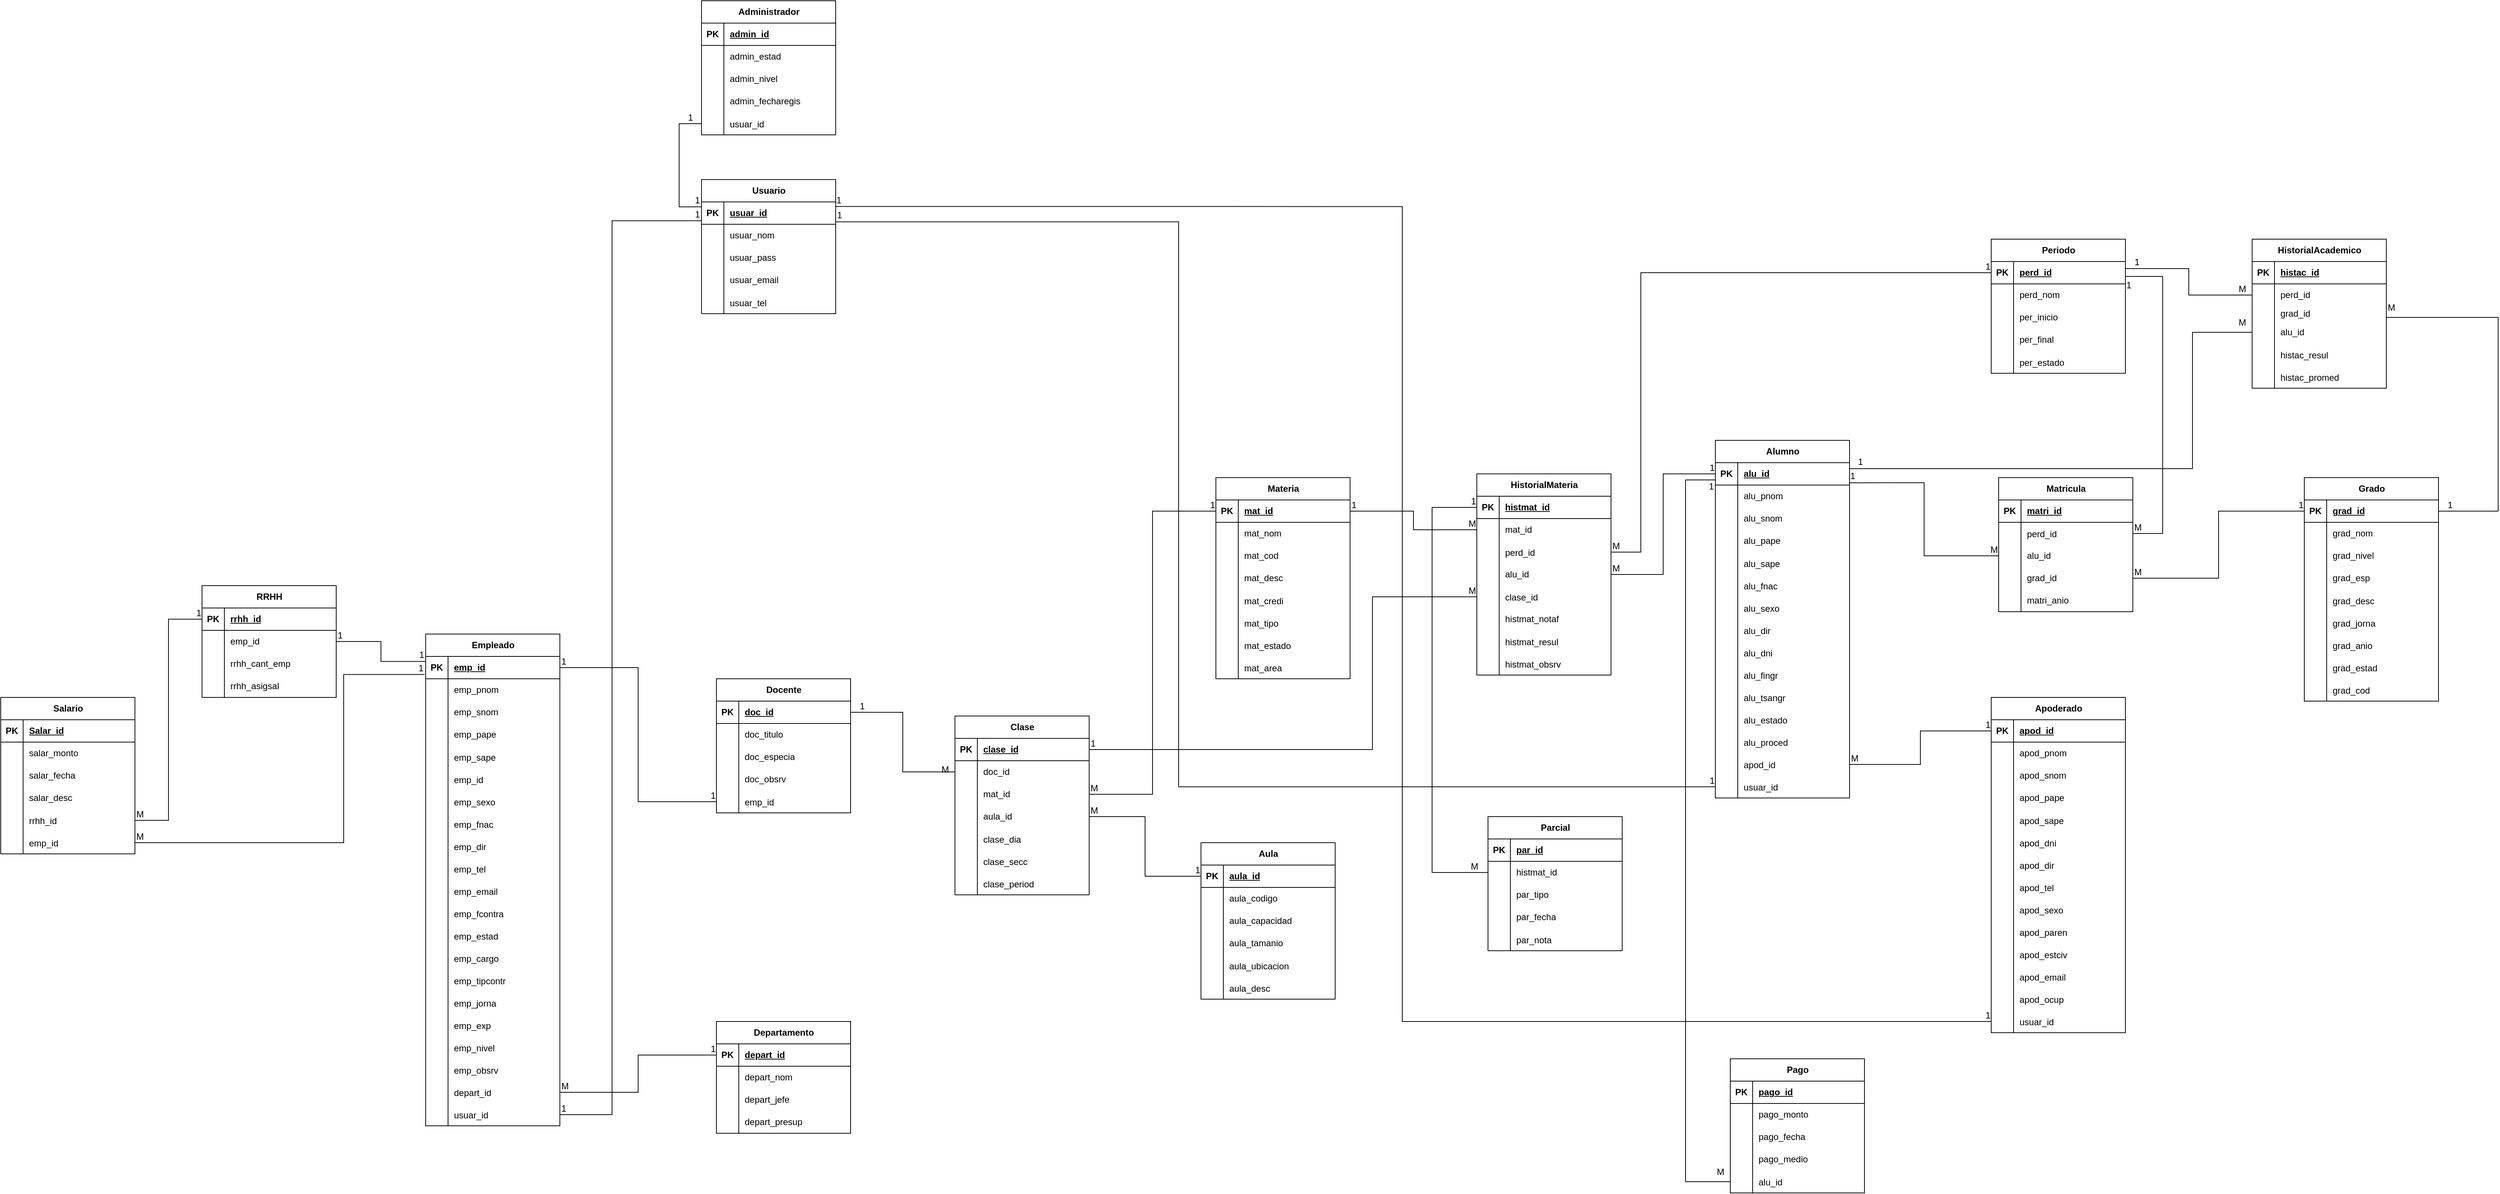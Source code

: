 <mxfile version="27.0.9">
  <diagram name="Page-1" id="0-2-1kP1jzAYbYxCi80O">
    <mxGraphModel dx="6173" dy="2846" grid="1" gridSize="10" guides="1" tooltips="1" connect="1" arrows="1" fold="1" page="1" pageScale="1" pageWidth="850" pageHeight="1100" math="0" shadow="0">
      <root>
        <mxCell id="0" />
        <mxCell id="1" parent="0" />
        <mxCell id="tckoZ6qMsjHOMslO4ZTz-1" value="Alumno" style="shape=table;startSize=30;container=1;collapsible=1;childLayout=tableLayout;fixedRows=1;rowLines=0;fontStyle=1;align=center;resizeLast=1;html=1;" parent="1" vertex="1">
          <mxGeometry x="50" y="110" width="180" height="480" as="geometry" />
        </mxCell>
        <mxCell id="tckoZ6qMsjHOMslO4ZTz-2" value="" style="shape=tableRow;horizontal=0;startSize=0;swimlaneHead=0;swimlaneBody=0;fillColor=none;collapsible=0;dropTarget=0;points=[[0,0.5],[1,0.5]];portConstraint=eastwest;top=0;left=0;right=0;bottom=1;" parent="tckoZ6qMsjHOMslO4ZTz-1" vertex="1">
          <mxGeometry y="30" width="180" height="30" as="geometry" />
        </mxCell>
        <mxCell id="tckoZ6qMsjHOMslO4ZTz-3" value="PK" style="shape=partialRectangle;connectable=0;fillColor=none;top=0;left=0;bottom=0;right=0;fontStyle=1;overflow=hidden;whiteSpace=wrap;html=1;" parent="tckoZ6qMsjHOMslO4ZTz-2" vertex="1">
          <mxGeometry width="30" height="30" as="geometry">
            <mxRectangle width="30" height="30" as="alternateBounds" />
          </mxGeometry>
        </mxCell>
        <mxCell id="tckoZ6qMsjHOMslO4ZTz-4" value="a&lt;span style=&quot;background-color: transparent; color: light-dark(rgb(0, 0, 0), rgb(255, 255, 255));&quot;&gt;lu_id&lt;/span&gt;" style="shape=partialRectangle;connectable=0;fillColor=none;top=0;left=0;bottom=0;right=0;align=left;spacingLeft=6;fontStyle=5;overflow=hidden;whiteSpace=wrap;html=1;" parent="tckoZ6qMsjHOMslO4ZTz-2" vertex="1">
          <mxGeometry x="30" width="150" height="30" as="geometry">
            <mxRectangle width="150" height="30" as="alternateBounds" />
          </mxGeometry>
        </mxCell>
        <mxCell id="tckoZ6qMsjHOMslO4ZTz-5" value="" style="shape=tableRow;horizontal=0;startSize=0;swimlaneHead=0;swimlaneBody=0;fillColor=none;collapsible=0;dropTarget=0;points=[[0,0.5],[1,0.5]];portConstraint=eastwest;top=0;left=0;right=0;bottom=0;" parent="tckoZ6qMsjHOMslO4ZTz-1" vertex="1">
          <mxGeometry y="60" width="180" height="30" as="geometry" />
        </mxCell>
        <mxCell id="tckoZ6qMsjHOMslO4ZTz-6" value="" style="shape=partialRectangle;connectable=0;fillColor=none;top=0;left=0;bottom=0;right=0;editable=1;overflow=hidden;whiteSpace=wrap;html=1;" parent="tckoZ6qMsjHOMslO4ZTz-5" vertex="1">
          <mxGeometry width="30" height="30" as="geometry">
            <mxRectangle width="30" height="30" as="alternateBounds" />
          </mxGeometry>
        </mxCell>
        <mxCell id="tckoZ6qMsjHOMslO4ZTz-7" value="alu_pnom" style="shape=partialRectangle;connectable=0;fillColor=none;top=0;left=0;bottom=0;right=0;align=left;spacingLeft=6;overflow=hidden;whiteSpace=wrap;html=1;" parent="tckoZ6qMsjHOMslO4ZTz-5" vertex="1">
          <mxGeometry x="30" width="150" height="30" as="geometry">
            <mxRectangle width="150" height="30" as="alternateBounds" />
          </mxGeometry>
        </mxCell>
        <mxCell id="tckoZ6qMsjHOMslO4ZTz-8" value="" style="shape=tableRow;horizontal=0;startSize=0;swimlaneHead=0;swimlaneBody=0;fillColor=none;collapsible=0;dropTarget=0;points=[[0,0.5],[1,0.5]];portConstraint=eastwest;top=0;left=0;right=0;bottom=0;" parent="tckoZ6qMsjHOMslO4ZTz-1" vertex="1">
          <mxGeometry y="90" width="180" height="30" as="geometry" />
        </mxCell>
        <mxCell id="tckoZ6qMsjHOMslO4ZTz-9" value="" style="shape=partialRectangle;connectable=0;fillColor=none;top=0;left=0;bottom=0;right=0;editable=1;overflow=hidden;whiteSpace=wrap;html=1;" parent="tckoZ6qMsjHOMslO4ZTz-8" vertex="1">
          <mxGeometry width="30" height="30" as="geometry">
            <mxRectangle width="30" height="30" as="alternateBounds" />
          </mxGeometry>
        </mxCell>
        <mxCell id="tckoZ6qMsjHOMslO4ZTz-10" value="alu_snom" style="shape=partialRectangle;connectable=0;fillColor=none;top=0;left=0;bottom=0;right=0;align=left;spacingLeft=6;overflow=hidden;whiteSpace=wrap;html=1;" parent="tckoZ6qMsjHOMslO4ZTz-8" vertex="1">
          <mxGeometry x="30" width="150" height="30" as="geometry">
            <mxRectangle width="150" height="30" as="alternateBounds" />
          </mxGeometry>
        </mxCell>
        <mxCell id="tckoZ6qMsjHOMslO4ZTz-11" value="" style="shape=tableRow;horizontal=0;startSize=0;swimlaneHead=0;swimlaneBody=0;fillColor=none;collapsible=0;dropTarget=0;points=[[0,0.5],[1,0.5]];portConstraint=eastwest;top=0;left=0;right=0;bottom=0;" parent="tckoZ6qMsjHOMslO4ZTz-1" vertex="1">
          <mxGeometry y="120" width="180" height="30" as="geometry" />
        </mxCell>
        <mxCell id="tckoZ6qMsjHOMslO4ZTz-12" value="" style="shape=partialRectangle;connectable=0;fillColor=none;top=0;left=0;bottom=0;right=0;editable=1;overflow=hidden;whiteSpace=wrap;html=1;" parent="tckoZ6qMsjHOMslO4ZTz-11" vertex="1">
          <mxGeometry width="30" height="30" as="geometry">
            <mxRectangle width="30" height="30" as="alternateBounds" />
          </mxGeometry>
        </mxCell>
        <mxCell id="tckoZ6qMsjHOMslO4ZTz-13" value="alu_pape" style="shape=partialRectangle;connectable=0;fillColor=none;top=0;left=0;bottom=0;right=0;align=left;spacingLeft=6;overflow=hidden;whiteSpace=wrap;html=1;" parent="tckoZ6qMsjHOMslO4ZTz-11" vertex="1">
          <mxGeometry x="30" width="150" height="30" as="geometry">
            <mxRectangle width="150" height="30" as="alternateBounds" />
          </mxGeometry>
        </mxCell>
        <mxCell id="tckoZ6qMsjHOMslO4ZTz-27" value="" style="shape=tableRow;horizontal=0;startSize=0;swimlaneHead=0;swimlaneBody=0;fillColor=none;collapsible=0;dropTarget=0;points=[[0,0.5],[1,0.5]];portConstraint=eastwest;top=0;left=0;right=0;bottom=0;" parent="tckoZ6qMsjHOMslO4ZTz-1" vertex="1">
          <mxGeometry y="150" width="180" height="30" as="geometry" />
        </mxCell>
        <mxCell id="tckoZ6qMsjHOMslO4ZTz-28" value="" style="shape=partialRectangle;connectable=0;fillColor=none;top=0;left=0;bottom=0;right=0;editable=1;overflow=hidden;" parent="tckoZ6qMsjHOMslO4ZTz-27" vertex="1">
          <mxGeometry width="30" height="30" as="geometry">
            <mxRectangle width="30" height="30" as="alternateBounds" />
          </mxGeometry>
        </mxCell>
        <mxCell id="tckoZ6qMsjHOMslO4ZTz-29" value="alu_sape" style="shape=partialRectangle;connectable=0;fillColor=none;top=0;left=0;bottom=0;right=0;align=left;spacingLeft=6;overflow=hidden;" parent="tckoZ6qMsjHOMslO4ZTz-27" vertex="1">
          <mxGeometry x="30" width="150" height="30" as="geometry">
            <mxRectangle width="150" height="30" as="alternateBounds" />
          </mxGeometry>
        </mxCell>
        <mxCell id="tckoZ6qMsjHOMslO4ZTz-43" value="" style="shape=tableRow;horizontal=0;startSize=0;swimlaneHead=0;swimlaneBody=0;fillColor=none;collapsible=0;dropTarget=0;points=[[0,0.5],[1,0.5]];portConstraint=eastwest;top=0;left=0;right=0;bottom=0;" parent="tckoZ6qMsjHOMslO4ZTz-1" vertex="1">
          <mxGeometry y="180" width="180" height="30" as="geometry" />
        </mxCell>
        <mxCell id="tckoZ6qMsjHOMslO4ZTz-44" value="" style="shape=partialRectangle;connectable=0;fillColor=none;top=0;left=0;bottom=0;right=0;editable=1;overflow=hidden;" parent="tckoZ6qMsjHOMslO4ZTz-43" vertex="1">
          <mxGeometry width="30" height="30" as="geometry">
            <mxRectangle width="30" height="30" as="alternateBounds" />
          </mxGeometry>
        </mxCell>
        <mxCell id="tckoZ6qMsjHOMslO4ZTz-45" value="alu_fnac" style="shape=partialRectangle;connectable=0;fillColor=none;top=0;left=0;bottom=0;right=0;align=left;spacingLeft=6;overflow=hidden;" parent="tckoZ6qMsjHOMslO4ZTz-43" vertex="1">
          <mxGeometry x="30" width="150" height="30" as="geometry">
            <mxRectangle width="150" height="30" as="alternateBounds" />
          </mxGeometry>
        </mxCell>
        <mxCell id="tckoZ6qMsjHOMslO4ZTz-46" value="" style="shape=tableRow;horizontal=0;startSize=0;swimlaneHead=0;swimlaneBody=0;fillColor=none;collapsible=0;dropTarget=0;points=[[0,0.5],[1,0.5]];portConstraint=eastwest;top=0;left=0;right=0;bottom=0;" parent="tckoZ6qMsjHOMslO4ZTz-1" vertex="1">
          <mxGeometry y="210" width="180" height="30" as="geometry" />
        </mxCell>
        <mxCell id="tckoZ6qMsjHOMslO4ZTz-47" value="" style="shape=partialRectangle;connectable=0;fillColor=none;top=0;left=0;bottom=0;right=0;editable=1;overflow=hidden;" parent="tckoZ6qMsjHOMslO4ZTz-46" vertex="1">
          <mxGeometry width="30" height="30" as="geometry">
            <mxRectangle width="30" height="30" as="alternateBounds" />
          </mxGeometry>
        </mxCell>
        <mxCell id="tckoZ6qMsjHOMslO4ZTz-48" value="alu_sexo" style="shape=partialRectangle;connectable=0;fillColor=none;top=0;left=0;bottom=0;right=0;align=left;spacingLeft=6;overflow=hidden;" parent="tckoZ6qMsjHOMslO4ZTz-46" vertex="1">
          <mxGeometry x="30" width="150" height="30" as="geometry">
            <mxRectangle width="150" height="30" as="alternateBounds" />
          </mxGeometry>
        </mxCell>
        <mxCell id="tckoZ6qMsjHOMslO4ZTz-49" value="" style="shape=tableRow;horizontal=0;startSize=0;swimlaneHead=0;swimlaneBody=0;fillColor=none;collapsible=0;dropTarget=0;points=[[0,0.5],[1,0.5]];portConstraint=eastwest;top=0;left=0;right=0;bottom=0;" parent="tckoZ6qMsjHOMslO4ZTz-1" vertex="1">
          <mxGeometry y="240" width="180" height="30" as="geometry" />
        </mxCell>
        <mxCell id="tckoZ6qMsjHOMslO4ZTz-50" value="" style="shape=partialRectangle;connectable=0;fillColor=none;top=0;left=0;bottom=0;right=0;editable=1;overflow=hidden;" parent="tckoZ6qMsjHOMslO4ZTz-49" vertex="1">
          <mxGeometry width="30" height="30" as="geometry">
            <mxRectangle width="30" height="30" as="alternateBounds" />
          </mxGeometry>
        </mxCell>
        <mxCell id="tckoZ6qMsjHOMslO4ZTz-51" value="alu_dir" style="shape=partialRectangle;connectable=0;fillColor=none;top=0;left=0;bottom=0;right=0;align=left;spacingLeft=6;overflow=hidden;" parent="tckoZ6qMsjHOMslO4ZTz-49" vertex="1">
          <mxGeometry x="30" width="150" height="30" as="geometry">
            <mxRectangle width="150" height="30" as="alternateBounds" />
          </mxGeometry>
        </mxCell>
        <mxCell id="tckoZ6qMsjHOMslO4ZTz-52" value="" style="shape=tableRow;horizontal=0;startSize=0;swimlaneHead=0;swimlaneBody=0;fillColor=none;collapsible=0;dropTarget=0;points=[[0,0.5],[1,0.5]];portConstraint=eastwest;top=0;left=0;right=0;bottom=0;" parent="tckoZ6qMsjHOMslO4ZTz-1" vertex="1">
          <mxGeometry y="270" width="180" height="30" as="geometry" />
        </mxCell>
        <mxCell id="tckoZ6qMsjHOMslO4ZTz-53" value="" style="shape=partialRectangle;connectable=0;fillColor=none;top=0;left=0;bottom=0;right=0;editable=1;overflow=hidden;" parent="tckoZ6qMsjHOMslO4ZTz-52" vertex="1">
          <mxGeometry width="30" height="30" as="geometry">
            <mxRectangle width="30" height="30" as="alternateBounds" />
          </mxGeometry>
        </mxCell>
        <mxCell id="tckoZ6qMsjHOMslO4ZTz-54" value="alu_dni" style="shape=partialRectangle;connectable=0;fillColor=none;top=0;left=0;bottom=0;right=0;align=left;spacingLeft=6;overflow=hidden;" parent="tckoZ6qMsjHOMslO4ZTz-52" vertex="1">
          <mxGeometry x="30" width="150" height="30" as="geometry">
            <mxRectangle width="150" height="30" as="alternateBounds" />
          </mxGeometry>
        </mxCell>
        <mxCell id="tckoZ6qMsjHOMslO4ZTz-55" value="" style="shape=tableRow;horizontal=0;startSize=0;swimlaneHead=0;swimlaneBody=0;fillColor=none;collapsible=0;dropTarget=0;points=[[0,0.5],[1,0.5]];portConstraint=eastwest;top=0;left=0;right=0;bottom=0;" parent="tckoZ6qMsjHOMslO4ZTz-1" vertex="1">
          <mxGeometry y="300" width="180" height="30" as="geometry" />
        </mxCell>
        <mxCell id="tckoZ6qMsjHOMslO4ZTz-56" value="" style="shape=partialRectangle;connectable=0;fillColor=none;top=0;left=0;bottom=0;right=0;editable=1;overflow=hidden;" parent="tckoZ6qMsjHOMslO4ZTz-55" vertex="1">
          <mxGeometry width="30" height="30" as="geometry">
            <mxRectangle width="30" height="30" as="alternateBounds" />
          </mxGeometry>
        </mxCell>
        <mxCell id="tckoZ6qMsjHOMslO4ZTz-57" value="alu_fingr" style="shape=partialRectangle;connectable=0;fillColor=none;top=0;left=0;bottom=0;right=0;align=left;spacingLeft=6;overflow=hidden;" parent="tckoZ6qMsjHOMslO4ZTz-55" vertex="1">
          <mxGeometry x="30" width="150" height="30" as="geometry">
            <mxRectangle width="150" height="30" as="alternateBounds" />
          </mxGeometry>
        </mxCell>
        <mxCell id="tckoZ6qMsjHOMslO4ZTz-58" value="" style="shape=tableRow;horizontal=0;startSize=0;swimlaneHead=0;swimlaneBody=0;fillColor=none;collapsible=0;dropTarget=0;points=[[0,0.5],[1,0.5]];portConstraint=eastwest;top=0;left=0;right=0;bottom=0;" parent="tckoZ6qMsjHOMslO4ZTz-1" vertex="1">
          <mxGeometry y="330" width="180" height="30" as="geometry" />
        </mxCell>
        <mxCell id="tckoZ6qMsjHOMslO4ZTz-59" value="" style="shape=partialRectangle;connectable=0;fillColor=none;top=0;left=0;bottom=0;right=0;editable=1;overflow=hidden;" parent="tckoZ6qMsjHOMslO4ZTz-58" vertex="1">
          <mxGeometry width="30" height="30" as="geometry">
            <mxRectangle width="30" height="30" as="alternateBounds" />
          </mxGeometry>
        </mxCell>
        <mxCell id="tckoZ6qMsjHOMslO4ZTz-60" value="alu_tsangr" style="shape=partialRectangle;connectable=0;fillColor=none;top=0;left=0;bottom=0;right=0;align=left;spacingLeft=6;overflow=hidden;" parent="tckoZ6qMsjHOMslO4ZTz-58" vertex="1">
          <mxGeometry x="30" width="150" height="30" as="geometry">
            <mxRectangle width="150" height="30" as="alternateBounds" />
          </mxGeometry>
        </mxCell>
        <mxCell id="tckoZ6qMsjHOMslO4ZTz-61" value="" style="shape=tableRow;horizontal=0;startSize=0;swimlaneHead=0;swimlaneBody=0;fillColor=none;collapsible=0;dropTarget=0;points=[[0,0.5],[1,0.5]];portConstraint=eastwest;top=0;left=0;right=0;bottom=0;" parent="tckoZ6qMsjHOMslO4ZTz-1" vertex="1">
          <mxGeometry y="360" width="180" height="30" as="geometry" />
        </mxCell>
        <mxCell id="tckoZ6qMsjHOMslO4ZTz-62" value="" style="shape=partialRectangle;connectable=0;fillColor=none;top=0;left=0;bottom=0;right=0;editable=1;overflow=hidden;" parent="tckoZ6qMsjHOMslO4ZTz-61" vertex="1">
          <mxGeometry width="30" height="30" as="geometry">
            <mxRectangle width="30" height="30" as="alternateBounds" />
          </mxGeometry>
        </mxCell>
        <mxCell id="tckoZ6qMsjHOMslO4ZTz-63" value="alu_estado" style="shape=partialRectangle;connectable=0;fillColor=none;top=0;left=0;bottom=0;right=0;align=left;spacingLeft=6;overflow=hidden;" parent="tckoZ6qMsjHOMslO4ZTz-61" vertex="1">
          <mxGeometry x="30" width="150" height="30" as="geometry">
            <mxRectangle width="150" height="30" as="alternateBounds" />
          </mxGeometry>
        </mxCell>
        <mxCell id="tckoZ6qMsjHOMslO4ZTz-64" value="" style="shape=tableRow;horizontal=0;startSize=0;swimlaneHead=0;swimlaneBody=0;fillColor=none;collapsible=0;dropTarget=0;points=[[0,0.5],[1,0.5]];portConstraint=eastwest;top=0;left=0;right=0;bottom=0;" parent="tckoZ6qMsjHOMslO4ZTz-1" vertex="1">
          <mxGeometry y="390" width="180" height="30" as="geometry" />
        </mxCell>
        <mxCell id="tckoZ6qMsjHOMslO4ZTz-65" value="" style="shape=partialRectangle;connectable=0;fillColor=none;top=0;left=0;bottom=0;right=0;editable=1;overflow=hidden;" parent="tckoZ6qMsjHOMslO4ZTz-64" vertex="1">
          <mxGeometry width="30" height="30" as="geometry">
            <mxRectangle width="30" height="30" as="alternateBounds" />
          </mxGeometry>
        </mxCell>
        <mxCell id="tckoZ6qMsjHOMslO4ZTz-66" value="alu_proced" style="shape=partialRectangle;connectable=0;fillColor=none;top=0;left=0;bottom=0;right=0;align=left;spacingLeft=6;overflow=hidden;" parent="tckoZ6qMsjHOMslO4ZTz-64" vertex="1">
          <mxGeometry x="30" width="150" height="30" as="geometry">
            <mxRectangle width="150" height="30" as="alternateBounds" />
          </mxGeometry>
        </mxCell>
        <mxCell id="tckoZ6qMsjHOMslO4ZTz-192" value="" style="shape=tableRow;horizontal=0;startSize=0;swimlaneHead=0;swimlaneBody=0;fillColor=none;collapsible=0;dropTarget=0;points=[[0,0.5],[1,0.5]];portConstraint=eastwest;top=0;left=0;right=0;bottom=0;" parent="tckoZ6qMsjHOMslO4ZTz-1" vertex="1">
          <mxGeometry y="420" width="180" height="30" as="geometry" />
        </mxCell>
        <mxCell id="tckoZ6qMsjHOMslO4ZTz-193" value="" style="shape=partialRectangle;connectable=0;fillColor=none;top=0;left=0;bottom=0;right=0;editable=1;overflow=hidden;" parent="tckoZ6qMsjHOMslO4ZTz-192" vertex="1">
          <mxGeometry width="30" height="30" as="geometry">
            <mxRectangle width="30" height="30" as="alternateBounds" />
          </mxGeometry>
        </mxCell>
        <mxCell id="tckoZ6qMsjHOMslO4ZTz-194" value="apod_id" style="shape=partialRectangle;connectable=0;fillColor=none;top=0;left=0;bottom=0;right=0;align=left;spacingLeft=6;overflow=hidden;" parent="tckoZ6qMsjHOMslO4ZTz-192" vertex="1">
          <mxGeometry x="30" width="150" height="30" as="geometry">
            <mxRectangle width="150" height="30" as="alternateBounds" />
          </mxGeometry>
        </mxCell>
        <mxCell id="FIijfEXGTtOe3KqQsnik-92" value="" style="shape=tableRow;horizontal=0;startSize=0;swimlaneHead=0;swimlaneBody=0;fillColor=none;collapsible=0;dropTarget=0;points=[[0,0.5],[1,0.5]];portConstraint=eastwest;top=0;left=0;right=0;bottom=0;" parent="tckoZ6qMsjHOMslO4ZTz-1" vertex="1">
          <mxGeometry y="450" width="180" height="30" as="geometry" />
        </mxCell>
        <mxCell id="FIijfEXGTtOe3KqQsnik-93" value="" style="shape=partialRectangle;connectable=0;fillColor=none;top=0;left=0;bottom=0;right=0;editable=1;overflow=hidden;" parent="FIijfEXGTtOe3KqQsnik-92" vertex="1">
          <mxGeometry width="30" height="30" as="geometry">
            <mxRectangle width="30" height="30" as="alternateBounds" />
          </mxGeometry>
        </mxCell>
        <mxCell id="FIijfEXGTtOe3KqQsnik-94" value="usuar_id" style="shape=partialRectangle;connectable=0;fillColor=none;top=0;left=0;bottom=0;right=0;align=left;spacingLeft=6;overflow=hidden;" parent="FIijfEXGTtOe3KqQsnik-92" vertex="1">
          <mxGeometry x="30" width="150" height="30" as="geometry">
            <mxRectangle width="150" height="30" as="alternateBounds" />
          </mxGeometry>
        </mxCell>
        <mxCell id="tckoZ6qMsjHOMslO4ZTz-14" value="Grado" style="shape=table;startSize=30;container=1;collapsible=1;childLayout=tableLayout;fixedRows=1;rowLines=0;fontStyle=1;align=center;resizeLast=1;html=1;" parent="1" vertex="1">
          <mxGeometry x="840" y="160" width="180" height="300" as="geometry" />
        </mxCell>
        <mxCell id="tckoZ6qMsjHOMslO4ZTz-15" value="" style="shape=tableRow;horizontal=0;startSize=0;swimlaneHead=0;swimlaneBody=0;fillColor=none;collapsible=0;dropTarget=0;points=[[0,0.5],[1,0.5]];portConstraint=eastwest;top=0;left=0;right=0;bottom=1;" parent="tckoZ6qMsjHOMslO4ZTz-14" vertex="1">
          <mxGeometry y="30" width="180" height="30" as="geometry" />
        </mxCell>
        <mxCell id="tckoZ6qMsjHOMslO4ZTz-16" value="PK" style="shape=partialRectangle;connectable=0;fillColor=none;top=0;left=0;bottom=0;right=0;fontStyle=1;overflow=hidden;whiteSpace=wrap;html=1;" parent="tckoZ6qMsjHOMslO4ZTz-15" vertex="1">
          <mxGeometry width="30" height="30" as="geometry">
            <mxRectangle width="30" height="30" as="alternateBounds" />
          </mxGeometry>
        </mxCell>
        <mxCell id="tckoZ6qMsjHOMslO4ZTz-17" value="grad_id" style="shape=partialRectangle;connectable=0;fillColor=none;top=0;left=0;bottom=0;right=0;align=left;spacingLeft=6;fontStyle=5;overflow=hidden;whiteSpace=wrap;html=1;" parent="tckoZ6qMsjHOMslO4ZTz-15" vertex="1">
          <mxGeometry x="30" width="150" height="30" as="geometry">
            <mxRectangle width="150" height="30" as="alternateBounds" />
          </mxGeometry>
        </mxCell>
        <mxCell id="tckoZ6qMsjHOMslO4ZTz-18" value="" style="shape=tableRow;horizontal=0;startSize=0;swimlaneHead=0;swimlaneBody=0;fillColor=none;collapsible=0;dropTarget=0;points=[[0,0.5],[1,0.5]];portConstraint=eastwest;top=0;left=0;right=0;bottom=0;" parent="tckoZ6qMsjHOMslO4ZTz-14" vertex="1">
          <mxGeometry y="60" width="180" height="30" as="geometry" />
        </mxCell>
        <mxCell id="tckoZ6qMsjHOMslO4ZTz-19" value="" style="shape=partialRectangle;connectable=0;fillColor=none;top=0;left=0;bottom=0;right=0;editable=1;overflow=hidden;whiteSpace=wrap;html=1;" parent="tckoZ6qMsjHOMslO4ZTz-18" vertex="1">
          <mxGeometry width="30" height="30" as="geometry">
            <mxRectangle width="30" height="30" as="alternateBounds" />
          </mxGeometry>
        </mxCell>
        <mxCell id="tckoZ6qMsjHOMslO4ZTz-20" value="grad_nom" style="shape=partialRectangle;connectable=0;fillColor=none;top=0;left=0;bottom=0;right=0;align=left;spacingLeft=6;overflow=hidden;whiteSpace=wrap;html=1;" parent="tckoZ6qMsjHOMslO4ZTz-18" vertex="1">
          <mxGeometry x="30" width="150" height="30" as="geometry">
            <mxRectangle width="150" height="30" as="alternateBounds" />
          </mxGeometry>
        </mxCell>
        <mxCell id="tckoZ6qMsjHOMslO4ZTz-21" value="" style="shape=tableRow;horizontal=0;startSize=0;swimlaneHead=0;swimlaneBody=0;fillColor=none;collapsible=0;dropTarget=0;points=[[0,0.5],[1,0.5]];portConstraint=eastwest;top=0;left=0;right=0;bottom=0;" parent="tckoZ6qMsjHOMslO4ZTz-14" vertex="1">
          <mxGeometry y="90" width="180" height="30" as="geometry" />
        </mxCell>
        <mxCell id="tckoZ6qMsjHOMslO4ZTz-22" value="" style="shape=partialRectangle;connectable=0;fillColor=none;top=0;left=0;bottom=0;right=0;editable=1;overflow=hidden;whiteSpace=wrap;html=1;" parent="tckoZ6qMsjHOMslO4ZTz-21" vertex="1">
          <mxGeometry width="30" height="30" as="geometry">
            <mxRectangle width="30" height="30" as="alternateBounds" />
          </mxGeometry>
        </mxCell>
        <mxCell id="tckoZ6qMsjHOMslO4ZTz-23" value="grad_nivel" style="shape=partialRectangle;connectable=0;fillColor=none;top=0;left=0;bottom=0;right=0;align=left;spacingLeft=6;overflow=hidden;whiteSpace=wrap;html=1;" parent="tckoZ6qMsjHOMslO4ZTz-21" vertex="1">
          <mxGeometry x="30" width="150" height="30" as="geometry">
            <mxRectangle width="150" height="30" as="alternateBounds" />
          </mxGeometry>
        </mxCell>
        <mxCell id="tckoZ6qMsjHOMslO4ZTz-24" value="" style="shape=tableRow;horizontal=0;startSize=0;swimlaneHead=0;swimlaneBody=0;fillColor=none;collapsible=0;dropTarget=0;points=[[0,0.5],[1,0.5]];portConstraint=eastwest;top=0;left=0;right=0;bottom=0;" parent="tckoZ6qMsjHOMslO4ZTz-14" vertex="1">
          <mxGeometry y="120" width="180" height="30" as="geometry" />
        </mxCell>
        <mxCell id="tckoZ6qMsjHOMslO4ZTz-25" value="" style="shape=partialRectangle;connectable=0;fillColor=none;top=0;left=0;bottom=0;right=0;editable=1;overflow=hidden;whiteSpace=wrap;html=1;" parent="tckoZ6qMsjHOMslO4ZTz-24" vertex="1">
          <mxGeometry width="30" height="30" as="geometry">
            <mxRectangle width="30" height="30" as="alternateBounds" />
          </mxGeometry>
        </mxCell>
        <mxCell id="tckoZ6qMsjHOMslO4ZTz-26" value="grad_esp" style="shape=partialRectangle;connectable=0;fillColor=none;top=0;left=0;bottom=0;right=0;align=left;spacingLeft=6;overflow=hidden;whiteSpace=wrap;html=1;" parent="tckoZ6qMsjHOMslO4ZTz-24" vertex="1">
          <mxGeometry x="30" width="150" height="30" as="geometry">
            <mxRectangle width="150" height="30" as="alternateBounds" />
          </mxGeometry>
        </mxCell>
        <mxCell id="tckoZ6qMsjHOMslO4ZTz-68" value="" style="shape=tableRow;horizontal=0;startSize=0;swimlaneHead=0;swimlaneBody=0;fillColor=none;collapsible=0;dropTarget=0;points=[[0,0.5],[1,0.5]];portConstraint=eastwest;top=0;left=0;right=0;bottom=0;" parent="tckoZ6qMsjHOMslO4ZTz-14" vertex="1">
          <mxGeometry y="150" width="180" height="30" as="geometry" />
        </mxCell>
        <mxCell id="tckoZ6qMsjHOMslO4ZTz-69" value="" style="shape=partialRectangle;connectable=0;fillColor=none;top=0;left=0;bottom=0;right=0;editable=1;overflow=hidden;" parent="tckoZ6qMsjHOMslO4ZTz-68" vertex="1">
          <mxGeometry width="30" height="30" as="geometry">
            <mxRectangle width="30" height="30" as="alternateBounds" />
          </mxGeometry>
        </mxCell>
        <mxCell id="tckoZ6qMsjHOMslO4ZTz-70" value="grad_desc" style="shape=partialRectangle;connectable=0;fillColor=none;top=0;left=0;bottom=0;right=0;align=left;spacingLeft=6;overflow=hidden;" parent="tckoZ6qMsjHOMslO4ZTz-68" vertex="1">
          <mxGeometry x="30" width="150" height="30" as="geometry">
            <mxRectangle width="150" height="30" as="alternateBounds" />
          </mxGeometry>
        </mxCell>
        <mxCell id="tckoZ6qMsjHOMslO4ZTz-71" value="" style="shape=tableRow;horizontal=0;startSize=0;swimlaneHead=0;swimlaneBody=0;fillColor=none;collapsible=0;dropTarget=0;points=[[0,0.5],[1,0.5]];portConstraint=eastwest;top=0;left=0;right=0;bottom=0;" parent="tckoZ6qMsjHOMslO4ZTz-14" vertex="1">
          <mxGeometry y="180" width="180" height="30" as="geometry" />
        </mxCell>
        <mxCell id="tckoZ6qMsjHOMslO4ZTz-72" value="" style="shape=partialRectangle;connectable=0;fillColor=none;top=0;left=0;bottom=0;right=0;editable=1;overflow=hidden;" parent="tckoZ6qMsjHOMslO4ZTz-71" vertex="1">
          <mxGeometry width="30" height="30" as="geometry">
            <mxRectangle width="30" height="30" as="alternateBounds" />
          </mxGeometry>
        </mxCell>
        <mxCell id="tckoZ6qMsjHOMslO4ZTz-73" value="grad_jorna" style="shape=partialRectangle;connectable=0;fillColor=none;top=0;left=0;bottom=0;right=0;align=left;spacingLeft=6;overflow=hidden;" parent="tckoZ6qMsjHOMslO4ZTz-71" vertex="1">
          <mxGeometry x="30" width="150" height="30" as="geometry">
            <mxRectangle width="150" height="30" as="alternateBounds" />
          </mxGeometry>
        </mxCell>
        <mxCell id="tckoZ6qMsjHOMslO4ZTz-77" value="" style="shape=tableRow;horizontal=0;startSize=0;swimlaneHead=0;swimlaneBody=0;fillColor=none;collapsible=0;dropTarget=0;points=[[0,0.5],[1,0.5]];portConstraint=eastwest;top=0;left=0;right=0;bottom=0;" parent="tckoZ6qMsjHOMslO4ZTz-14" vertex="1">
          <mxGeometry y="210" width="180" height="30" as="geometry" />
        </mxCell>
        <mxCell id="tckoZ6qMsjHOMslO4ZTz-78" value="" style="shape=partialRectangle;connectable=0;fillColor=none;top=0;left=0;bottom=0;right=0;editable=1;overflow=hidden;" parent="tckoZ6qMsjHOMslO4ZTz-77" vertex="1">
          <mxGeometry width="30" height="30" as="geometry">
            <mxRectangle width="30" height="30" as="alternateBounds" />
          </mxGeometry>
        </mxCell>
        <mxCell id="tckoZ6qMsjHOMslO4ZTz-79" value="grad_anio" style="shape=partialRectangle;connectable=0;fillColor=none;top=0;left=0;bottom=0;right=0;align=left;spacingLeft=6;overflow=hidden;" parent="tckoZ6qMsjHOMslO4ZTz-77" vertex="1">
          <mxGeometry x="30" width="150" height="30" as="geometry">
            <mxRectangle width="150" height="30" as="alternateBounds" />
          </mxGeometry>
        </mxCell>
        <mxCell id="tckoZ6qMsjHOMslO4ZTz-81" value="" style="shape=tableRow;horizontal=0;startSize=0;swimlaneHead=0;swimlaneBody=0;fillColor=none;collapsible=0;dropTarget=0;points=[[0,0.5],[1,0.5]];portConstraint=eastwest;top=0;left=0;right=0;bottom=0;" parent="tckoZ6qMsjHOMslO4ZTz-14" vertex="1">
          <mxGeometry y="240" width="180" height="30" as="geometry" />
        </mxCell>
        <mxCell id="tckoZ6qMsjHOMslO4ZTz-82" value="" style="shape=partialRectangle;connectable=0;fillColor=none;top=0;left=0;bottom=0;right=0;editable=1;overflow=hidden;" parent="tckoZ6qMsjHOMslO4ZTz-81" vertex="1">
          <mxGeometry width="30" height="30" as="geometry">
            <mxRectangle width="30" height="30" as="alternateBounds" />
          </mxGeometry>
        </mxCell>
        <mxCell id="tckoZ6qMsjHOMslO4ZTz-83" value="grad_estad" style="shape=partialRectangle;connectable=0;fillColor=none;top=0;left=0;bottom=0;right=0;align=left;spacingLeft=6;overflow=hidden;" parent="tckoZ6qMsjHOMslO4ZTz-81" vertex="1">
          <mxGeometry x="30" width="150" height="30" as="geometry">
            <mxRectangle width="150" height="30" as="alternateBounds" />
          </mxGeometry>
        </mxCell>
        <mxCell id="tckoZ6qMsjHOMslO4ZTz-84" value="" style="shape=tableRow;horizontal=0;startSize=0;swimlaneHead=0;swimlaneBody=0;fillColor=none;collapsible=0;dropTarget=0;points=[[0,0.5],[1,0.5]];portConstraint=eastwest;top=0;left=0;right=0;bottom=0;" parent="tckoZ6qMsjHOMslO4ZTz-14" vertex="1">
          <mxGeometry y="270" width="180" height="30" as="geometry" />
        </mxCell>
        <mxCell id="tckoZ6qMsjHOMslO4ZTz-85" value="" style="shape=partialRectangle;connectable=0;fillColor=none;top=0;left=0;bottom=0;right=0;editable=1;overflow=hidden;" parent="tckoZ6qMsjHOMslO4ZTz-84" vertex="1">
          <mxGeometry width="30" height="30" as="geometry">
            <mxRectangle width="30" height="30" as="alternateBounds" />
          </mxGeometry>
        </mxCell>
        <mxCell id="tckoZ6qMsjHOMslO4ZTz-86" value="grad_cod" style="shape=partialRectangle;connectable=0;fillColor=none;top=0;left=0;bottom=0;right=0;align=left;spacingLeft=6;overflow=hidden;" parent="tckoZ6qMsjHOMslO4ZTz-84" vertex="1">
          <mxGeometry x="30" width="150" height="30" as="geometry">
            <mxRectangle width="150" height="30" as="alternateBounds" />
          </mxGeometry>
        </mxCell>
        <mxCell id="tckoZ6qMsjHOMslO4ZTz-30" value="Matricula" style="shape=table;startSize=30;container=1;collapsible=1;childLayout=tableLayout;fixedRows=1;rowLines=0;fontStyle=1;align=center;resizeLast=1;html=1;" parent="1" vertex="1">
          <mxGeometry x="430" y="160" width="180" height="180" as="geometry" />
        </mxCell>
        <mxCell id="tckoZ6qMsjHOMslO4ZTz-31" value="" style="shape=tableRow;horizontal=0;startSize=0;swimlaneHead=0;swimlaneBody=0;fillColor=none;collapsible=0;dropTarget=0;points=[[0,0.5],[1,0.5]];portConstraint=eastwest;top=0;left=0;right=0;bottom=1;" parent="tckoZ6qMsjHOMslO4ZTz-30" vertex="1">
          <mxGeometry y="30" width="180" height="30" as="geometry" />
        </mxCell>
        <mxCell id="tckoZ6qMsjHOMslO4ZTz-32" value="PK" style="shape=partialRectangle;connectable=0;fillColor=none;top=0;left=0;bottom=0;right=0;fontStyle=1;overflow=hidden;whiteSpace=wrap;html=1;" parent="tckoZ6qMsjHOMslO4ZTz-31" vertex="1">
          <mxGeometry width="30" height="30" as="geometry">
            <mxRectangle width="30" height="30" as="alternateBounds" />
          </mxGeometry>
        </mxCell>
        <mxCell id="tckoZ6qMsjHOMslO4ZTz-33" value="matri_id" style="shape=partialRectangle;connectable=0;fillColor=none;top=0;left=0;bottom=0;right=0;align=left;spacingLeft=6;fontStyle=5;overflow=hidden;whiteSpace=wrap;html=1;" parent="tckoZ6qMsjHOMslO4ZTz-31" vertex="1">
          <mxGeometry x="30" width="150" height="30" as="geometry">
            <mxRectangle width="150" height="30" as="alternateBounds" />
          </mxGeometry>
        </mxCell>
        <mxCell id="Iut6ILdmMYeeJSscHLfS-35" value="" style="shape=tableRow;horizontal=0;startSize=0;swimlaneHead=0;swimlaneBody=0;fillColor=none;collapsible=0;dropTarget=0;points=[[0,0.5],[1,0.5]];portConstraint=eastwest;top=0;left=0;right=0;bottom=0;" parent="tckoZ6qMsjHOMslO4ZTz-30" vertex="1">
          <mxGeometry y="60" width="180" height="30" as="geometry" />
        </mxCell>
        <mxCell id="Iut6ILdmMYeeJSscHLfS-36" value="" style="shape=partialRectangle;connectable=0;fillColor=none;top=0;left=0;bottom=0;right=0;editable=1;overflow=hidden;" parent="Iut6ILdmMYeeJSscHLfS-35" vertex="1">
          <mxGeometry width="30" height="30" as="geometry">
            <mxRectangle width="30" height="30" as="alternateBounds" />
          </mxGeometry>
        </mxCell>
        <mxCell id="Iut6ILdmMYeeJSscHLfS-37" value="perd_id" style="shape=partialRectangle;connectable=0;fillColor=none;top=0;left=0;bottom=0;right=0;align=left;spacingLeft=6;overflow=hidden;" parent="Iut6ILdmMYeeJSscHLfS-35" vertex="1">
          <mxGeometry x="30" width="150" height="30" as="geometry">
            <mxRectangle width="150" height="30" as="alternateBounds" />
          </mxGeometry>
        </mxCell>
        <mxCell id="tckoZ6qMsjHOMslO4ZTz-34" value="" style="shape=tableRow;horizontal=0;startSize=0;swimlaneHead=0;swimlaneBody=0;fillColor=none;collapsible=0;dropTarget=0;points=[[0,0.5],[1,0.5]];portConstraint=eastwest;top=0;left=0;right=0;bottom=0;" parent="tckoZ6qMsjHOMslO4ZTz-30" vertex="1">
          <mxGeometry y="90" width="180" height="30" as="geometry" />
        </mxCell>
        <mxCell id="tckoZ6qMsjHOMslO4ZTz-35" value="" style="shape=partialRectangle;connectable=0;fillColor=none;top=0;left=0;bottom=0;right=0;editable=1;overflow=hidden;whiteSpace=wrap;html=1;" parent="tckoZ6qMsjHOMslO4ZTz-34" vertex="1">
          <mxGeometry width="30" height="30" as="geometry">
            <mxRectangle width="30" height="30" as="alternateBounds" />
          </mxGeometry>
        </mxCell>
        <mxCell id="tckoZ6qMsjHOMslO4ZTz-36" value="alu_id" style="shape=partialRectangle;connectable=0;fillColor=none;top=0;left=0;bottom=0;right=0;align=left;spacingLeft=6;overflow=hidden;whiteSpace=wrap;html=1;" parent="tckoZ6qMsjHOMslO4ZTz-34" vertex="1">
          <mxGeometry x="30" width="150" height="30" as="geometry">
            <mxRectangle width="150" height="30" as="alternateBounds" />
          </mxGeometry>
        </mxCell>
        <mxCell id="tckoZ6qMsjHOMslO4ZTz-37" value="" style="shape=tableRow;horizontal=0;startSize=0;swimlaneHead=0;swimlaneBody=0;fillColor=none;collapsible=0;dropTarget=0;points=[[0,0.5],[1,0.5]];portConstraint=eastwest;top=0;left=0;right=0;bottom=0;" parent="tckoZ6qMsjHOMslO4ZTz-30" vertex="1">
          <mxGeometry y="120" width="180" height="30" as="geometry" />
        </mxCell>
        <mxCell id="tckoZ6qMsjHOMslO4ZTz-38" value="" style="shape=partialRectangle;connectable=0;fillColor=none;top=0;left=0;bottom=0;right=0;editable=1;overflow=hidden;whiteSpace=wrap;html=1;" parent="tckoZ6qMsjHOMslO4ZTz-37" vertex="1">
          <mxGeometry width="30" height="30" as="geometry">
            <mxRectangle width="30" height="30" as="alternateBounds" />
          </mxGeometry>
        </mxCell>
        <mxCell id="tckoZ6qMsjHOMslO4ZTz-39" value="grad_id" style="shape=partialRectangle;connectable=0;fillColor=none;top=0;left=0;bottom=0;right=0;align=left;spacingLeft=6;overflow=hidden;whiteSpace=wrap;html=1;" parent="tckoZ6qMsjHOMslO4ZTz-37" vertex="1">
          <mxGeometry x="30" width="150" height="30" as="geometry">
            <mxRectangle width="150" height="30" as="alternateBounds" />
          </mxGeometry>
        </mxCell>
        <mxCell id="tckoZ6qMsjHOMslO4ZTz-40" value="" style="shape=tableRow;horizontal=0;startSize=0;swimlaneHead=0;swimlaneBody=0;fillColor=none;collapsible=0;dropTarget=0;points=[[0,0.5],[1,0.5]];portConstraint=eastwest;top=0;left=0;right=0;bottom=0;" parent="tckoZ6qMsjHOMslO4ZTz-30" vertex="1">
          <mxGeometry y="150" width="180" height="30" as="geometry" />
        </mxCell>
        <mxCell id="tckoZ6qMsjHOMslO4ZTz-41" value="" style="shape=partialRectangle;connectable=0;fillColor=none;top=0;left=0;bottom=0;right=0;editable=1;overflow=hidden;whiteSpace=wrap;html=1;" parent="tckoZ6qMsjHOMslO4ZTz-40" vertex="1">
          <mxGeometry width="30" height="30" as="geometry">
            <mxRectangle width="30" height="30" as="alternateBounds" />
          </mxGeometry>
        </mxCell>
        <mxCell id="tckoZ6qMsjHOMslO4ZTz-42" value="matri_anio" style="shape=partialRectangle;connectable=0;fillColor=none;top=0;left=0;bottom=0;right=0;align=left;spacingLeft=6;overflow=hidden;whiteSpace=wrap;html=1;" parent="tckoZ6qMsjHOMslO4ZTz-40" vertex="1">
          <mxGeometry x="30" width="150" height="30" as="geometry">
            <mxRectangle width="150" height="30" as="alternateBounds" />
          </mxGeometry>
        </mxCell>
        <mxCell id="tckoZ6qMsjHOMslO4ZTz-87" value="" style="endArrow=none;html=1;rounded=0;exitX=0.996;exitY=0.898;exitDx=0;exitDy=0;entryX=0;entryY=0.5;entryDx=0;entryDy=0;edgeStyle=orthogonalEdgeStyle;exitPerimeter=0;" parent="1" source="tckoZ6qMsjHOMslO4ZTz-2" target="tckoZ6qMsjHOMslO4ZTz-34" edge="1">
          <mxGeometry relative="1" as="geometry">
            <mxPoint x="290" y="300" as="sourcePoint" />
            <mxPoint x="450" y="300" as="targetPoint" />
          </mxGeometry>
        </mxCell>
        <mxCell id="tckoZ6qMsjHOMslO4ZTz-88" value="1" style="resizable=0;html=1;whiteSpace=wrap;align=left;verticalAlign=bottom;" parent="tckoZ6qMsjHOMslO4ZTz-87" connectable="0" vertex="1">
          <mxGeometry x="-1" relative="1" as="geometry" />
        </mxCell>
        <mxCell id="tckoZ6qMsjHOMslO4ZTz-89" value="M" style="resizable=0;html=1;whiteSpace=wrap;align=right;verticalAlign=bottom;" parent="tckoZ6qMsjHOMslO4ZTz-87" connectable="0" vertex="1">
          <mxGeometry x="1" relative="1" as="geometry" />
        </mxCell>
        <mxCell id="tckoZ6qMsjHOMslO4ZTz-90" value="" style="endArrow=none;html=1;rounded=0;exitX=1;exitY=0.5;exitDx=0;exitDy=0;entryX=0;entryY=0.5;entryDx=0;entryDy=0;edgeStyle=orthogonalEdgeStyle;" parent="1" source="tckoZ6qMsjHOMslO4ZTz-37" target="tckoZ6qMsjHOMslO4ZTz-15" edge="1">
          <mxGeometry relative="1" as="geometry">
            <mxPoint x="650" y="400" as="sourcePoint" />
            <mxPoint x="810" y="400" as="targetPoint" />
          </mxGeometry>
        </mxCell>
        <mxCell id="tckoZ6qMsjHOMslO4ZTz-91" value="M" style="resizable=0;html=1;whiteSpace=wrap;align=left;verticalAlign=bottom;" parent="tckoZ6qMsjHOMslO4ZTz-90" connectable="0" vertex="1">
          <mxGeometry x="-1" relative="1" as="geometry" />
        </mxCell>
        <mxCell id="tckoZ6qMsjHOMslO4ZTz-92" value="1" style="resizable=0;html=1;whiteSpace=wrap;align=right;verticalAlign=bottom;" parent="tckoZ6qMsjHOMslO4ZTz-90" connectable="0" vertex="1">
          <mxGeometry x="1" relative="1" as="geometry" />
        </mxCell>
        <mxCell id="tckoZ6qMsjHOMslO4ZTz-96" value="Materia" style="shape=table;startSize=30;container=1;collapsible=1;childLayout=tableLayout;fixedRows=1;rowLines=0;fontStyle=1;align=center;resizeLast=1;html=1;" parent="1" vertex="1">
          <mxGeometry x="-620" y="160" width="180" height="270" as="geometry" />
        </mxCell>
        <mxCell id="tckoZ6qMsjHOMslO4ZTz-97" value="" style="shape=tableRow;horizontal=0;startSize=0;swimlaneHead=0;swimlaneBody=0;fillColor=none;collapsible=0;dropTarget=0;points=[[0,0.5],[1,0.5]];portConstraint=eastwest;top=0;left=0;right=0;bottom=1;" parent="tckoZ6qMsjHOMslO4ZTz-96" vertex="1">
          <mxGeometry y="30" width="180" height="30" as="geometry" />
        </mxCell>
        <mxCell id="tckoZ6qMsjHOMslO4ZTz-98" value="PK" style="shape=partialRectangle;connectable=0;fillColor=none;top=0;left=0;bottom=0;right=0;fontStyle=1;overflow=hidden;whiteSpace=wrap;html=1;" parent="tckoZ6qMsjHOMslO4ZTz-97" vertex="1">
          <mxGeometry width="30" height="30" as="geometry">
            <mxRectangle width="30" height="30" as="alternateBounds" />
          </mxGeometry>
        </mxCell>
        <mxCell id="tckoZ6qMsjHOMslO4ZTz-99" value="mat_id" style="shape=partialRectangle;connectable=0;fillColor=none;top=0;left=0;bottom=0;right=0;align=left;spacingLeft=6;fontStyle=5;overflow=hidden;whiteSpace=wrap;html=1;" parent="tckoZ6qMsjHOMslO4ZTz-97" vertex="1">
          <mxGeometry x="30" width="150" height="30" as="geometry">
            <mxRectangle width="150" height="30" as="alternateBounds" />
          </mxGeometry>
        </mxCell>
        <mxCell id="tckoZ6qMsjHOMslO4ZTz-100" value="" style="shape=tableRow;horizontal=0;startSize=0;swimlaneHead=0;swimlaneBody=0;fillColor=none;collapsible=0;dropTarget=0;points=[[0,0.5],[1,0.5]];portConstraint=eastwest;top=0;left=0;right=0;bottom=0;" parent="tckoZ6qMsjHOMslO4ZTz-96" vertex="1">
          <mxGeometry y="60" width="180" height="30" as="geometry" />
        </mxCell>
        <mxCell id="tckoZ6qMsjHOMslO4ZTz-101" value="" style="shape=partialRectangle;connectable=0;fillColor=none;top=0;left=0;bottom=0;right=0;editable=1;overflow=hidden;whiteSpace=wrap;html=1;" parent="tckoZ6qMsjHOMslO4ZTz-100" vertex="1">
          <mxGeometry width="30" height="30" as="geometry">
            <mxRectangle width="30" height="30" as="alternateBounds" />
          </mxGeometry>
        </mxCell>
        <mxCell id="tckoZ6qMsjHOMslO4ZTz-102" value="mat_nom" style="shape=partialRectangle;connectable=0;fillColor=none;top=0;left=0;bottom=0;right=0;align=left;spacingLeft=6;overflow=hidden;whiteSpace=wrap;html=1;" parent="tckoZ6qMsjHOMslO4ZTz-100" vertex="1">
          <mxGeometry x="30" width="150" height="30" as="geometry">
            <mxRectangle width="150" height="30" as="alternateBounds" />
          </mxGeometry>
        </mxCell>
        <mxCell id="tckoZ6qMsjHOMslO4ZTz-103" value="" style="shape=tableRow;horizontal=0;startSize=0;swimlaneHead=0;swimlaneBody=0;fillColor=none;collapsible=0;dropTarget=0;points=[[0,0.5],[1,0.5]];portConstraint=eastwest;top=0;left=0;right=0;bottom=0;" parent="tckoZ6qMsjHOMslO4ZTz-96" vertex="1">
          <mxGeometry y="90" width="180" height="30" as="geometry" />
        </mxCell>
        <mxCell id="tckoZ6qMsjHOMslO4ZTz-104" value="" style="shape=partialRectangle;connectable=0;fillColor=none;top=0;left=0;bottom=0;right=0;editable=1;overflow=hidden;whiteSpace=wrap;html=1;" parent="tckoZ6qMsjHOMslO4ZTz-103" vertex="1">
          <mxGeometry width="30" height="30" as="geometry">
            <mxRectangle width="30" height="30" as="alternateBounds" />
          </mxGeometry>
        </mxCell>
        <mxCell id="tckoZ6qMsjHOMslO4ZTz-105" value="mat_cod" style="shape=partialRectangle;connectable=0;fillColor=none;top=0;left=0;bottom=0;right=0;align=left;spacingLeft=6;overflow=hidden;whiteSpace=wrap;html=1;" parent="tckoZ6qMsjHOMslO4ZTz-103" vertex="1">
          <mxGeometry x="30" width="150" height="30" as="geometry">
            <mxRectangle width="150" height="30" as="alternateBounds" />
          </mxGeometry>
        </mxCell>
        <mxCell id="tckoZ6qMsjHOMslO4ZTz-106" value="" style="shape=tableRow;horizontal=0;startSize=0;swimlaneHead=0;swimlaneBody=0;fillColor=none;collapsible=0;dropTarget=0;points=[[0,0.5],[1,0.5]];portConstraint=eastwest;top=0;left=0;right=0;bottom=0;" parent="tckoZ6qMsjHOMslO4ZTz-96" vertex="1">
          <mxGeometry y="120" width="180" height="30" as="geometry" />
        </mxCell>
        <mxCell id="tckoZ6qMsjHOMslO4ZTz-107" value="" style="shape=partialRectangle;connectable=0;fillColor=none;top=0;left=0;bottom=0;right=0;editable=1;overflow=hidden;whiteSpace=wrap;html=1;" parent="tckoZ6qMsjHOMslO4ZTz-106" vertex="1">
          <mxGeometry width="30" height="30" as="geometry">
            <mxRectangle width="30" height="30" as="alternateBounds" />
          </mxGeometry>
        </mxCell>
        <mxCell id="tckoZ6qMsjHOMslO4ZTz-108" value="mat_desc" style="shape=partialRectangle;connectable=0;fillColor=none;top=0;left=0;bottom=0;right=0;align=left;spacingLeft=6;overflow=hidden;whiteSpace=wrap;html=1;" parent="tckoZ6qMsjHOMslO4ZTz-106" vertex="1">
          <mxGeometry x="30" width="150" height="30" as="geometry">
            <mxRectangle width="150" height="30" as="alternateBounds" />
          </mxGeometry>
        </mxCell>
        <mxCell id="tckoZ6qMsjHOMslO4ZTz-109" value="" style="shape=tableRow;horizontal=0;startSize=0;swimlaneHead=0;swimlaneBody=0;fillColor=none;collapsible=0;dropTarget=0;points=[[0,0.5],[1,0.5]];portConstraint=eastwest;top=0;left=0;right=0;bottom=0;" parent="tckoZ6qMsjHOMslO4ZTz-96" vertex="1">
          <mxGeometry y="150" width="180" height="30" as="geometry" />
        </mxCell>
        <mxCell id="tckoZ6qMsjHOMslO4ZTz-110" value="" style="shape=partialRectangle;connectable=0;fillColor=none;top=0;left=0;bottom=0;right=0;editable=1;overflow=hidden;" parent="tckoZ6qMsjHOMslO4ZTz-109" vertex="1">
          <mxGeometry width="30" height="30" as="geometry">
            <mxRectangle width="30" height="30" as="alternateBounds" />
          </mxGeometry>
        </mxCell>
        <mxCell id="tckoZ6qMsjHOMslO4ZTz-111" value="mat_credi" style="shape=partialRectangle;connectable=0;fillColor=none;top=0;left=0;bottom=0;right=0;align=left;spacingLeft=6;overflow=hidden;" parent="tckoZ6qMsjHOMslO4ZTz-109" vertex="1">
          <mxGeometry x="30" width="150" height="30" as="geometry">
            <mxRectangle width="150" height="30" as="alternateBounds" />
          </mxGeometry>
        </mxCell>
        <mxCell id="tckoZ6qMsjHOMslO4ZTz-112" value="" style="shape=tableRow;horizontal=0;startSize=0;swimlaneHead=0;swimlaneBody=0;fillColor=none;collapsible=0;dropTarget=0;points=[[0,0.5],[1,0.5]];portConstraint=eastwest;top=0;left=0;right=0;bottom=0;" parent="tckoZ6qMsjHOMslO4ZTz-96" vertex="1">
          <mxGeometry y="180" width="180" height="30" as="geometry" />
        </mxCell>
        <mxCell id="tckoZ6qMsjHOMslO4ZTz-113" value="" style="shape=partialRectangle;connectable=0;fillColor=none;top=0;left=0;bottom=0;right=0;editable=1;overflow=hidden;" parent="tckoZ6qMsjHOMslO4ZTz-112" vertex="1">
          <mxGeometry width="30" height="30" as="geometry">
            <mxRectangle width="30" height="30" as="alternateBounds" />
          </mxGeometry>
        </mxCell>
        <mxCell id="tckoZ6qMsjHOMslO4ZTz-114" value="mat_tipo" style="shape=partialRectangle;connectable=0;fillColor=none;top=0;left=0;bottom=0;right=0;align=left;spacingLeft=6;overflow=hidden;" parent="tckoZ6qMsjHOMslO4ZTz-112" vertex="1">
          <mxGeometry x="30" width="150" height="30" as="geometry">
            <mxRectangle width="150" height="30" as="alternateBounds" />
          </mxGeometry>
        </mxCell>
        <mxCell id="tckoZ6qMsjHOMslO4ZTz-115" value="" style="shape=tableRow;horizontal=0;startSize=0;swimlaneHead=0;swimlaneBody=0;fillColor=none;collapsible=0;dropTarget=0;points=[[0,0.5],[1,0.5]];portConstraint=eastwest;top=0;left=0;right=0;bottom=0;" parent="tckoZ6qMsjHOMslO4ZTz-96" vertex="1">
          <mxGeometry y="210" width="180" height="30" as="geometry" />
        </mxCell>
        <mxCell id="tckoZ6qMsjHOMslO4ZTz-116" value="" style="shape=partialRectangle;connectable=0;fillColor=none;top=0;left=0;bottom=0;right=0;editable=1;overflow=hidden;" parent="tckoZ6qMsjHOMslO4ZTz-115" vertex="1">
          <mxGeometry width="30" height="30" as="geometry">
            <mxRectangle width="30" height="30" as="alternateBounds" />
          </mxGeometry>
        </mxCell>
        <mxCell id="tckoZ6qMsjHOMslO4ZTz-117" value="mat_estado" style="shape=partialRectangle;connectable=0;fillColor=none;top=0;left=0;bottom=0;right=0;align=left;spacingLeft=6;overflow=hidden;" parent="tckoZ6qMsjHOMslO4ZTz-115" vertex="1">
          <mxGeometry x="30" width="150" height="30" as="geometry">
            <mxRectangle width="150" height="30" as="alternateBounds" />
          </mxGeometry>
        </mxCell>
        <mxCell id="tckoZ6qMsjHOMslO4ZTz-118" value="" style="shape=tableRow;horizontal=0;startSize=0;swimlaneHead=0;swimlaneBody=0;fillColor=none;collapsible=0;dropTarget=0;points=[[0,0.5],[1,0.5]];portConstraint=eastwest;top=0;left=0;right=0;bottom=0;" parent="tckoZ6qMsjHOMslO4ZTz-96" vertex="1">
          <mxGeometry y="240" width="180" height="30" as="geometry" />
        </mxCell>
        <mxCell id="tckoZ6qMsjHOMslO4ZTz-119" value="" style="shape=partialRectangle;connectable=0;fillColor=none;top=0;left=0;bottom=0;right=0;editable=1;overflow=hidden;" parent="tckoZ6qMsjHOMslO4ZTz-118" vertex="1">
          <mxGeometry width="30" height="30" as="geometry">
            <mxRectangle width="30" height="30" as="alternateBounds" />
          </mxGeometry>
        </mxCell>
        <mxCell id="tckoZ6qMsjHOMslO4ZTz-120" value="mat_area" style="shape=partialRectangle;connectable=0;fillColor=none;top=0;left=0;bottom=0;right=0;align=left;spacingLeft=6;overflow=hidden;" parent="tckoZ6qMsjHOMslO4ZTz-118" vertex="1">
          <mxGeometry x="30" width="150" height="30" as="geometry">
            <mxRectangle width="150" height="30" as="alternateBounds" />
          </mxGeometry>
        </mxCell>
        <mxCell id="tckoZ6qMsjHOMslO4ZTz-121" value="HistorialMateria" style="shape=table;startSize=30;container=1;collapsible=1;childLayout=tableLayout;fixedRows=1;rowLines=0;fontStyle=1;align=center;resizeLast=1;html=1;" parent="1" vertex="1">
          <mxGeometry x="-270" y="155" width="180" height="270" as="geometry" />
        </mxCell>
        <mxCell id="tckoZ6qMsjHOMslO4ZTz-122" value="" style="shape=tableRow;horizontal=0;startSize=0;swimlaneHead=0;swimlaneBody=0;fillColor=none;collapsible=0;dropTarget=0;points=[[0,0.5],[1,0.5]];portConstraint=eastwest;top=0;left=0;right=0;bottom=1;" parent="tckoZ6qMsjHOMslO4ZTz-121" vertex="1">
          <mxGeometry y="30" width="180" height="30" as="geometry" />
        </mxCell>
        <mxCell id="tckoZ6qMsjHOMslO4ZTz-123" value="PK" style="shape=partialRectangle;connectable=0;fillColor=none;top=0;left=0;bottom=0;right=0;fontStyle=1;overflow=hidden;whiteSpace=wrap;html=1;" parent="tckoZ6qMsjHOMslO4ZTz-122" vertex="1">
          <mxGeometry width="30" height="30" as="geometry">
            <mxRectangle width="30" height="30" as="alternateBounds" />
          </mxGeometry>
        </mxCell>
        <mxCell id="tckoZ6qMsjHOMslO4ZTz-124" value="histmat_id" style="shape=partialRectangle;connectable=0;fillColor=none;top=0;left=0;bottom=0;right=0;align=left;spacingLeft=6;fontStyle=5;overflow=hidden;whiteSpace=wrap;html=1;" parent="tckoZ6qMsjHOMslO4ZTz-122" vertex="1">
          <mxGeometry x="30" width="150" height="30" as="geometry">
            <mxRectangle width="150" height="30" as="alternateBounds" />
          </mxGeometry>
        </mxCell>
        <mxCell id="tckoZ6qMsjHOMslO4ZTz-125" value="" style="shape=tableRow;horizontal=0;startSize=0;swimlaneHead=0;swimlaneBody=0;fillColor=none;collapsible=0;dropTarget=0;points=[[0,0.5],[1,0.5]];portConstraint=eastwest;top=0;left=0;right=0;bottom=0;" parent="tckoZ6qMsjHOMslO4ZTz-121" vertex="1">
          <mxGeometry y="60" width="180" height="30" as="geometry" />
        </mxCell>
        <mxCell id="tckoZ6qMsjHOMslO4ZTz-126" value="" style="shape=partialRectangle;connectable=0;fillColor=none;top=0;left=0;bottom=0;right=0;editable=1;overflow=hidden;whiteSpace=wrap;html=1;" parent="tckoZ6qMsjHOMslO4ZTz-125" vertex="1">
          <mxGeometry width="30" height="30" as="geometry">
            <mxRectangle width="30" height="30" as="alternateBounds" />
          </mxGeometry>
        </mxCell>
        <mxCell id="tckoZ6qMsjHOMslO4ZTz-127" value="mat_id" style="shape=partialRectangle;connectable=0;fillColor=none;top=0;left=0;bottom=0;right=0;align=left;spacingLeft=6;overflow=hidden;whiteSpace=wrap;html=1;" parent="tckoZ6qMsjHOMslO4ZTz-125" vertex="1">
          <mxGeometry x="30" width="150" height="30" as="geometry">
            <mxRectangle width="150" height="30" as="alternateBounds" />
          </mxGeometry>
        </mxCell>
        <mxCell id="Iut6ILdmMYeeJSscHLfS-23" value="" style="shape=tableRow;horizontal=0;startSize=0;swimlaneHead=0;swimlaneBody=0;fillColor=none;collapsible=0;dropTarget=0;points=[[0,0.5],[1,0.5]];portConstraint=eastwest;top=0;left=0;right=0;bottom=0;" parent="tckoZ6qMsjHOMslO4ZTz-121" vertex="1">
          <mxGeometry y="90" width="180" height="30" as="geometry" />
        </mxCell>
        <mxCell id="Iut6ILdmMYeeJSscHLfS-24" value="" style="shape=partialRectangle;connectable=0;fillColor=none;top=0;left=0;bottom=0;right=0;editable=1;overflow=hidden;" parent="Iut6ILdmMYeeJSscHLfS-23" vertex="1">
          <mxGeometry width="30" height="30" as="geometry">
            <mxRectangle width="30" height="30" as="alternateBounds" />
          </mxGeometry>
        </mxCell>
        <mxCell id="Iut6ILdmMYeeJSscHLfS-25" value="perd_id" style="shape=partialRectangle;connectable=0;fillColor=none;top=0;left=0;bottom=0;right=0;align=left;spacingLeft=6;overflow=hidden;" parent="Iut6ILdmMYeeJSscHLfS-23" vertex="1">
          <mxGeometry x="30" width="150" height="30" as="geometry">
            <mxRectangle width="150" height="30" as="alternateBounds" />
          </mxGeometry>
        </mxCell>
        <mxCell id="tckoZ6qMsjHOMslO4ZTz-128" value="" style="shape=tableRow;horizontal=0;startSize=0;swimlaneHead=0;swimlaneBody=0;fillColor=none;collapsible=0;dropTarget=0;points=[[0,0.5],[1,0.5]];portConstraint=eastwest;top=0;left=0;right=0;bottom=0;" parent="tckoZ6qMsjHOMslO4ZTz-121" vertex="1">
          <mxGeometry y="120" width="180" height="30" as="geometry" />
        </mxCell>
        <mxCell id="tckoZ6qMsjHOMslO4ZTz-129" value="" style="shape=partialRectangle;connectable=0;fillColor=none;top=0;left=0;bottom=0;right=0;editable=1;overflow=hidden;whiteSpace=wrap;html=1;" parent="tckoZ6qMsjHOMslO4ZTz-128" vertex="1">
          <mxGeometry width="30" height="30" as="geometry">
            <mxRectangle width="30" height="30" as="alternateBounds" />
          </mxGeometry>
        </mxCell>
        <mxCell id="tckoZ6qMsjHOMslO4ZTz-130" value="alu_id" style="shape=partialRectangle;connectable=0;fillColor=none;top=0;left=0;bottom=0;right=0;align=left;spacingLeft=6;overflow=hidden;whiteSpace=wrap;html=1;" parent="tckoZ6qMsjHOMslO4ZTz-128" vertex="1">
          <mxGeometry x="30" width="150" height="30" as="geometry">
            <mxRectangle width="150" height="30" as="alternateBounds" />
          </mxGeometry>
        </mxCell>
        <mxCell id="Iut6ILdmMYeeJSscHLfS-4" value="" style="shape=tableRow;horizontal=0;startSize=0;swimlaneHead=0;swimlaneBody=0;fillColor=none;collapsible=0;dropTarget=0;points=[[0,0.5],[1,0.5]];portConstraint=eastwest;top=0;left=0;right=0;bottom=0;" parent="tckoZ6qMsjHOMslO4ZTz-121" vertex="1">
          <mxGeometry y="150" width="180" height="30" as="geometry" />
        </mxCell>
        <mxCell id="Iut6ILdmMYeeJSscHLfS-5" value="" style="shape=partialRectangle;connectable=0;fillColor=none;top=0;left=0;bottom=0;right=0;editable=1;overflow=hidden;" parent="Iut6ILdmMYeeJSscHLfS-4" vertex="1">
          <mxGeometry width="30" height="30" as="geometry">
            <mxRectangle width="30" height="30" as="alternateBounds" />
          </mxGeometry>
        </mxCell>
        <mxCell id="Iut6ILdmMYeeJSscHLfS-6" value="clase_id" style="shape=partialRectangle;connectable=0;fillColor=none;top=0;left=0;bottom=0;right=0;align=left;spacingLeft=6;overflow=hidden;" parent="Iut6ILdmMYeeJSscHLfS-4" vertex="1">
          <mxGeometry x="30" width="150" height="30" as="geometry">
            <mxRectangle width="150" height="30" as="alternateBounds" />
          </mxGeometry>
        </mxCell>
        <mxCell id="tckoZ6qMsjHOMslO4ZTz-131" value="" style="shape=tableRow;horizontal=0;startSize=0;swimlaneHead=0;swimlaneBody=0;fillColor=none;collapsible=0;dropTarget=0;points=[[0,0.5],[1,0.5]];portConstraint=eastwest;top=0;left=0;right=0;bottom=0;" parent="tckoZ6qMsjHOMslO4ZTz-121" vertex="1">
          <mxGeometry y="180" width="180" height="30" as="geometry" />
        </mxCell>
        <mxCell id="tckoZ6qMsjHOMslO4ZTz-132" value="" style="shape=partialRectangle;connectable=0;fillColor=none;top=0;left=0;bottom=0;right=0;editable=1;overflow=hidden;whiteSpace=wrap;html=1;" parent="tckoZ6qMsjHOMslO4ZTz-131" vertex="1">
          <mxGeometry width="30" height="30" as="geometry">
            <mxRectangle width="30" height="30" as="alternateBounds" />
          </mxGeometry>
        </mxCell>
        <mxCell id="tckoZ6qMsjHOMslO4ZTz-133" value="histmat&lt;span style=&quot;background-color: transparent; color: light-dark(rgb(0, 0, 0), rgb(255, 255, 255));&quot;&gt;_notaf&lt;/span&gt;" style="shape=partialRectangle;connectable=0;fillColor=none;top=0;left=0;bottom=0;right=0;align=left;spacingLeft=6;overflow=hidden;whiteSpace=wrap;html=1;" parent="tckoZ6qMsjHOMslO4ZTz-131" vertex="1">
          <mxGeometry x="30" width="150" height="30" as="geometry">
            <mxRectangle width="150" height="30" as="alternateBounds" />
          </mxGeometry>
        </mxCell>
        <mxCell id="Iut6ILdmMYeeJSscHLfS-1" value="" style="shape=tableRow;horizontal=0;startSize=0;swimlaneHead=0;swimlaneBody=0;fillColor=none;collapsible=0;dropTarget=0;points=[[0,0.5],[1,0.5]];portConstraint=eastwest;top=0;left=0;right=0;bottom=0;" parent="tckoZ6qMsjHOMslO4ZTz-121" vertex="1">
          <mxGeometry y="210" width="180" height="30" as="geometry" />
        </mxCell>
        <mxCell id="Iut6ILdmMYeeJSscHLfS-2" value="" style="shape=partialRectangle;connectable=0;fillColor=none;top=0;left=0;bottom=0;right=0;editable=1;overflow=hidden;" parent="Iut6ILdmMYeeJSscHLfS-1" vertex="1">
          <mxGeometry width="30" height="30" as="geometry">
            <mxRectangle width="30" height="30" as="alternateBounds" />
          </mxGeometry>
        </mxCell>
        <mxCell id="Iut6ILdmMYeeJSscHLfS-3" value="histmat_resul" style="shape=partialRectangle;connectable=0;fillColor=none;top=0;left=0;bottom=0;right=0;align=left;spacingLeft=6;overflow=hidden;" parent="Iut6ILdmMYeeJSscHLfS-1" vertex="1">
          <mxGeometry x="30" width="150" height="30" as="geometry">
            <mxRectangle width="150" height="30" as="alternateBounds" />
          </mxGeometry>
        </mxCell>
        <mxCell id="tckoZ6qMsjHOMslO4ZTz-142" value="" style="shape=tableRow;horizontal=0;startSize=0;swimlaneHead=0;swimlaneBody=0;fillColor=none;collapsible=0;dropTarget=0;points=[[0,0.5],[1,0.5]];portConstraint=eastwest;top=0;left=0;right=0;bottom=0;" parent="tckoZ6qMsjHOMslO4ZTz-121" vertex="1">
          <mxGeometry y="240" width="180" height="30" as="geometry" />
        </mxCell>
        <mxCell id="tckoZ6qMsjHOMslO4ZTz-143" value="" style="shape=partialRectangle;connectable=0;fillColor=none;top=0;left=0;bottom=0;right=0;editable=1;overflow=hidden;" parent="tckoZ6qMsjHOMslO4ZTz-142" vertex="1">
          <mxGeometry width="30" height="30" as="geometry">
            <mxRectangle width="30" height="30" as="alternateBounds" />
          </mxGeometry>
        </mxCell>
        <mxCell id="tckoZ6qMsjHOMslO4ZTz-144" value="histmat_obsrv" style="shape=partialRectangle;connectable=0;fillColor=none;top=0;left=0;bottom=0;right=0;align=left;spacingLeft=6;overflow=hidden;" parent="tckoZ6qMsjHOMslO4ZTz-142" vertex="1">
          <mxGeometry x="30" width="150" height="30" as="geometry">
            <mxRectangle width="150" height="30" as="alternateBounds" />
          </mxGeometry>
        </mxCell>
        <mxCell id="tckoZ6qMsjHOMslO4ZTz-136" value="" style="endArrow=none;html=1;rounded=0;exitX=1;exitY=0.5;exitDx=0;exitDy=0;entryX=0;entryY=0.5;entryDx=0;entryDy=0;edgeStyle=orthogonalEdgeStyle;" parent="1" source="tckoZ6qMsjHOMslO4ZTz-97" target="tckoZ6qMsjHOMslO4ZTz-125" edge="1">
          <mxGeometry relative="1" as="geometry">
            <mxPoint x="-370" y="350" as="sourcePoint" />
            <mxPoint x="-210" y="350" as="targetPoint" />
          </mxGeometry>
        </mxCell>
        <mxCell id="tckoZ6qMsjHOMslO4ZTz-137" value="1" style="resizable=0;html=1;whiteSpace=wrap;align=left;verticalAlign=bottom;" parent="tckoZ6qMsjHOMslO4ZTz-136" connectable="0" vertex="1">
          <mxGeometry x="-1" relative="1" as="geometry" />
        </mxCell>
        <mxCell id="tckoZ6qMsjHOMslO4ZTz-138" value="M" style="resizable=0;html=1;whiteSpace=wrap;align=right;verticalAlign=bottom;" parent="tckoZ6qMsjHOMslO4ZTz-136" connectable="0" vertex="1">
          <mxGeometry x="1" relative="1" as="geometry" />
        </mxCell>
        <mxCell id="tckoZ6qMsjHOMslO4ZTz-139" value="" style="endArrow=none;html=1;rounded=0;exitX=1;exitY=0.5;exitDx=0;exitDy=0;entryX=0;entryY=0.5;entryDx=0;entryDy=0;edgeStyle=orthogonalEdgeStyle;" parent="1" source="tckoZ6qMsjHOMslO4ZTz-128" target="tckoZ6qMsjHOMslO4ZTz-2" edge="1">
          <mxGeometry relative="1" as="geometry">
            <mxPoint x="-150" y="380" as="sourcePoint" />
            <mxPoint x="10" y="380" as="targetPoint" />
          </mxGeometry>
        </mxCell>
        <mxCell id="tckoZ6qMsjHOMslO4ZTz-140" value="M" style="resizable=0;html=1;whiteSpace=wrap;align=left;verticalAlign=bottom;" parent="tckoZ6qMsjHOMslO4ZTz-139" connectable="0" vertex="1">
          <mxGeometry x="-1" relative="1" as="geometry" />
        </mxCell>
        <mxCell id="tckoZ6qMsjHOMslO4ZTz-141" value="1" style="resizable=0;html=1;whiteSpace=wrap;align=right;verticalAlign=bottom;" parent="tckoZ6qMsjHOMslO4ZTz-139" connectable="0" vertex="1">
          <mxGeometry x="1" relative="1" as="geometry" />
        </mxCell>
        <mxCell id="tckoZ6qMsjHOMslO4ZTz-148" value="Apoderado" style="shape=table;startSize=30;container=1;collapsible=1;childLayout=tableLayout;fixedRows=1;rowLines=0;fontStyle=1;align=center;resizeLast=1;html=1;" parent="1" vertex="1">
          <mxGeometry x="420" y="455" width="180" height="450" as="geometry" />
        </mxCell>
        <mxCell id="tckoZ6qMsjHOMslO4ZTz-149" value="" style="shape=tableRow;horizontal=0;startSize=0;swimlaneHead=0;swimlaneBody=0;fillColor=none;collapsible=0;dropTarget=0;points=[[0,0.5],[1,0.5]];portConstraint=eastwest;top=0;left=0;right=0;bottom=1;" parent="tckoZ6qMsjHOMslO4ZTz-148" vertex="1">
          <mxGeometry y="30" width="180" height="30" as="geometry" />
        </mxCell>
        <mxCell id="tckoZ6qMsjHOMslO4ZTz-150" value="PK" style="shape=partialRectangle;connectable=0;fillColor=none;top=0;left=0;bottom=0;right=0;fontStyle=1;overflow=hidden;whiteSpace=wrap;html=1;" parent="tckoZ6qMsjHOMslO4ZTz-149" vertex="1">
          <mxGeometry width="30" height="30" as="geometry">
            <mxRectangle width="30" height="30" as="alternateBounds" />
          </mxGeometry>
        </mxCell>
        <mxCell id="tckoZ6qMsjHOMslO4ZTz-151" value="apod_id" style="shape=partialRectangle;connectable=0;fillColor=none;top=0;left=0;bottom=0;right=0;align=left;spacingLeft=6;fontStyle=5;overflow=hidden;whiteSpace=wrap;html=1;" parent="tckoZ6qMsjHOMslO4ZTz-149" vertex="1">
          <mxGeometry x="30" width="150" height="30" as="geometry">
            <mxRectangle width="150" height="30" as="alternateBounds" />
          </mxGeometry>
        </mxCell>
        <mxCell id="tckoZ6qMsjHOMslO4ZTz-152" value="" style="shape=tableRow;horizontal=0;startSize=0;swimlaneHead=0;swimlaneBody=0;fillColor=none;collapsible=0;dropTarget=0;points=[[0,0.5],[1,0.5]];portConstraint=eastwest;top=0;left=0;right=0;bottom=0;" parent="tckoZ6qMsjHOMslO4ZTz-148" vertex="1">
          <mxGeometry y="60" width="180" height="30" as="geometry" />
        </mxCell>
        <mxCell id="tckoZ6qMsjHOMslO4ZTz-153" value="" style="shape=partialRectangle;connectable=0;fillColor=none;top=0;left=0;bottom=0;right=0;editable=1;overflow=hidden;whiteSpace=wrap;html=1;" parent="tckoZ6qMsjHOMslO4ZTz-152" vertex="1">
          <mxGeometry width="30" height="30" as="geometry">
            <mxRectangle width="30" height="30" as="alternateBounds" />
          </mxGeometry>
        </mxCell>
        <mxCell id="tckoZ6qMsjHOMslO4ZTz-154" value="apod_pnom" style="shape=partialRectangle;connectable=0;fillColor=none;top=0;left=0;bottom=0;right=0;align=left;spacingLeft=6;overflow=hidden;whiteSpace=wrap;html=1;" parent="tckoZ6qMsjHOMslO4ZTz-152" vertex="1">
          <mxGeometry x="30" width="150" height="30" as="geometry">
            <mxRectangle width="150" height="30" as="alternateBounds" />
          </mxGeometry>
        </mxCell>
        <mxCell id="tckoZ6qMsjHOMslO4ZTz-155" value="" style="shape=tableRow;horizontal=0;startSize=0;swimlaneHead=0;swimlaneBody=0;fillColor=none;collapsible=0;dropTarget=0;points=[[0,0.5],[1,0.5]];portConstraint=eastwest;top=0;left=0;right=0;bottom=0;" parent="tckoZ6qMsjHOMslO4ZTz-148" vertex="1">
          <mxGeometry y="90" width="180" height="30" as="geometry" />
        </mxCell>
        <mxCell id="tckoZ6qMsjHOMslO4ZTz-156" value="" style="shape=partialRectangle;connectable=0;fillColor=none;top=0;left=0;bottom=0;right=0;editable=1;overflow=hidden;whiteSpace=wrap;html=1;" parent="tckoZ6qMsjHOMslO4ZTz-155" vertex="1">
          <mxGeometry width="30" height="30" as="geometry">
            <mxRectangle width="30" height="30" as="alternateBounds" />
          </mxGeometry>
        </mxCell>
        <mxCell id="tckoZ6qMsjHOMslO4ZTz-157" value="apod_snom" style="shape=partialRectangle;connectable=0;fillColor=none;top=0;left=0;bottom=0;right=0;align=left;spacingLeft=6;overflow=hidden;whiteSpace=wrap;html=1;" parent="tckoZ6qMsjHOMslO4ZTz-155" vertex="1">
          <mxGeometry x="30" width="150" height="30" as="geometry">
            <mxRectangle width="150" height="30" as="alternateBounds" />
          </mxGeometry>
        </mxCell>
        <mxCell id="tckoZ6qMsjHOMslO4ZTz-158" value="" style="shape=tableRow;horizontal=0;startSize=0;swimlaneHead=0;swimlaneBody=0;fillColor=none;collapsible=0;dropTarget=0;points=[[0,0.5],[1,0.5]];portConstraint=eastwest;top=0;left=0;right=0;bottom=0;" parent="tckoZ6qMsjHOMslO4ZTz-148" vertex="1">
          <mxGeometry y="120" width="180" height="30" as="geometry" />
        </mxCell>
        <mxCell id="tckoZ6qMsjHOMslO4ZTz-159" value="" style="shape=partialRectangle;connectable=0;fillColor=none;top=0;left=0;bottom=0;right=0;editable=1;overflow=hidden;whiteSpace=wrap;html=1;" parent="tckoZ6qMsjHOMslO4ZTz-158" vertex="1">
          <mxGeometry width="30" height="30" as="geometry">
            <mxRectangle width="30" height="30" as="alternateBounds" />
          </mxGeometry>
        </mxCell>
        <mxCell id="tckoZ6qMsjHOMslO4ZTz-160" value="apod_pape" style="shape=partialRectangle;connectable=0;fillColor=none;top=0;left=0;bottom=0;right=0;align=left;spacingLeft=6;overflow=hidden;whiteSpace=wrap;html=1;" parent="tckoZ6qMsjHOMslO4ZTz-158" vertex="1">
          <mxGeometry x="30" width="150" height="30" as="geometry">
            <mxRectangle width="150" height="30" as="alternateBounds" />
          </mxGeometry>
        </mxCell>
        <mxCell id="tckoZ6qMsjHOMslO4ZTz-161" value="" style="shape=tableRow;horizontal=0;startSize=0;swimlaneHead=0;swimlaneBody=0;fillColor=none;collapsible=0;dropTarget=0;points=[[0,0.5],[1,0.5]];portConstraint=eastwest;top=0;left=0;right=0;bottom=0;" parent="tckoZ6qMsjHOMslO4ZTz-148" vertex="1">
          <mxGeometry y="150" width="180" height="30" as="geometry" />
        </mxCell>
        <mxCell id="tckoZ6qMsjHOMslO4ZTz-162" value="" style="shape=partialRectangle;connectable=0;fillColor=none;top=0;left=0;bottom=0;right=0;editable=1;overflow=hidden;" parent="tckoZ6qMsjHOMslO4ZTz-161" vertex="1">
          <mxGeometry width="30" height="30" as="geometry">
            <mxRectangle width="30" height="30" as="alternateBounds" />
          </mxGeometry>
        </mxCell>
        <mxCell id="tckoZ6qMsjHOMslO4ZTz-163" value="apod_sape" style="shape=partialRectangle;connectable=0;fillColor=none;top=0;left=0;bottom=0;right=0;align=left;spacingLeft=6;overflow=hidden;" parent="tckoZ6qMsjHOMslO4ZTz-161" vertex="1">
          <mxGeometry x="30" width="150" height="30" as="geometry">
            <mxRectangle width="150" height="30" as="alternateBounds" />
          </mxGeometry>
        </mxCell>
        <mxCell id="tckoZ6qMsjHOMslO4ZTz-164" value="" style="shape=tableRow;horizontal=0;startSize=0;swimlaneHead=0;swimlaneBody=0;fillColor=none;collapsible=0;dropTarget=0;points=[[0,0.5],[1,0.5]];portConstraint=eastwest;top=0;left=0;right=0;bottom=0;" parent="tckoZ6qMsjHOMslO4ZTz-148" vertex="1">
          <mxGeometry y="180" width="180" height="30" as="geometry" />
        </mxCell>
        <mxCell id="tckoZ6qMsjHOMslO4ZTz-165" value="" style="shape=partialRectangle;connectable=0;fillColor=none;top=0;left=0;bottom=0;right=0;editable=1;overflow=hidden;" parent="tckoZ6qMsjHOMslO4ZTz-164" vertex="1">
          <mxGeometry width="30" height="30" as="geometry">
            <mxRectangle width="30" height="30" as="alternateBounds" />
          </mxGeometry>
        </mxCell>
        <mxCell id="tckoZ6qMsjHOMslO4ZTz-166" value="apod_dni" style="shape=partialRectangle;connectable=0;fillColor=none;top=0;left=0;bottom=0;right=0;align=left;spacingLeft=6;overflow=hidden;" parent="tckoZ6qMsjHOMslO4ZTz-164" vertex="1">
          <mxGeometry x="30" width="150" height="30" as="geometry">
            <mxRectangle width="150" height="30" as="alternateBounds" />
          </mxGeometry>
        </mxCell>
        <mxCell id="tckoZ6qMsjHOMslO4ZTz-167" value="" style="shape=tableRow;horizontal=0;startSize=0;swimlaneHead=0;swimlaneBody=0;fillColor=none;collapsible=0;dropTarget=0;points=[[0,0.5],[1,0.5]];portConstraint=eastwest;top=0;left=0;right=0;bottom=0;" parent="tckoZ6qMsjHOMslO4ZTz-148" vertex="1">
          <mxGeometry y="210" width="180" height="30" as="geometry" />
        </mxCell>
        <mxCell id="tckoZ6qMsjHOMslO4ZTz-168" value="" style="shape=partialRectangle;connectable=0;fillColor=none;top=0;left=0;bottom=0;right=0;editable=1;overflow=hidden;" parent="tckoZ6qMsjHOMslO4ZTz-167" vertex="1">
          <mxGeometry width="30" height="30" as="geometry">
            <mxRectangle width="30" height="30" as="alternateBounds" />
          </mxGeometry>
        </mxCell>
        <mxCell id="tckoZ6qMsjHOMslO4ZTz-169" value="apod_dir" style="shape=partialRectangle;connectable=0;fillColor=none;top=0;left=0;bottom=0;right=0;align=left;spacingLeft=6;overflow=hidden;" parent="tckoZ6qMsjHOMslO4ZTz-167" vertex="1">
          <mxGeometry x="30" width="150" height="30" as="geometry">
            <mxRectangle width="150" height="30" as="alternateBounds" />
          </mxGeometry>
        </mxCell>
        <mxCell id="tckoZ6qMsjHOMslO4ZTz-170" value="" style="shape=tableRow;horizontal=0;startSize=0;swimlaneHead=0;swimlaneBody=0;fillColor=none;collapsible=0;dropTarget=0;points=[[0,0.5],[1,0.5]];portConstraint=eastwest;top=0;left=0;right=0;bottom=0;" parent="tckoZ6qMsjHOMslO4ZTz-148" vertex="1">
          <mxGeometry y="240" width="180" height="30" as="geometry" />
        </mxCell>
        <mxCell id="tckoZ6qMsjHOMslO4ZTz-171" value="" style="shape=partialRectangle;connectable=0;fillColor=none;top=0;left=0;bottom=0;right=0;editable=1;overflow=hidden;" parent="tckoZ6qMsjHOMslO4ZTz-170" vertex="1">
          <mxGeometry width="30" height="30" as="geometry">
            <mxRectangle width="30" height="30" as="alternateBounds" />
          </mxGeometry>
        </mxCell>
        <mxCell id="tckoZ6qMsjHOMslO4ZTz-172" value="apod_tel" style="shape=partialRectangle;connectable=0;fillColor=none;top=0;left=0;bottom=0;right=0;align=left;spacingLeft=6;overflow=hidden;" parent="tckoZ6qMsjHOMslO4ZTz-170" vertex="1">
          <mxGeometry x="30" width="150" height="30" as="geometry">
            <mxRectangle width="150" height="30" as="alternateBounds" />
          </mxGeometry>
        </mxCell>
        <mxCell id="tckoZ6qMsjHOMslO4ZTz-173" value="" style="shape=tableRow;horizontal=0;startSize=0;swimlaneHead=0;swimlaneBody=0;fillColor=none;collapsible=0;dropTarget=0;points=[[0,0.5],[1,0.5]];portConstraint=eastwest;top=0;left=0;right=0;bottom=0;" parent="tckoZ6qMsjHOMslO4ZTz-148" vertex="1">
          <mxGeometry y="270" width="180" height="30" as="geometry" />
        </mxCell>
        <mxCell id="tckoZ6qMsjHOMslO4ZTz-174" value="" style="shape=partialRectangle;connectable=0;fillColor=none;top=0;left=0;bottom=0;right=0;editable=1;overflow=hidden;" parent="tckoZ6qMsjHOMslO4ZTz-173" vertex="1">
          <mxGeometry width="30" height="30" as="geometry">
            <mxRectangle width="30" height="30" as="alternateBounds" />
          </mxGeometry>
        </mxCell>
        <mxCell id="tckoZ6qMsjHOMslO4ZTz-175" value="apod_sexo" style="shape=partialRectangle;connectable=0;fillColor=none;top=0;left=0;bottom=0;right=0;align=left;spacingLeft=6;overflow=hidden;" parent="tckoZ6qMsjHOMslO4ZTz-173" vertex="1">
          <mxGeometry x="30" width="150" height="30" as="geometry">
            <mxRectangle width="150" height="30" as="alternateBounds" />
          </mxGeometry>
        </mxCell>
        <mxCell id="tckoZ6qMsjHOMslO4ZTz-179" value="" style="shape=tableRow;horizontal=0;startSize=0;swimlaneHead=0;swimlaneBody=0;fillColor=none;collapsible=0;dropTarget=0;points=[[0,0.5],[1,0.5]];portConstraint=eastwest;top=0;left=0;right=0;bottom=0;" parent="tckoZ6qMsjHOMslO4ZTz-148" vertex="1">
          <mxGeometry y="300" width="180" height="30" as="geometry" />
        </mxCell>
        <mxCell id="tckoZ6qMsjHOMslO4ZTz-180" value="" style="shape=partialRectangle;connectable=0;fillColor=none;top=0;left=0;bottom=0;right=0;editable=1;overflow=hidden;" parent="tckoZ6qMsjHOMslO4ZTz-179" vertex="1">
          <mxGeometry width="30" height="30" as="geometry">
            <mxRectangle width="30" height="30" as="alternateBounds" />
          </mxGeometry>
        </mxCell>
        <mxCell id="tckoZ6qMsjHOMslO4ZTz-181" value="apod_paren" style="shape=partialRectangle;connectable=0;fillColor=none;top=0;left=0;bottom=0;right=0;align=left;spacingLeft=6;overflow=hidden;" parent="tckoZ6qMsjHOMslO4ZTz-179" vertex="1">
          <mxGeometry x="30" width="150" height="30" as="geometry">
            <mxRectangle width="150" height="30" as="alternateBounds" />
          </mxGeometry>
        </mxCell>
        <mxCell id="tckoZ6qMsjHOMslO4ZTz-183" value="" style="shape=tableRow;horizontal=0;startSize=0;swimlaneHead=0;swimlaneBody=0;fillColor=none;collapsible=0;dropTarget=0;points=[[0,0.5],[1,0.5]];portConstraint=eastwest;top=0;left=0;right=0;bottom=0;" parent="tckoZ6qMsjHOMslO4ZTz-148" vertex="1">
          <mxGeometry y="330" width="180" height="30" as="geometry" />
        </mxCell>
        <mxCell id="tckoZ6qMsjHOMslO4ZTz-184" value="" style="shape=partialRectangle;connectable=0;fillColor=none;top=0;left=0;bottom=0;right=0;editable=1;overflow=hidden;" parent="tckoZ6qMsjHOMslO4ZTz-183" vertex="1">
          <mxGeometry width="30" height="30" as="geometry">
            <mxRectangle width="30" height="30" as="alternateBounds" />
          </mxGeometry>
        </mxCell>
        <mxCell id="tckoZ6qMsjHOMslO4ZTz-185" value="apod_estciv" style="shape=partialRectangle;connectable=0;fillColor=none;top=0;left=0;bottom=0;right=0;align=left;spacingLeft=6;overflow=hidden;" parent="tckoZ6qMsjHOMslO4ZTz-183" vertex="1">
          <mxGeometry x="30" width="150" height="30" as="geometry">
            <mxRectangle width="150" height="30" as="alternateBounds" />
          </mxGeometry>
        </mxCell>
        <mxCell id="tckoZ6qMsjHOMslO4ZTz-186" value="" style="shape=tableRow;horizontal=0;startSize=0;swimlaneHead=0;swimlaneBody=0;fillColor=none;collapsible=0;dropTarget=0;points=[[0,0.5],[1,0.5]];portConstraint=eastwest;top=0;left=0;right=0;bottom=0;" parent="tckoZ6qMsjHOMslO4ZTz-148" vertex="1">
          <mxGeometry y="360" width="180" height="30" as="geometry" />
        </mxCell>
        <mxCell id="tckoZ6qMsjHOMslO4ZTz-187" value="" style="shape=partialRectangle;connectable=0;fillColor=none;top=0;left=0;bottom=0;right=0;editable=1;overflow=hidden;" parent="tckoZ6qMsjHOMslO4ZTz-186" vertex="1">
          <mxGeometry width="30" height="30" as="geometry">
            <mxRectangle width="30" height="30" as="alternateBounds" />
          </mxGeometry>
        </mxCell>
        <mxCell id="tckoZ6qMsjHOMslO4ZTz-188" value="apod_email" style="shape=partialRectangle;connectable=0;fillColor=none;top=0;left=0;bottom=0;right=0;align=left;spacingLeft=6;overflow=hidden;" parent="tckoZ6qMsjHOMslO4ZTz-186" vertex="1">
          <mxGeometry x="30" width="150" height="30" as="geometry">
            <mxRectangle width="150" height="30" as="alternateBounds" />
          </mxGeometry>
        </mxCell>
        <mxCell id="tckoZ6qMsjHOMslO4ZTz-189" value="" style="shape=tableRow;horizontal=0;startSize=0;swimlaneHead=0;swimlaneBody=0;fillColor=none;collapsible=0;dropTarget=0;points=[[0,0.5],[1,0.5]];portConstraint=eastwest;top=0;left=0;right=0;bottom=0;" parent="tckoZ6qMsjHOMslO4ZTz-148" vertex="1">
          <mxGeometry y="390" width="180" height="30" as="geometry" />
        </mxCell>
        <mxCell id="tckoZ6qMsjHOMslO4ZTz-190" value="" style="shape=partialRectangle;connectable=0;fillColor=none;top=0;left=0;bottom=0;right=0;editable=1;overflow=hidden;" parent="tckoZ6qMsjHOMslO4ZTz-189" vertex="1">
          <mxGeometry width="30" height="30" as="geometry">
            <mxRectangle width="30" height="30" as="alternateBounds" />
          </mxGeometry>
        </mxCell>
        <mxCell id="tckoZ6qMsjHOMslO4ZTz-191" value="apod_ocup" style="shape=partialRectangle;connectable=0;fillColor=none;top=0;left=0;bottom=0;right=0;align=left;spacingLeft=6;overflow=hidden;" parent="tckoZ6qMsjHOMslO4ZTz-189" vertex="1">
          <mxGeometry x="30" width="150" height="30" as="geometry">
            <mxRectangle width="150" height="30" as="alternateBounds" />
          </mxGeometry>
        </mxCell>
        <mxCell id="FIijfEXGTtOe3KqQsnik-98" value="" style="shape=tableRow;horizontal=0;startSize=0;swimlaneHead=0;swimlaneBody=0;fillColor=none;collapsible=0;dropTarget=0;points=[[0,0.5],[1,0.5]];portConstraint=eastwest;top=0;left=0;right=0;bottom=0;" parent="tckoZ6qMsjHOMslO4ZTz-148" vertex="1">
          <mxGeometry y="420" width="180" height="30" as="geometry" />
        </mxCell>
        <mxCell id="FIijfEXGTtOe3KqQsnik-99" value="" style="shape=partialRectangle;connectable=0;fillColor=none;top=0;left=0;bottom=0;right=0;editable=1;overflow=hidden;" parent="FIijfEXGTtOe3KqQsnik-98" vertex="1">
          <mxGeometry width="30" height="30" as="geometry">
            <mxRectangle width="30" height="30" as="alternateBounds" />
          </mxGeometry>
        </mxCell>
        <mxCell id="FIijfEXGTtOe3KqQsnik-100" value="usuar_id" style="shape=partialRectangle;connectable=0;fillColor=none;top=0;left=0;bottom=0;right=0;align=left;spacingLeft=6;overflow=hidden;" parent="FIijfEXGTtOe3KqQsnik-98" vertex="1">
          <mxGeometry x="30" width="150" height="30" as="geometry">
            <mxRectangle width="150" height="30" as="alternateBounds" />
          </mxGeometry>
        </mxCell>
        <mxCell id="tckoZ6qMsjHOMslO4ZTz-195" value="" style="endArrow=none;html=1;rounded=0;entryX=0;entryY=0.5;entryDx=0;entryDy=0;exitX=1;exitY=0.5;exitDx=0;exitDy=0;edgeStyle=orthogonalEdgeStyle;" parent="1" source="tckoZ6qMsjHOMslO4ZTz-192" target="tckoZ6qMsjHOMslO4ZTz-149" edge="1">
          <mxGeometry relative="1" as="geometry">
            <mxPoint x="210" y="670" as="sourcePoint" />
            <mxPoint x="370" y="670" as="targetPoint" />
          </mxGeometry>
        </mxCell>
        <mxCell id="tckoZ6qMsjHOMslO4ZTz-196" value="M" style="resizable=0;html=1;whiteSpace=wrap;align=left;verticalAlign=bottom;" parent="tckoZ6qMsjHOMslO4ZTz-195" connectable="0" vertex="1">
          <mxGeometry x="-1" relative="1" as="geometry" />
        </mxCell>
        <mxCell id="tckoZ6qMsjHOMslO4ZTz-197" value="1" style="resizable=0;html=1;whiteSpace=wrap;align=right;verticalAlign=bottom;" parent="tckoZ6qMsjHOMslO4ZTz-195" connectable="0" vertex="1">
          <mxGeometry x="1" relative="1" as="geometry" />
        </mxCell>
        <mxCell id="tckoZ6qMsjHOMslO4ZTz-198" value="Empleado" style="shape=table;startSize=30;container=1;collapsible=1;childLayout=tableLayout;fixedRows=1;rowLines=0;fontStyle=1;align=center;resizeLast=1;html=1;" parent="1" vertex="1">
          <mxGeometry x="-1680" y="370" width="180" height="660" as="geometry" />
        </mxCell>
        <mxCell id="tckoZ6qMsjHOMslO4ZTz-199" value="" style="shape=tableRow;horizontal=0;startSize=0;swimlaneHead=0;swimlaneBody=0;fillColor=none;collapsible=0;dropTarget=0;points=[[0,0.5],[1,0.5]];portConstraint=eastwest;top=0;left=0;right=0;bottom=1;" parent="tckoZ6qMsjHOMslO4ZTz-198" vertex="1">
          <mxGeometry y="30" width="180" height="30" as="geometry" />
        </mxCell>
        <mxCell id="tckoZ6qMsjHOMslO4ZTz-200" value="PK" style="shape=partialRectangle;connectable=0;fillColor=none;top=0;left=0;bottom=0;right=0;fontStyle=1;overflow=hidden;whiteSpace=wrap;html=1;" parent="tckoZ6qMsjHOMslO4ZTz-199" vertex="1">
          <mxGeometry width="30" height="30" as="geometry">
            <mxRectangle width="30" height="30" as="alternateBounds" />
          </mxGeometry>
        </mxCell>
        <mxCell id="tckoZ6qMsjHOMslO4ZTz-201" value="emp_id" style="shape=partialRectangle;connectable=0;fillColor=none;top=0;left=0;bottom=0;right=0;align=left;spacingLeft=6;fontStyle=5;overflow=hidden;whiteSpace=wrap;html=1;" parent="tckoZ6qMsjHOMslO4ZTz-199" vertex="1">
          <mxGeometry x="30" width="150" height="30" as="geometry">
            <mxRectangle width="150" height="30" as="alternateBounds" />
          </mxGeometry>
        </mxCell>
        <mxCell id="tckoZ6qMsjHOMslO4ZTz-202" value="" style="shape=tableRow;horizontal=0;startSize=0;swimlaneHead=0;swimlaneBody=0;fillColor=none;collapsible=0;dropTarget=0;points=[[0,0.5],[1,0.5]];portConstraint=eastwest;top=0;left=0;right=0;bottom=0;" parent="tckoZ6qMsjHOMslO4ZTz-198" vertex="1">
          <mxGeometry y="60" width="180" height="30" as="geometry" />
        </mxCell>
        <mxCell id="tckoZ6qMsjHOMslO4ZTz-203" value="" style="shape=partialRectangle;connectable=0;fillColor=none;top=0;left=0;bottom=0;right=0;editable=1;overflow=hidden;whiteSpace=wrap;html=1;" parent="tckoZ6qMsjHOMslO4ZTz-202" vertex="1">
          <mxGeometry width="30" height="30" as="geometry">
            <mxRectangle width="30" height="30" as="alternateBounds" />
          </mxGeometry>
        </mxCell>
        <mxCell id="tckoZ6qMsjHOMslO4ZTz-204" value="emp_pnom" style="shape=partialRectangle;connectable=0;fillColor=none;top=0;left=0;bottom=0;right=0;align=left;spacingLeft=6;overflow=hidden;whiteSpace=wrap;html=1;" parent="tckoZ6qMsjHOMslO4ZTz-202" vertex="1">
          <mxGeometry x="30" width="150" height="30" as="geometry">
            <mxRectangle width="150" height="30" as="alternateBounds" />
          </mxGeometry>
        </mxCell>
        <mxCell id="tckoZ6qMsjHOMslO4ZTz-205" value="" style="shape=tableRow;horizontal=0;startSize=0;swimlaneHead=0;swimlaneBody=0;fillColor=none;collapsible=0;dropTarget=0;points=[[0,0.5],[1,0.5]];portConstraint=eastwest;top=0;left=0;right=0;bottom=0;" parent="tckoZ6qMsjHOMslO4ZTz-198" vertex="1">
          <mxGeometry y="90" width="180" height="30" as="geometry" />
        </mxCell>
        <mxCell id="tckoZ6qMsjHOMslO4ZTz-206" value="" style="shape=partialRectangle;connectable=0;fillColor=none;top=0;left=0;bottom=0;right=0;editable=1;overflow=hidden;whiteSpace=wrap;html=1;" parent="tckoZ6qMsjHOMslO4ZTz-205" vertex="1">
          <mxGeometry width="30" height="30" as="geometry">
            <mxRectangle width="30" height="30" as="alternateBounds" />
          </mxGeometry>
        </mxCell>
        <mxCell id="tckoZ6qMsjHOMslO4ZTz-207" value="emp_snom" style="shape=partialRectangle;connectable=0;fillColor=none;top=0;left=0;bottom=0;right=0;align=left;spacingLeft=6;overflow=hidden;whiteSpace=wrap;html=1;" parent="tckoZ6qMsjHOMslO4ZTz-205" vertex="1">
          <mxGeometry x="30" width="150" height="30" as="geometry">
            <mxRectangle width="150" height="30" as="alternateBounds" />
          </mxGeometry>
        </mxCell>
        <mxCell id="tckoZ6qMsjHOMslO4ZTz-208" value="" style="shape=tableRow;horizontal=0;startSize=0;swimlaneHead=0;swimlaneBody=0;fillColor=none;collapsible=0;dropTarget=0;points=[[0,0.5],[1,0.5]];portConstraint=eastwest;top=0;left=0;right=0;bottom=0;" parent="tckoZ6qMsjHOMslO4ZTz-198" vertex="1">
          <mxGeometry y="120" width="180" height="30" as="geometry" />
        </mxCell>
        <mxCell id="tckoZ6qMsjHOMslO4ZTz-209" value="" style="shape=partialRectangle;connectable=0;fillColor=none;top=0;left=0;bottom=0;right=0;editable=1;overflow=hidden;whiteSpace=wrap;html=1;" parent="tckoZ6qMsjHOMslO4ZTz-208" vertex="1">
          <mxGeometry width="30" height="30" as="geometry">
            <mxRectangle width="30" height="30" as="alternateBounds" />
          </mxGeometry>
        </mxCell>
        <mxCell id="tckoZ6qMsjHOMslO4ZTz-210" value="emp_pape" style="shape=partialRectangle;connectable=0;fillColor=none;top=0;left=0;bottom=0;right=0;align=left;spacingLeft=6;overflow=hidden;whiteSpace=wrap;html=1;" parent="tckoZ6qMsjHOMslO4ZTz-208" vertex="1">
          <mxGeometry x="30" width="150" height="30" as="geometry">
            <mxRectangle width="150" height="30" as="alternateBounds" />
          </mxGeometry>
        </mxCell>
        <mxCell id="tckoZ6qMsjHOMslO4ZTz-211" value="" style="shape=tableRow;horizontal=0;startSize=0;swimlaneHead=0;swimlaneBody=0;fillColor=none;collapsible=0;dropTarget=0;points=[[0,0.5],[1,0.5]];portConstraint=eastwest;top=0;left=0;right=0;bottom=0;" parent="tckoZ6qMsjHOMslO4ZTz-198" vertex="1">
          <mxGeometry y="150" width="180" height="30" as="geometry" />
        </mxCell>
        <mxCell id="tckoZ6qMsjHOMslO4ZTz-212" value="" style="shape=partialRectangle;connectable=0;fillColor=none;top=0;left=0;bottom=0;right=0;editable=1;overflow=hidden;" parent="tckoZ6qMsjHOMslO4ZTz-211" vertex="1">
          <mxGeometry width="30" height="30" as="geometry">
            <mxRectangle width="30" height="30" as="alternateBounds" />
          </mxGeometry>
        </mxCell>
        <mxCell id="tckoZ6qMsjHOMslO4ZTz-213" value="emp_sape" style="shape=partialRectangle;connectable=0;fillColor=none;top=0;left=0;bottom=0;right=0;align=left;spacingLeft=6;overflow=hidden;" parent="tckoZ6qMsjHOMslO4ZTz-211" vertex="1">
          <mxGeometry x="30" width="150" height="30" as="geometry">
            <mxRectangle width="150" height="30" as="alternateBounds" />
          </mxGeometry>
        </mxCell>
        <mxCell id="tckoZ6qMsjHOMslO4ZTz-214" value="" style="shape=tableRow;horizontal=0;startSize=0;swimlaneHead=0;swimlaneBody=0;fillColor=none;collapsible=0;dropTarget=0;points=[[0,0.5],[1,0.5]];portConstraint=eastwest;top=0;left=0;right=0;bottom=0;" parent="tckoZ6qMsjHOMslO4ZTz-198" vertex="1">
          <mxGeometry y="180" width="180" height="30" as="geometry" />
        </mxCell>
        <mxCell id="tckoZ6qMsjHOMslO4ZTz-215" value="" style="shape=partialRectangle;connectable=0;fillColor=none;top=0;left=0;bottom=0;right=0;editable=1;overflow=hidden;" parent="tckoZ6qMsjHOMslO4ZTz-214" vertex="1">
          <mxGeometry width="30" height="30" as="geometry">
            <mxRectangle width="30" height="30" as="alternateBounds" />
          </mxGeometry>
        </mxCell>
        <mxCell id="tckoZ6qMsjHOMslO4ZTz-216" value="emp_id" style="shape=partialRectangle;connectable=0;fillColor=none;top=0;left=0;bottom=0;right=0;align=left;spacingLeft=6;overflow=hidden;" parent="tckoZ6qMsjHOMslO4ZTz-214" vertex="1">
          <mxGeometry x="30" width="150" height="30" as="geometry">
            <mxRectangle width="150" height="30" as="alternateBounds" />
          </mxGeometry>
        </mxCell>
        <mxCell id="tckoZ6qMsjHOMslO4ZTz-217" value="" style="shape=tableRow;horizontal=0;startSize=0;swimlaneHead=0;swimlaneBody=0;fillColor=none;collapsible=0;dropTarget=0;points=[[0,0.5],[1,0.5]];portConstraint=eastwest;top=0;left=0;right=0;bottom=0;" parent="tckoZ6qMsjHOMslO4ZTz-198" vertex="1">
          <mxGeometry y="210" width="180" height="30" as="geometry" />
        </mxCell>
        <mxCell id="tckoZ6qMsjHOMslO4ZTz-218" value="" style="shape=partialRectangle;connectable=0;fillColor=none;top=0;left=0;bottom=0;right=0;editable=1;overflow=hidden;" parent="tckoZ6qMsjHOMslO4ZTz-217" vertex="1">
          <mxGeometry width="30" height="30" as="geometry">
            <mxRectangle width="30" height="30" as="alternateBounds" />
          </mxGeometry>
        </mxCell>
        <mxCell id="tckoZ6qMsjHOMslO4ZTz-219" value="emp_sexo" style="shape=partialRectangle;connectable=0;fillColor=none;top=0;left=0;bottom=0;right=0;align=left;spacingLeft=6;overflow=hidden;" parent="tckoZ6qMsjHOMslO4ZTz-217" vertex="1">
          <mxGeometry x="30" width="150" height="30" as="geometry">
            <mxRectangle width="150" height="30" as="alternateBounds" />
          </mxGeometry>
        </mxCell>
        <mxCell id="tckoZ6qMsjHOMslO4ZTz-220" value="" style="shape=tableRow;horizontal=0;startSize=0;swimlaneHead=0;swimlaneBody=0;fillColor=none;collapsible=0;dropTarget=0;points=[[0,0.5],[1,0.5]];portConstraint=eastwest;top=0;left=0;right=0;bottom=0;" parent="tckoZ6qMsjHOMslO4ZTz-198" vertex="1">
          <mxGeometry y="240" width="180" height="30" as="geometry" />
        </mxCell>
        <mxCell id="tckoZ6qMsjHOMslO4ZTz-221" value="" style="shape=partialRectangle;connectable=0;fillColor=none;top=0;left=0;bottom=0;right=0;editable=1;overflow=hidden;" parent="tckoZ6qMsjHOMslO4ZTz-220" vertex="1">
          <mxGeometry width="30" height="30" as="geometry">
            <mxRectangle width="30" height="30" as="alternateBounds" />
          </mxGeometry>
        </mxCell>
        <mxCell id="tckoZ6qMsjHOMslO4ZTz-222" value="emp_fnac" style="shape=partialRectangle;connectable=0;fillColor=none;top=0;left=0;bottom=0;right=0;align=left;spacingLeft=6;overflow=hidden;" parent="tckoZ6qMsjHOMslO4ZTz-220" vertex="1">
          <mxGeometry x="30" width="150" height="30" as="geometry">
            <mxRectangle width="150" height="30" as="alternateBounds" />
          </mxGeometry>
        </mxCell>
        <mxCell id="tckoZ6qMsjHOMslO4ZTz-223" value="" style="shape=tableRow;horizontal=0;startSize=0;swimlaneHead=0;swimlaneBody=0;fillColor=none;collapsible=0;dropTarget=0;points=[[0,0.5],[1,0.5]];portConstraint=eastwest;top=0;left=0;right=0;bottom=0;" parent="tckoZ6qMsjHOMslO4ZTz-198" vertex="1">
          <mxGeometry y="270" width="180" height="30" as="geometry" />
        </mxCell>
        <mxCell id="tckoZ6qMsjHOMslO4ZTz-224" value="" style="shape=partialRectangle;connectable=0;fillColor=none;top=0;left=0;bottom=0;right=0;editable=1;overflow=hidden;" parent="tckoZ6qMsjHOMslO4ZTz-223" vertex="1">
          <mxGeometry width="30" height="30" as="geometry">
            <mxRectangle width="30" height="30" as="alternateBounds" />
          </mxGeometry>
        </mxCell>
        <mxCell id="tckoZ6qMsjHOMslO4ZTz-225" value="emp_dir" style="shape=partialRectangle;connectable=0;fillColor=none;top=0;left=0;bottom=0;right=0;align=left;spacingLeft=6;overflow=hidden;" parent="tckoZ6qMsjHOMslO4ZTz-223" vertex="1">
          <mxGeometry x="30" width="150" height="30" as="geometry">
            <mxRectangle width="150" height="30" as="alternateBounds" />
          </mxGeometry>
        </mxCell>
        <mxCell id="tckoZ6qMsjHOMslO4ZTz-226" value="" style="shape=tableRow;horizontal=0;startSize=0;swimlaneHead=0;swimlaneBody=0;fillColor=none;collapsible=0;dropTarget=0;points=[[0,0.5],[1,0.5]];portConstraint=eastwest;top=0;left=0;right=0;bottom=0;" parent="tckoZ6qMsjHOMslO4ZTz-198" vertex="1">
          <mxGeometry y="300" width="180" height="30" as="geometry" />
        </mxCell>
        <mxCell id="tckoZ6qMsjHOMslO4ZTz-227" value="" style="shape=partialRectangle;connectable=0;fillColor=none;top=0;left=0;bottom=0;right=0;editable=1;overflow=hidden;" parent="tckoZ6qMsjHOMslO4ZTz-226" vertex="1">
          <mxGeometry width="30" height="30" as="geometry">
            <mxRectangle width="30" height="30" as="alternateBounds" />
          </mxGeometry>
        </mxCell>
        <mxCell id="tckoZ6qMsjHOMslO4ZTz-228" value="emp_tel" style="shape=partialRectangle;connectable=0;fillColor=none;top=0;left=0;bottom=0;right=0;align=left;spacingLeft=6;overflow=hidden;" parent="tckoZ6qMsjHOMslO4ZTz-226" vertex="1">
          <mxGeometry x="30" width="150" height="30" as="geometry">
            <mxRectangle width="150" height="30" as="alternateBounds" />
          </mxGeometry>
        </mxCell>
        <mxCell id="tckoZ6qMsjHOMslO4ZTz-230" value="" style="shape=tableRow;horizontal=0;startSize=0;swimlaneHead=0;swimlaneBody=0;fillColor=none;collapsible=0;dropTarget=0;points=[[0,0.5],[1,0.5]];portConstraint=eastwest;top=0;left=0;right=0;bottom=0;" parent="tckoZ6qMsjHOMslO4ZTz-198" vertex="1">
          <mxGeometry y="330" width="180" height="30" as="geometry" />
        </mxCell>
        <mxCell id="tckoZ6qMsjHOMslO4ZTz-231" value="" style="shape=partialRectangle;connectable=0;fillColor=none;top=0;left=0;bottom=0;right=0;editable=1;overflow=hidden;" parent="tckoZ6qMsjHOMslO4ZTz-230" vertex="1">
          <mxGeometry width="30" height="30" as="geometry">
            <mxRectangle width="30" height="30" as="alternateBounds" />
          </mxGeometry>
        </mxCell>
        <mxCell id="tckoZ6qMsjHOMslO4ZTz-232" value="emp_email" style="shape=partialRectangle;connectable=0;fillColor=none;top=0;left=0;bottom=0;right=0;align=left;spacingLeft=6;overflow=hidden;" parent="tckoZ6qMsjHOMslO4ZTz-230" vertex="1">
          <mxGeometry x="30" width="150" height="30" as="geometry">
            <mxRectangle width="150" height="30" as="alternateBounds" />
          </mxGeometry>
        </mxCell>
        <mxCell id="tckoZ6qMsjHOMslO4ZTz-237" value="" style="shape=tableRow;horizontal=0;startSize=0;swimlaneHead=0;swimlaneBody=0;fillColor=none;collapsible=0;dropTarget=0;points=[[0,0.5],[1,0.5]];portConstraint=eastwest;top=0;left=0;right=0;bottom=0;" parent="tckoZ6qMsjHOMslO4ZTz-198" vertex="1">
          <mxGeometry y="360" width="180" height="30" as="geometry" />
        </mxCell>
        <mxCell id="tckoZ6qMsjHOMslO4ZTz-238" value="" style="shape=partialRectangle;connectable=0;fillColor=none;top=0;left=0;bottom=0;right=0;editable=1;overflow=hidden;" parent="tckoZ6qMsjHOMslO4ZTz-237" vertex="1">
          <mxGeometry width="30" height="30" as="geometry">
            <mxRectangle width="30" height="30" as="alternateBounds" />
          </mxGeometry>
        </mxCell>
        <mxCell id="tckoZ6qMsjHOMslO4ZTz-239" value="emp_fcontra" style="shape=partialRectangle;connectable=0;fillColor=none;top=0;left=0;bottom=0;right=0;align=left;spacingLeft=6;overflow=hidden;" parent="tckoZ6qMsjHOMslO4ZTz-237" vertex="1">
          <mxGeometry x="30" width="150" height="30" as="geometry">
            <mxRectangle width="150" height="30" as="alternateBounds" />
          </mxGeometry>
        </mxCell>
        <mxCell id="tckoZ6qMsjHOMslO4ZTz-240" value="" style="shape=tableRow;horizontal=0;startSize=0;swimlaneHead=0;swimlaneBody=0;fillColor=none;collapsible=0;dropTarget=0;points=[[0,0.5],[1,0.5]];portConstraint=eastwest;top=0;left=0;right=0;bottom=0;" parent="tckoZ6qMsjHOMslO4ZTz-198" vertex="1">
          <mxGeometry y="390" width="180" height="30" as="geometry" />
        </mxCell>
        <mxCell id="tckoZ6qMsjHOMslO4ZTz-241" value="" style="shape=partialRectangle;connectable=0;fillColor=none;top=0;left=0;bottom=0;right=0;editable=1;overflow=hidden;" parent="tckoZ6qMsjHOMslO4ZTz-240" vertex="1">
          <mxGeometry width="30" height="30" as="geometry">
            <mxRectangle width="30" height="30" as="alternateBounds" />
          </mxGeometry>
        </mxCell>
        <mxCell id="tckoZ6qMsjHOMslO4ZTz-242" value="emp_estad" style="shape=partialRectangle;connectable=0;fillColor=none;top=0;left=0;bottom=0;right=0;align=left;spacingLeft=6;overflow=hidden;" parent="tckoZ6qMsjHOMslO4ZTz-240" vertex="1">
          <mxGeometry x="30" width="150" height="30" as="geometry">
            <mxRectangle width="150" height="30" as="alternateBounds" />
          </mxGeometry>
        </mxCell>
        <mxCell id="tckoZ6qMsjHOMslO4ZTz-243" value="" style="shape=tableRow;horizontal=0;startSize=0;swimlaneHead=0;swimlaneBody=0;fillColor=none;collapsible=0;dropTarget=0;points=[[0,0.5],[1,0.5]];portConstraint=eastwest;top=0;left=0;right=0;bottom=0;" parent="tckoZ6qMsjHOMslO4ZTz-198" vertex="1">
          <mxGeometry y="420" width="180" height="30" as="geometry" />
        </mxCell>
        <mxCell id="tckoZ6qMsjHOMslO4ZTz-244" value="" style="shape=partialRectangle;connectable=0;fillColor=none;top=0;left=0;bottom=0;right=0;editable=1;overflow=hidden;" parent="tckoZ6qMsjHOMslO4ZTz-243" vertex="1">
          <mxGeometry width="30" height="30" as="geometry">
            <mxRectangle width="30" height="30" as="alternateBounds" />
          </mxGeometry>
        </mxCell>
        <mxCell id="tckoZ6qMsjHOMslO4ZTz-245" value="emp_cargo" style="shape=partialRectangle;connectable=0;fillColor=none;top=0;left=0;bottom=0;right=0;align=left;spacingLeft=6;overflow=hidden;" parent="tckoZ6qMsjHOMslO4ZTz-243" vertex="1">
          <mxGeometry x="30" width="150" height="30" as="geometry">
            <mxRectangle width="150" height="30" as="alternateBounds" />
          </mxGeometry>
        </mxCell>
        <mxCell id="tckoZ6qMsjHOMslO4ZTz-246" value="" style="shape=tableRow;horizontal=0;startSize=0;swimlaneHead=0;swimlaneBody=0;fillColor=none;collapsible=0;dropTarget=0;points=[[0,0.5],[1,0.5]];portConstraint=eastwest;top=0;left=0;right=0;bottom=0;" parent="tckoZ6qMsjHOMslO4ZTz-198" vertex="1">
          <mxGeometry y="450" width="180" height="30" as="geometry" />
        </mxCell>
        <mxCell id="tckoZ6qMsjHOMslO4ZTz-247" value="" style="shape=partialRectangle;connectable=0;fillColor=none;top=0;left=0;bottom=0;right=0;editable=1;overflow=hidden;" parent="tckoZ6qMsjHOMslO4ZTz-246" vertex="1">
          <mxGeometry width="30" height="30" as="geometry">
            <mxRectangle width="30" height="30" as="alternateBounds" />
          </mxGeometry>
        </mxCell>
        <mxCell id="tckoZ6qMsjHOMslO4ZTz-248" value="emp_tipcontr" style="shape=partialRectangle;connectable=0;fillColor=none;top=0;left=0;bottom=0;right=0;align=left;spacingLeft=6;overflow=hidden;" parent="tckoZ6qMsjHOMslO4ZTz-246" vertex="1">
          <mxGeometry x="30" width="150" height="30" as="geometry">
            <mxRectangle width="150" height="30" as="alternateBounds" />
          </mxGeometry>
        </mxCell>
        <mxCell id="tckoZ6qMsjHOMslO4ZTz-249" value="" style="shape=tableRow;horizontal=0;startSize=0;swimlaneHead=0;swimlaneBody=0;fillColor=none;collapsible=0;dropTarget=0;points=[[0,0.5],[1,0.5]];portConstraint=eastwest;top=0;left=0;right=0;bottom=0;" parent="tckoZ6qMsjHOMslO4ZTz-198" vertex="1">
          <mxGeometry y="480" width="180" height="30" as="geometry" />
        </mxCell>
        <mxCell id="tckoZ6qMsjHOMslO4ZTz-250" value="" style="shape=partialRectangle;connectable=0;fillColor=none;top=0;left=0;bottom=0;right=0;editable=1;overflow=hidden;" parent="tckoZ6qMsjHOMslO4ZTz-249" vertex="1">
          <mxGeometry width="30" height="30" as="geometry">
            <mxRectangle width="30" height="30" as="alternateBounds" />
          </mxGeometry>
        </mxCell>
        <mxCell id="tckoZ6qMsjHOMslO4ZTz-251" value="emp_jorna" style="shape=partialRectangle;connectable=0;fillColor=none;top=0;left=0;bottom=0;right=0;align=left;spacingLeft=6;overflow=hidden;" parent="tckoZ6qMsjHOMslO4ZTz-249" vertex="1">
          <mxGeometry x="30" width="150" height="30" as="geometry">
            <mxRectangle width="150" height="30" as="alternateBounds" />
          </mxGeometry>
        </mxCell>
        <mxCell id="tckoZ6qMsjHOMslO4ZTz-252" value="" style="shape=tableRow;horizontal=0;startSize=0;swimlaneHead=0;swimlaneBody=0;fillColor=none;collapsible=0;dropTarget=0;points=[[0,0.5],[1,0.5]];portConstraint=eastwest;top=0;left=0;right=0;bottom=0;" parent="tckoZ6qMsjHOMslO4ZTz-198" vertex="1">
          <mxGeometry y="510" width="180" height="30" as="geometry" />
        </mxCell>
        <mxCell id="tckoZ6qMsjHOMslO4ZTz-253" value="" style="shape=partialRectangle;connectable=0;fillColor=none;top=0;left=0;bottom=0;right=0;editable=1;overflow=hidden;" parent="tckoZ6qMsjHOMslO4ZTz-252" vertex="1">
          <mxGeometry width="30" height="30" as="geometry">
            <mxRectangle width="30" height="30" as="alternateBounds" />
          </mxGeometry>
        </mxCell>
        <mxCell id="tckoZ6qMsjHOMslO4ZTz-254" value="emp_exp" style="shape=partialRectangle;connectable=0;fillColor=none;top=0;left=0;bottom=0;right=0;align=left;spacingLeft=6;overflow=hidden;" parent="tckoZ6qMsjHOMslO4ZTz-252" vertex="1">
          <mxGeometry x="30" width="150" height="30" as="geometry">
            <mxRectangle width="150" height="30" as="alternateBounds" />
          </mxGeometry>
        </mxCell>
        <mxCell id="tckoZ6qMsjHOMslO4ZTz-255" value="" style="shape=tableRow;horizontal=0;startSize=0;swimlaneHead=0;swimlaneBody=0;fillColor=none;collapsible=0;dropTarget=0;points=[[0,0.5],[1,0.5]];portConstraint=eastwest;top=0;left=0;right=0;bottom=0;" parent="tckoZ6qMsjHOMslO4ZTz-198" vertex="1">
          <mxGeometry y="540" width="180" height="30" as="geometry" />
        </mxCell>
        <mxCell id="tckoZ6qMsjHOMslO4ZTz-256" value="" style="shape=partialRectangle;connectable=0;fillColor=none;top=0;left=0;bottom=0;right=0;editable=1;overflow=hidden;" parent="tckoZ6qMsjHOMslO4ZTz-255" vertex="1">
          <mxGeometry width="30" height="30" as="geometry">
            <mxRectangle width="30" height="30" as="alternateBounds" />
          </mxGeometry>
        </mxCell>
        <mxCell id="tckoZ6qMsjHOMslO4ZTz-257" value="emp_nivel" style="shape=partialRectangle;connectable=0;fillColor=none;top=0;left=0;bottom=0;right=0;align=left;spacingLeft=6;overflow=hidden;" parent="tckoZ6qMsjHOMslO4ZTz-255" vertex="1">
          <mxGeometry x="30" width="150" height="30" as="geometry">
            <mxRectangle width="150" height="30" as="alternateBounds" />
          </mxGeometry>
        </mxCell>
        <mxCell id="tckoZ6qMsjHOMslO4ZTz-258" value="" style="shape=tableRow;horizontal=0;startSize=0;swimlaneHead=0;swimlaneBody=0;fillColor=none;collapsible=0;dropTarget=0;points=[[0,0.5],[1,0.5]];portConstraint=eastwest;top=0;left=0;right=0;bottom=0;" parent="tckoZ6qMsjHOMslO4ZTz-198" vertex="1">
          <mxGeometry y="570" width="180" height="30" as="geometry" />
        </mxCell>
        <mxCell id="tckoZ6qMsjHOMslO4ZTz-259" value="" style="shape=partialRectangle;connectable=0;fillColor=none;top=0;left=0;bottom=0;right=0;editable=1;overflow=hidden;" parent="tckoZ6qMsjHOMslO4ZTz-258" vertex="1">
          <mxGeometry width="30" height="30" as="geometry">
            <mxRectangle width="30" height="30" as="alternateBounds" />
          </mxGeometry>
        </mxCell>
        <mxCell id="tckoZ6qMsjHOMslO4ZTz-260" value="emp_obsrv" style="shape=partialRectangle;connectable=0;fillColor=none;top=0;left=0;bottom=0;right=0;align=left;spacingLeft=6;overflow=hidden;" parent="tckoZ6qMsjHOMslO4ZTz-258" vertex="1">
          <mxGeometry x="30" width="150" height="30" as="geometry">
            <mxRectangle width="150" height="30" as="alternateBounds" />
          </mxGeometry>
        </mxCell>
        <mxCell id="FIijfEXGTtOe3KqQsnik-32" value="" style="shape=tableRow;horizontal=0;startSize=0;swimlaneHead=0;swimlaneBody=0;fillColor=none;collapsible=0;dropTarget=0;points=[[0,0.5],[1,0.5]];portConstraint=eastwest;top=0;left=0;right=0;bottom=0;" parent="tckoZ6qMsjHOMslO4ZTz-198" vertex="1">
          <mxGeometry y="600" width="180" height="30" as="geometry" />
        </mxCell>
        <mxCell id="FIijfEXGTtOe3KqQsnik-33" value="" style="shape=partialRectangle;connectable=0;fillColor=none;top=0;left=0;bottom=0;right=0;editable=1;overflow=hidden;" parent="FIijfEXGTtOe3KqQsnik-32" vertex="1">
          <mxGeometry width="30" height="30" as="geometry">
            <mxRectangle width="30" height="30" as="alternateBounds" />
          </mxGeometry>
        </mxCell>
        <mxCell id="FIijfEXGTtOe3KqQsnik-34" value="depart_id" style="shape=partialRectangle;connectable=0;fillColor=none;top=0;left=0;bottom=0;right=0;align=left;spacingLeft=6;overflow=hidden;" parent="FIijfEXGTtOe3KqQsnik-32" vertex="1">
          <mxGeometry x="30" width="150" height="30" as="geometry">
            <mxRectangle width="150" height="30" as="alternateBounds" />
          </mxGeometry>
        </mxCell>
        <mxCell id="FIijfEXGTtOe3KqQsnik-105" value="" style="shape=tableRow;horizontal=0;startSize=0;swimlaneHead=0;swimlaneBody=0;fillColor=none;collapsible=0;dropTarget=0;points=[[0,0.5],[1,0.5]];portConstraint=eastwest;top=0;left=0;right=0;bottom=0;" parent="tckoZ6qMsjHOMslO4ZTz-198" vertex="1">
          <mxGeometry y="630" width="180" height="30" as="geometry" />
        </mxCell>
        <mxCell id="FIijfEXGTtOe3KqQsnik-106" value="" style="shape=partialRectangle;connectable=0;fillColor=none;top=0;left=0;bottom=0;right=0;editable=1;overflow=hidden;" parent="FIijfEXGTtOe3KqQsnik-105" vertex="1">
          <mxGeometry width="30" height="30" as="geometry">
            <mxRectangle width="30" height="30" as="alternateBounds" />
          </mxGeometry>
        </mxCell>
        <mxCell id="FIijfEXGTtOe3KqQsnik-107" value="usuar_id" style="shape=partialRectangle;connectable=0;fillColor=none;top=0;left=0;bottom=0;right=0;align=left;spacingLeft=6;overflow=hidden;" parent="FIijfEXGTtOe3KqQsnik-105" vertex="1">
          <mxGeometry x="30" width="150" height="30" as="geometry">
            <mxRectangle width="150" height="30" as="alternateBounds" />
          </mxGeometry>
        </mxCell>
        <mxCell id="tckoZ6qMsjHOMslO4ZTz-261" value="Docente" style="shape=table;startSize=30;container=1;collapsible=1;childLayout=tableLayout;fixedRows=1;rowLines=0;fontStyle=1;align=center;resizeLast=1;html=1;" parent="1" vertex="1">
          <mxGeometry x="-1290" y="430" width="180" height="180" as="geometry" />
        </mxCell>
        <mxCell id="tckoZ6qMsjHOMslO4ZTz-262" value="" style="shape=tableRow;horizontal=0;startSize=0;swimlaneHead=0;swimlaneBody=0;fillColor=none;collapsible=0;dropTarget=0;points=[[0,0.5],[1,0.5]];portConstraint=eastwest;top=0;left=0;right=0;bottom=1;" parent="tckoZ6qMsjHOMslO4ZTz-261" vertex="1">
          <mxGeometry y="30" width="180" height="30" as="geometry" />
        </mxCell>
        <mxCell id="tckoZ6qMsjHOMslO4ZTz-263" value="PK" style="shape=partialRectangle;connectable=0;fillColor=none;top=0;left=0;bottom=0;right=0;fontStyle=1;overflow=hidden;whiteSpace=wrap;html=1;" parent="tckoZ6qMsjHOMslO4ZTz-262" vertex="1">
          <mxGeometry width="30" height="30" as="geometry">
            <mxRectangle width="30" height="30" as="alternateBounds" />
          </mxGeometry>
        </mxCell>
        <mxCell id="tckoZ6qMsjHOMslO4ZTz-264" value="doc_id" style="shape=partialRectangle;connectable=0;fillColor=none;top=0;left=0;bottom=0;right=0;align=left;spacingLeft=6;fontStyle=5;overflow=hidden;whiteSpace=wrap;html=1;" parent="tckoZ6qMsjHOMslO4ZTz-262" vertex="1">
          <mxGeometry x="30" width="150" height="30" as="geometry">
            <mxRectangle width="150" height="30" as="alternateBounds" />
          </mxGeometry>
        </mxCell>
        <mxCell id="tckoZ6qMsjHOMslO4ZTz-265" value="" style="shape=tableRow;horizontal=0;startSize=0;swimlaneHead=0;swimlaneBody=0;fillColor=none;collapsible=0;dropTarget=0;points=[[0,0.5],[1,0.5]];portConstraint=eastwest;top=0;left=0;right=0;bottom=0;" parent="tckoZ6qMsjHOMslO4ZTz-261" vertex="1">
          <mxGeometry y="60" width="180" height="30" as="geometry" />
        </mxCell>
        <mxCell id="tckoZ6qMsjHOMslO4ZTz-266" value="" style="shape=partialRectangle;connectable=0;fillColor=none;top=0;left=0;bottom=0;right=0;editable=1;overflow=hidden;whiteSpace=wrap;html=1;" parent="tckoZ6qMsjHOMslO4ZTz-265" vertex="1">
          <mxGeometry width="30" height="30" as="geometry">
            <mxRectangle width="30" height="30" as="alternateBounds" />
          </mxGeometry>
        </mxCell>
        <mxCell id="tckoZ6qMsjHOMslO4ZTz-267" value="doc_titulo" style="shape=partialRectangle;connectable=0;fillColor=none;top=0;left=0;bottom=0;right=0;align=left;spacingLeft=6;overflow=hidden;whiteSpace=wrap;html=1;" parent="tckoZ6qMsjHOMslO4ZTz-265" vertex="1">
          <mxGeometry x="30" width="150" height="30" as="geometry">
            <mxRectangle width="150" height="30" as="alternateBounds" />
          </mxGeometry>
        </mxCell>
        <mxCell id="tckoZ6qMsjHOMslO4ZTz-268" value="" style="shape=tableRow;horizontal=0;startSize=0;swimlaneHead=0;swimlaneBody=0;fillColor=none;collapsible=0;dropTarget=0;points=[[0,0.5],[1,0.5]];portConstraint=eastwest;top=0;left=0;right=0;bottom=0;" parent="tckoZ6qMsjHOMslO4ZTz-261" vertex="1">
          <mxGeometry y="90" width="180" height="30" as="geometry" />
        </mxCell>
        <mxCell id="tckoZ6qMsjHOMslO4ZTz-269" value="" style="shape=partialRectangle;connectable=0;fillColor=none;top=0;left=0;bottom=0;right=0;editable=1;overflow=hidden;whiteSpace=wrap;html=1;" parent="tckoZ6qMsjHOMslO4ZTz-268" vertex="1">
          <mxGeometry width="30" height="30" as="geometry">
            <mxRectangle width="30" height="30" as="alternateBounds" />
          </mxGeometry>
        </mxCell>
        <mxCell id="tckoZ6qMsjHOMslO4ZTz-270" value="doc_especia" style="shape=partialRectangle;connectable=0;fillColor=none;top=0;left=0;bottom=0;right=0;align=left;spacingLeft=6;overflow=hidden;whiteSpace=wrap;html=1;" parent="tckoZ6qMsjHOMslO4ZTz-268" vertex="1">
          <mxGeometry x="30" width="150" height="30" as="geometry">
            <mxRectangle width="150" height="30" as="alternateBounds" />
          </mxGeometry>
        </mxCell>
        <mxCell id="tckoZ6qMsjHOMslO4ZTz-271" value="" style="shape=tableRow;horizontal=0;startSize=0;swimlaneHead=0;swimlaneBody=0;fillColor=none;collapsible=0;dropTarget=0;points=[[0,0.5],[1,0.5]];portConstraint=eastwest;top=0;left=0;right=0;bottom=0;" parent="tckoZ6qMsjHOMslO4ZTz-261" vertex="1">
          <mxGeometry y="120" width="180" height="30" as="geometry" />
        </mxCell>
        <mxCell id="tckoZ6qMsjHOMslO4ZTz-272" value="" style="shape=partialRectangle;connectable=0;fillColor=none;top=0;left=0;bottom=0;right=0;editable=1;overflow=hidden;whiteSpace=wrap;html=1;" parent="tckoZ6qMsjHOMslO4ZTz-271" vertex="1">
          <mxGeometry width="30" height="30" as="geometry">
            <mxRectangle width="30" height="30" as="alternateBounds" />
          </mxGeometry>
        </mxCell>
        <mxCell id="tckoZ6qMsjHOMslO4ZTz-273" value="doc_obsrv" style="shape=partialRectangle;connectable=0;fillColor=none;top=0;left=0;bottom=0;right=0;align=left;spacingLeft=6;overflow=hidden;whiteSpace=wrap;html=1;" parent="tckoZ6qMsjHOMslO4ZTz-271" vertex="1">
          <mxGeometry x="30" width="150" height="30" as="geometry">
            <mxRectangle width="150" height="30" as="alternateBounds" />
          </mxGeometry>
        </mxCell>
        <mxCell id="tckoZ6qMsjHOMslO4ZTz-274" value="" style="shape=tableRow;horizontal=0;startSize=0;swimlaneHead=0;swimlaneBody=0;fillColor=none;collapsible=0;dropTarget=0;points=[[0,0.5],[1,0.5]];portConstraint=eastwest;top=0;left=0;right=0;bottom=0;" parent="tckoZ6qMsjHOMslO4ZTz-261" vertex="1">
          <mxGeometry y="150" width="180" height="30" as="geometry" />
        </mxCell>
        <mxCell id="tckoZ6qMsjHOMslO4ZTz-275" value="" style="shape=partialRectangle;connectable=0;fillColor=none;top=0;left=0;bottom=0;right=0;editable=1;overflow=hidden;" parent="tckoZ6qMsjHOMslO4ZTz-274" vertex="1">
          <mxGeometry width="30" height="30" as="geometry">
            <mxRectangle width="30" height="30" as="alternateBounds" />
          </mxGeometry>
        </mxCell>
        <mxCell id="tckoZ6qMsjHOMslO4ZTz-276" value="emp_id" style="shape=partialRectangle;connectable=0;fillColor=none;top=0;left=0;bottom=0;right=0;align=left;spacingLeft=6;overflow=hidden;" parent="tckoZ6qMsjHOMslO4ZTz-274" vertex="1">
          <mxGeometry x="30" width="150" height="30" as="geometry">
            <mxRectangle width="150" height="30" as="alternateBounds" />
          </mxGeometry>
        </mxCell>
        <mxCell id="tckoZ6qMsjHOMslO4ZTz-277" value="" style="endArrow=none;html=1;rounded=0;exitX=1;exitY=0.5;exitDx=0;exitDy=0;entryX=0;entryY=0.5;entryDx=0;entryDy=0;edgeStyle=orthogonalEdgeStyle;" parent="1" source="tckoZ6qMsjHOMslO4ZTz-199" target="tckoZ6qMsjHOMslO4ZTz-274" edge="1">
          <mxGeometry relative="1" as="geometry">
            <mxPoint x="-1440" y="550" as="sourcePoint" />
            <mxPoint x="-1290" y="360" as="targetPoint" />
          </mxGeometry>
        </mxCell>
        <mxCell id="tckoZ6qMsjHOMslO4ZTz-278" value="1" style="resizable=0;html=1;whiteSpace=wrap;align=left;verticalAlign=bottom;" parent="tckoZ6qMsjHOMslO4ZTz-277" connectable="0" vertex="1">
          <mxGeometry x="-1" relative="1" as="geometry" />
        </mxCell>
        <mxCell id="tckoZ6qMsjHOMslO4ZTz-279" value="1" style="resizable=0;html=1;whiteSpace=wrap;align=right;verticalAlign=bottom;" parent="tckoZ6qMsjHOMslO4ZTz-277" connectable="0" vertex="1">
          <mxGeometry x="1" relative="1" as="geometry" />
        </mxCell>
        <mxCell id="tckoZ6qMsjHOMslO4ZTz-280" value="Aula" style="shape=table;startSize=30;container=1;collapsible=1;childLayout=tableLayout;fixedRows=1;rowLines=0;fontStyle=1;align=center;resizeLast=1;html=1;" parent="1" vertex="1">
          <mxGeometry x="-640" y="650" width="180" height="210" as="geometry" />
        </mxCell>
        <mxCell id="tckoZ6qMsjHOMslO4ZTz-281" value="" style="shape=tableRow;horizontal=0;startSize=0;swimlaneHead=0;swimlaneBody=0;fillColor=none;collapsible=0;dropTarget=0;points=[[0,0.5],[1,0.5]];portConstraint=eastwest;top=0;left=0;right=0;bottom=1;" parent="tckoZ6qMsjHOMslO4ZTz-280" vertex="1">
          <mxGeometry y="30" width="180" height="30" as="geometry" />
        </mxCell>
        <mxCell id="tckoZ6qMsjHOMslO4ZTz-282" value="PK" style="shape=partialRectangle;connectable=0;fillColor=none;top=0;left=0;bottom=0;right=0;fontStyle=1;overflow=hidden;whiteSpace=wrap;html=1;" parent="tckoZ6qMsjHOMslO4ZTz-281" vertex="1">
          <mxGeometry width="30" height="30" as="geometry">
            <mxRectangle width="30" height="30" as="alternateBounds" />
          </mxGeometry>
        </mxCell>
        <mxCell id="tckoZ6qMsjHOMslO4ZTz-283" value="aula_id" style="shape=partialRectangle;connectable=0;fillColor=none;top=0;left=0;bottom=0;right=0;align=left;spacingLeft=6;fontStyle=5;overflow=hidden;whiteSpace=wrap;html=1;" parent="tckoZ6qMsjHOMslO4ZTz-281" vertex="1">
          <mxGeometry x="30" width="150" height="30" as="geometry">
            <mxRectangle width="150" height="30" as="alternateBounds" />
          </mxGeometry>
        </mxCell>
        <mxCell id="tckoZ6qMsjHOMslO4ZTz-284" value="" style="shape=tableRow;horizontal=0;startSize=0;swimlaneHead=0;swimlaneBody=0;fillColor=none;collapsible=0;dropTarget=0;points=[[0,0.5],[1,0.5]];portConstraint=eastwest;top=0;left=0;right=0;bottom=0;" parent="tckoZ6qMsjHOMslO4ZTz-280" vertex="1">
          <mxGeometry y="60" width="180" height="30" as="geometry" />
        </mxCell>
        <mxCell id="tckoZ6qMsjHOMslO4ZTz-285" value="" style="shape=partialRectangle;connectable=0;fillColor=none;top=0;left=0;bottom=0;right=0;editable=1;overflow=hidden;whiteSpace=wrap;html=1;" parent="tckoZ6qMsjHOMslO4ZTz-284" vertex="1">
          <mxGeometry width="30" height="30" as="geometry">
            <mxRectangle width="30" height="30" as="alternateBounds" />
          </mxGeometry>
        </mxCell>
        <mxCell id="tckoZ6qMsjHOMslO4ZTz-286" value="aula_codigo" style="shape=partialRectangle;connectable=0;fillColor=none;top=0;left=0;bottom=0;right=0;align=left;spacingLeft=6;overflow=hidden;whiteSpace=wrap;html=1;" parent="tckoZ6qMsjHOMslO4ZTz-284" vertex="1">
          <mxGeometry x="30" width="150" height="30" as="geometry">
            <mxRectangle width="150" height="30" as="alternateBounds" />
          </mxGeometry>
        </mxCell>
        <mxCell id="tckoZ6qMsjHOMslO4ZTz-287" value="" style="shape=tableRow;horizontal=0;startSize=0;swimlaneHead=0;swimlaneBody=0;fillColor=none;collapsible=0;dropTarget=0;points=[[0,0.5],[1,0.5]];portConstraint=eastwest;top=0;left=0;right=0;bottom=0;" parent="tckoZ6qMsjHOMslO4ZTz-280" vertex="1">
          <mxGeometry y="90" width="180" height="30" as="geometry" />
        </mxCell>
        <mxCell id="tckoZ6qMsjHOMslO4ZTz-288" value="" style="shape=partialRectangle;connectable=0;fillColor=none;top=0;left=0;bottom=0;right=0;editable=1;overflow=hidden;whiteSpace=wrap;html=1;" parent="tckoZ6qMsjHOMslO4ZTz-287" vertex="1">
          <mxGeometry width="30" height="30" as="geometry">
            <mxRectangle width="30" height="30" as="alternateBounds" />
          </mxGeometry>
        </mxCell>
        <mxCell id="tckoZ6qMsjHOMslO4ZTz-289" value="aula_capacidad" style="shape=partialRectangle;connectable=0;fillColor=none;top=0;left=0;bottom=0;right=0;align=left;spacingLeft=6;overflow=hidden;whiteSpace=wrap;html=1;" parent="tckoZ6qMsjHOMslO4ZTz-287" vertex="1">
          <mxGeometry x="30" width="150" height="30" as="geometry">
            <mxRectangle width="150" height="30" as="alternateBounds" />
          </mxGeometry>
        </mxCell>
        <mxCell id="tckoZ6qMsjHOMslO4ZTz-290" value="" style="shape=tableRow;horizontal=0;startSize=0;swimlaneHead=0;swimlaneBody=0;fillColor=none;collapsible=0;dropTarget=0;points=[[0,0.5],[1,0.5]];portConstraint=eastwest;top=0;left=0;right=0;bottom=0;" parent="tckoZ6qMsjHOMslO4ZTz-280" vertex="1">
          <mxGeometry y="120" width="180" height="30" as="geometry" />
        </mxCell>
        <mxCell id="tckoZ6qMsjHOMslO4ZTz-291" value="" style="shape=partialRectangle;connectable=0;fillColor=none;top=0;left=0;bottom=0;right=0;editable=1;overflow=hidden;whiteSpace=wrap;html=1;" parent="tckoZ6qMsjHOMslO4ZTz-290" vertex="1">
          <mxGeometry width="30" height="30" as="geometry">
            <mxRectangle width="30" height="30" as="alternateBounds" />
          </mxGeometry>
        </mxCell>
        <mxCell id="tckoZ6qMsjHOMslO4ZTz-292" value="aula_tamanio" style="shape=partialRectangle;connectable=0;fillColor=none;top=0;left=0;bottom=0;right=0;align=left;spacingLeft=6;overflow=hidden;whiteSpace=wrap;html=1;" parent="tckoZ6qMsjHOMslO4ZTz-290" vertex="1">
          <mxGeometry x="30" width="150" height="30" as="geometry">
            <mxRectangle width="150" height="30" as="alternateBounds" />
          </mxGeometry>
        </mxCell>
        <mxCell id="tckoZ6qMsjHOMslO4ZTz-293" value="" style="shape=tableRow;horizontal=0;startSize=0;swimlaneHead=0;swimlaneBody=0;fillColor=none;collapsible=0;dropTarget=0;points=[[0,0.5],[1,0.5]];portConstraint=eastwest;top=0;left=0;right=0;bottom=0;" parent="tckoZ6qMsjHOMslO4ZTz-280" vertex="1">
          <mxGeometry y="150" width="180" height="30" as="geometry" />
        </mxCell>
        <mxCell id="tckoZ6qMsjHOMslO4ZTz-294" value="" style="shape=partialRectangle;connectable=0;fillColor=none;top=0;left=0;bottom=0;right=0;editable=1;overflow=hidden;" parent="tckoZ6qMsjHOMslO4ZTz-293" vertex="1">
          <mxGeometry width="30" height="30" as="geometry">
            <mxRectangle width="30" height="30" as="alternateBounds" />
          </mxGeometry>
        </mxCell>
        <mxCell id="tckoZ6qMsjHOMslO4ZTz-295" value="aula_ubicacion" style="shape=partialRectangle;connectable=0;fillColor=none;top=0;left=0;bottom=0;right=0;align=left;spacingLeft=6;overflow=hidden;" parent="tckoZ6qMsjHOMslO4ZTz-293" vertex="1">
          <mxGeometry x="30" width="150" height="30" as="geometry">
            <mxRectangle width="150" height="30" as="alternateBounds" />
          </mxGeometry>
        </mxCell>
        <mxCell id="tckoZ6qMsjHOMslO4ZTz-296" value="" style="shape=tableRow;horizontal=0;startSize=0;swimlaneHead=0;swimlaneBody=0;fillColor=none;collapsible=0;dropTarget=0;points=[[0,0.5],[1,0.5]];portConstraint=eastwest;top=0;left=0;right=0;bottom=0;" parent="tckoZ6qMsjHOMslO4ZTz-280" vertex="1">
          <mxGeometry y="180" width="180" height="30" as="geometry" />
        </mxCell>
        <mxCell id="tckoZ6qMsjHOMslO4ZTz-297" value="" style="shape=partialRectangle;connectable=0;fillColor=none;top=0;left=0;bottom=0;right=0;editable=1;overflow=hidden;" parent="tckoZ6qMsjHOMslO4ZTz-296" vertex="1">
          <mxGeometry width="30" height="30" as="geometry">
            <mxRectangle width="30" height="30" as="alternateBounds" />
          </mxGeometry>
        </mxCell>
        <mxCell id="tckoZ6qMsjHOMslO4ZTz-298" value="aula_desc" style="shape=partialRectangle;connectable=0;fillColor=none;top=0;left=0;bottom=0;right=0;align=left;spacingLeft=6;overflow=hidden;" parent="tckoZ6qMsjHOMslO4ZTz-296" vertex="1">
          <mxGeometry x="30" width="150" height="30" as="geometry">
            <mxRectangle width="150" height="30" as="alternateBounds" />
          </mxGeometry>
        </mxCell>
        <mxCell id="tckoZ6qMsjHOMslO4ZTz-299" value="Clase" style="shape=table;startSize=30;container=1;collapsible=1;childLayout=tableLayout;fixedRows=1;rowLines=0;fontStyle=1;align=center;resizeLast=1;html=1;" parent="1" vertex="1">
          <mxGeometry x="-970" y="480" width="180" height="240" as="geometry" />
        </mxCell>
        <mxCell id="tckoZ6qMsjHOMslO4ZTz-300" value="" style="shape=tableRow;horizontal=0;startSize=0;swimlaneHead=0;swimlaneBody=0;fillColor=none;collapsible=0;dropTarget=0;points=[[0,0.5],[1,0.5]];portConstraint=eastwest;top=0;left=0;right=0;bottom=1;" parent="tckoZ6qMsjHOMslO4ZTz-299" vertex="1">
          <mxGeometry y="30" width="180" height="30" as="geometry" />
        </mxCell>
        <mxCell id="tckoZ6qMsjHOMslO4ZTz-301" value="PK" style="shape=partialRectangle;connectable=0;fillColor=none;top=0;left=0;bottom=0;right=0;fontStyle=1;overflow=hidden;whiteSpace=wrap;html=1;" parent="tckoZ6qMsjHOMslO4ZTz-300" vertex="1">
          <mxGeometry width="30" height="30" as="geometry">
            <mxRectangle width="30" height="30" as="alternateBounds" />
          </mxGeometry>
        </mxCell>
        <mxCell id="tckoZ6qMsjHOMslO4ZTz-302" value="clase_id" style="shape=partialRectangle;connectable=0;fillColor=none;top=0;left=0;bottom=0;right=0;align=left;spacingLeft=6;fontStyle=5;overflow=hidden;whiteSpace=wrap;html=1;" parent="tckoZ6qMsjHOMslO4ZTz-300" vertex="1">
          <mxGeometry x="30" width="150" height="30" as="geometry">
            <mxRectangle width="150" height="30" as="alternateBounds" />
          </mxGeometry>
        </mxCell>
        <mxCell id="tckoZ6qMsjHOMslO4ZTz-303" value="" style="shape=tableRow;horizontal=0;startSize=0;swimlaneHead=0;swimlaneBody=0;fillColor=none;collapsible=0;dropTarget=0;points=[[0,0.5],[1,0.5]];portConstraint=eastwest;top=0;left=0;right=0;bottom=0;" parent="tckoZ6qMsjHOMslO4ZTz-299" vertex="1">
          <mxGeometry y="60" width="180" height="30" as="geometry" />
        </mxCell>
        <mxCell id="tckoZ6qMsjHOMslO4ZTz-304" value="" style="shape=partialRectangle;connectable=0;fillColor=none;top=0;left=0;bottom=0;right=0;editable=1;overflow=hidden;whiteSpace=wrap;html=1;" parent="tckoZ6qMsjHOMslO4ZTz-303" vertex="1">
          <mxGeometry width="30" height="30" as="geometry">
            <mxRectangle width="30" height="30" as="alternateBounds" />
          </mxGeometry>
        </mxCell>
        <mxCell id="tckoZ6qMsjHOMslO4ZTz-305" value="doc_id" style="shape=partialRectangle;connectable=0;fillColor=none;top=0;left=0;bottom=0;right=0;align=left;spacingLeft=6;overflow=hidden;whiteSpace=wrap;html=1;" parent="tckoZ6qMsjHOMslO4ZTz-303" vertex="1">
          <mxGeometry x="30" width="150" height="30" as="geometry">
            <mxRectangle width="150" height="30" as="alternateBounds" />
          </mxGeometry>
        </mxCell>
        <mxCell id="tckoZ6qMsjHOMslO4ZTz-306" value="" style="shape=tableRow;horizontal=0;startSize=0;swimlaneHead=0;swimlaneBody=0;fillColor=none;collapsible=0;dropTarget=0;points=[[0,0.5],[1,0.5]];portConstraint=eastwest;top=0;left=0;right=0;bottom=0;" parent="tckoZ6qMsjHOMslO4ZTz-299" vertex="1">
          <mxGeometry y="90" width="180" height="30" as="geometry" />
        </mxCell>
        <mxCell id="tckoZ6qMsjHOMslO4ZTz-307" value="" style="shape=partialRectangle;connectable=0;fillColor=none;top=0;left=0;bottom=0;right=0;editable=1;overflow=hidden;whiteSpace=wrap;html=1;" parent="tckoZ6qMsjHOMslO4ZTz-306" vertex="1">
          <mxGeometry width="30" height="30" as="geometry">
            <mxRectangle width="30" height="30" as="alternateBounds" />
          </mxGeometry>
        </mxCell>
        <mxCell id="tckoZ6qMsjHOMslO4ZTz-308" value="mat_id" style="shape=partialRectangle;connectable=0;fillColor=none;top=0;left=0;bottom=0;right=0;align=left;spacingLeft=6;overflow=hidden;whiteSpace=wrap;html=1;" parent="tckoZ6qMsjHOMslO4ZTz-306" vertex="1">
          <mxGeometry x="30" width="150" height="30" as="geometry">
            <mxRectangle width="150" height="30" as="alternateBounds" />
          </mxGeometry>
        </mxCell>
        <mxCell id="tckoZ6qMsjHOMslO4ZTz-309" value="" style="shape=tableRow;horizontal=0;startSize=0;swimlaneHead=0;swimlaneBody=0;fillColor=none;collapsible=0;dropTarget=0;points=[[0,0.5],[1,0.5]];portConstraint=eastwest;top=0;left=0;right=0;bottom=0;" parent="tckoZ6qMsjHOMslO4ZTz-299" vertex="1">
          <mxGeometry y="120" width="180" height="30" as="geometry" />
        </mxCell>
        <mxCell id="tckoZ6qMsjHOMslO4ZTz-310" value="" style="shape=partialRectangle;connectable=0;fillColor=none;top=0;left=0;bottom=0;right=0;editable=1;overflow=hidden;whiteSpace=wrap;html=1;" parent="tckoZ6qMsjHOMslO4ZTz-309" vertex="1">
          <mxGeometry width="30" height="30" as="geometry">
            <mxRectangle width="30" height="30" as="alternateBounds" />
          </mxGeometry>
        </mxCell>
        <mxCell id="tckoZ6qMsjHOMslO4ZTz-311" value="aula_id" style="shape=partialRectangle;connectable=0;fillColor=none;top=0;left=0;bottom=0;right=0;align=left;spacingLeft=6;overflow=hidden;whiteSpace=wrap;html=1;" parent="tckoZ6qMsjHOMslO4ZTz-309" vertex="1">
          <mxGeometry x="30" width="150" height="30" as="geometry">
            <mxRectangle width="150" height="30" as="alternateBounds" />
          </mxGeometry>
        </mxCell>
        <mxCell id="tckoZ6qMsjHOMslO4ZTz-321" value="" style="shape=tableRow;horizontal=0;startSize=0;swimlaneHead=0;swimlaneBody=0;fillColor=none;collapsible=0;dropTarget=0;points=[[0,0.5],[1,0.5]];portConstraint=eastwest;top=0;left=0;right=0;bottom=0;" parent="tckoZ6qMsjHOMslO4ZTz-299" vertex="1">
          <mxGeometry y="150" width="180" height="30" as="geometry" />
        </mxCell>
        <mxCell id="tckoZ6qMsjHOMslO4ZTz-322" value="" style="shape=partialRectangle;connectable=0;fillColor=none;top=0;left=0;bottom=0;right=0;editable=1;overflow=hidden;" parent="tckoZ6qMsjHOMslO4ZTz-321" vertex="1">
          <mxGeometry width="30" height="30" as="geometry">
            <mxRectangle width="30" height="30" as="alternateBounds" />
          </mxGeometry>
        </mxCell>
        <mxCell id="tckoZ6qMsjHOMslO4ZTz-323" value="clase_dia" style="shape=partialRectangle;connectable=0;fillColor=none;top=0;left=0;bottom=0;right=0;align=left;spacingLeft=6;overflow=hidden;" parent="tckoZ6qMsjHOMslO4ZTz-321" vertex="1">
          <mxGeometry x="30" width="150" height="30" as="geometry">
            <mxRectangle width="150" height="30" as="alternateBounds" />
          </mxGeometry>
        </mxCell>
        <mxCell id="tckoZ6qMsjHOMslO4ZTz-324" value="" style="shape=tableRow;horizontal=0;startSize=0;swimlaneHead=0;swimlaneBody=0;fillColor=none;collapsible=0;dropTarget=0;points=[[0,0.5],[1,0.5]];portConstraint=eastwest;top=0;left=0;right=0;bottom=0;" parent="tckoZ6qMsjHOMslO4ZTz-299" vertex="1">
          <mxGeometry y="180" width="180" height="30" as="geometry" />
        </mxCell>
        <mxCell id="tckoZ6qMsjHOMslO4ZTz-325" value="" style="shape=partialRectangle;connectable=0;fillColor=none;top=0;left=0;bottom=0;right=0;editable=1;overflow=hidden;" parent="tckoZ6qMsjHOMslO4ZTz-324" vertex="1">
          <mxGeometry width="30" height="30" as="geometry">
            <mxRectangle width="30" height="30" as="alternateBounds" />
          </mxGeometry>
        </mxCell>
        <mxCell id="tckoZ6qMsjHOMslO4ZTz-326" value="clase_secc" style="shape=partialRectangle;connectable=0;fillColor=none;top=0;left=0;bottom=0;right=0;align=left;spacingLeft=6;overflow=hidden;" parent="tckoZ6qMsjHOMslO4ZTz-324" vertex="1">
          <mxGeometry x="30" width="150" height="30" as="geometry">
            <mxRectangle width="150" height="30" as="alternateBounds" />
          </mxGeometry>
        </mxCell>
        <mxCell id="tckoZ6qMsjHOMslO4ZTz-327" value="" style="shape=tableRow;horizontal=0;startSize=0;swimlaneHead=0;swimlaneBody=0;fillColor=none;collapsible=0;dropTarget=0;points=[[0,0.5],[1,0.5]];portConstraint=eastwest;top=0;left=0;right=0;bottom=0;" parent="tckoZ6qMsjHOMslO4ZTz-299" vertex="1">
          <mxGeometry y="210" width="180" height="30" as="geometry" />
        </mxCell>
        <mxCell id="tckoZ6qMsjHOMslO4ZTz-328" value="" style="shape=partialRectangle;connectable=0;fillColor=none;top=0;left=0;bottom=0;right=0;editable=1;overflow=hidden;" parent="tckoZ6qMsjHOMslO4ZTz-327" vertex="1">
          <mxGeometry width="30" height="30" as="geometry">
            <mxRectangle width="30" height="30" as="alternateBounds" />
          </mxGeometry>
        </mxCell>
        <mxCell id="tckoZ6qMsjHOMslO4ZTz-329" value="clase_period" style="shape=partialRectangle;connectable=0;fillColor=none;top=0;left=0;bottom=0;right=0;align=left;spacingLeft=6;overflow=hidden;" parent="tckoZ6qMsjHOMslO4ZTz-327" vertex="1">
          <mxGeometry x="30" width="150" height="30" as="geometry">
            <mxRectangle width="150" height="30" as="alternateBounds" />
          </mxGeometry>
        </mxCell>
        <mxCell id="tckoZ6qMsjHOMslO4ZTz-312" value="" style="endArrow=none;html=1;rounded=0;entryX=0;entryY=0.5;entryDx=0;entryDy=0;exitX=1;exitY=0.5;exitDx=0;exitDy=0;edgeStyle=orthogonalEdgeStyle;" parent="1" source="tckoZ6qMsjHOMslO4ZTz-309" target="tckoZ6qMsjHOMslO4ZTz-281" edge="1">
          <mxGeometry relative="1" as="geometry">
            <mxPoint x="-860" y="730" as="sourcePoint" />
            <mxPoint x="-700" y="730" as="targetPoint" />
          </mxGeometry>
        </mxCell>
        <mxCell id="tckoZ6qMsjHOMslO4ZTz-313" value="M" style="resizable=0;html=1;whiteSpace=wrap;align=left;verticalAlign=bottom;" parent="tckoZ6qMsjHOMslO4ZTz-312" connectable="0" vertex="1">
          <mxGeometry x="-1" relative="1" as="geometry" />
        </mxCell>
        <mxCell id="tckoZ6qMsjHOMslO4ZTz-314" value="1" style="resizable=0;html=1;whiteSpace=wrap;align=right;verticalAlign=bottom;" parent="tckoZ6qMsjHOMslO4ZTz-312" connectable="0" vertex="1">
          <mxGeometry x="1" relative="1" as="geometry" />
        </mxCell>
        <mxCell id="tckoZ6qMsjHOMslO4ZTz-315" value="" style="endArrow=none;html=1;rounded=0;exitX=0;exitY=0.5;exitDx=0;exitDy=0;entryX=1;entryY=0.5;entryDx=0;entryDy=0;edgeStyle=orthogonalEdgeStyle;" parent="1" source="tckoZ6qMsjHOMslO4ZTz-303" target="tckoZ6qMsjHOMslO4ZTz-262" edge="1">
          <mxGeometry relative="1" as="geometry">
            <mxPoint x="-1190" y="650" as="sourcePoint" />
            <mxPoint x="-1050" y="500" as="targetPoint" />
          </mxGeometry>
        </mxCell>
        <mxCell id="tckoZ6qMsjHOMslO4ZTz-316" value="M" style="resizable=0;html=1;whiteSpace=wrap;align=left;verticalAlign=bottom;" parent="tckoZ6qMsjHOMslO4ZTz-315" connectable="0" vertex="1">
          <mxGeometry x="-1" relative="1" as="geometry">
            <mxPoint x="-20" y="5" as="offset" />
          </mxGeometry>
        </mxCell>
        <mxCell id="tckoZ6qMsjHOMslO4ZTz-317" value="1" style="resizable=0;html=1;whiteSpace=wrap;align=right;verticalAlign=bottom;" parent="tckoZ6qMsjHOMslO4ZTz-315" connectable="0" vertex="1">
          <mxGeometry x="1" relative="1" as="geometry">
            <mxPoint x="20" as="offset" />
          </mxGeometry>
        </mxCell>
        <mxCell id="tckoZ6qMsjHOMslO4ZTz-318" value="" style="endArrow=none;html=1;rounded=0;entryX=0;entryY=0.5;entryDx=0;entryDy=0;exitX=1;exitY=0.5;exitDx=0;exitDy=0;edgeStyle=orthogonalEdgeStyle;" parent="1" source="tckoZ6qMsjHOMslO4ZTz-306" target="tckoZ6qMsjHOMslO4ZTz-97" edge="1">
          <mxGeometry relative="1" as="geometry">
            <mxPoint x="-810" y="350" as="sourcePoint" />
            <mxPoint x="-650" y="350" as="targetPoint" />
          </mxGeometry>
        </mxCell>
        <mxCell id="tckoZ6qMsjHOMslO4ZTz-319" value="M" style="resizable=0;html=1;whiteSpace=wrap;align=left;verticalAlign=bottom;" parent="tckoZ6qMsjHOMslO4ZTz-318" connectable="0" vertex="1">
          <mxGeometry x="-1" relative="1" as="geometry" />
        </mxCell>
        <mxCell id="tckoZ6qMsjHOMslO4ZTz-320" value="1" style="resizable=0;html=1;whiteSpace=wrap;align=right;verticalAlign=bottom;" parent="tckoZ6qMsjHOMslO4ZTz-318" connectable="0" vertex="1">
          <mxGeometry x="1" relative="1" as="geometry" />
        </mxCell>
        <mxCell id="Iut6ILdmMYeeJSscHLfS-10" value="Periodo" style="shape=table;startSize=30;container=1;collapsible=1;childLayout=tableLayout;fixedRows=1;rowLines=0;fontStyle=1;align=center;resizeLast=1;html=1;" parent="1" vertex="1">
          <mxGeometry x="420" y="-160" width="180" height="180" as="geometry" />
        </mxCell>
        <mxCell id="Iut6ILdmMYeeJSscHLfS-11" value="" style="shape=tableRow;horizontal=0;startSize=0;swimlaneHead=0;swimlaneBody=0;fillColor=none;collapsible=0;dropTarget=0;points=[[0,0.5],[1,0.5]];portConstraint=eastwest;top=0;left=0;right=0;bottom=1;" parent="Iut6ILdmMYeeJSscHLfS-10" vertex="1">
          <mxGeometry y="30" width="180" height="30" as="geometry" />
        </mxCell>
        <mxCell id="Iut6ILdmMYeeJSscHLfS-12" value="PK" style="shape=partialRectangle;connectable=0;fillColor=none;top=0;left=0;bottom=0;right=0;fontStyle=1;overflow=hidden;whiteSpace=wrap;html=1;" parent="Iut6ILdmMYeeJSscHLfS-11" vertex="1">
          <mxGeometry width="30" height="30" as="geometry">
            <mxRectangle width="30" height="30" as="alternateBounds" />
          </mxGeometry>
        </mxCell>
        <mxCell id="Iut6ILdmMYeeJSscHLfS-13" value="perd_id" style="shape=partialRectangle;connectable=0;fillColor=none;top=0;left=0;bottom=0;right=0;align=left;spacingLeft=6;fontStyle=5;overflow=hidden;whiteSpace=wrap;html=1;" parent="Iut6ILdmMYeeJSscHLfS-11" vertex="1">
          <mxGeometry x="30" width="150" height="30" as="geometry">
            <mxRectangle width="150" height="30" as="alternateBounds" />
          </mxGeometry>
        </mxCell>
        <mxCell id="Iut6ILdmMYeeJSscHLfS-14" value="" style="shape=tableRow;horizontal=0;startSize=0;swimlaneHead=0;swimlaneBody=0;fillColor=none;collapsible=0;dropTarget=0;points=[[0,0.5],[1,0.5]];portConstraint=eastwest;top=0;left=0;right=0;bottom=0;" parent="Iut6ILdmMYeeJSscHLfS-10" vertex="1">
          <mxGeometry y="60" width="180" height="30" as="geometry" />
        </mxCell>
        <mxCell id="Iut6ILdmMYeeJSscHLfS-15" value="" style="shape=partialRectangle;connectable=0;fillColor=none;top=0;left=0;bottom=0;right=0;editable=1;overflow=hidden;whiteSpace=wrap;html=1;" parent="Iut6ILdmMYeeJSscHLfS-14" vertex="1">
          <mxGeometry width="30" height="30" as="geometry">
            <mxRectangle width="30" height="30" as="alternateBounds" />
          </mxGeometry>
        </mxCell>
        <mxCell id="Iut6ILdmMYeeJSscHLfS-16" value="perd_nom" style="shape=partialRectangle;connectable=0;fillColor=none;top=0;left=0;bottom=0;right=0;align=left;spacingLeft=6;overflow=hidden;whiteSpace=wrap;html=1;" parent="Iut6ILdmMYeeJSscHLfS-14" vertex="1">
          <mxGeometry x="30" width="150" height="30" as="geometry">
            <mxRectangle width="150" height="30" as="alternateBounds" />
          </mxGeometry>
        </mxCell>
        <mxCell id="Iut6ILdmMYeeJSscHLfS-17" value="" style="shape=tableRow;horizontal=0;startSize=0;swimlaneHead=0;swimlaneBody=0;fillColor=none;collapsible=0;dropTarget=0;points=[[0,0.5],[1,0.5]];portConstraint=eastwest;top=0;left=0;right=0;bottom=0;" parent="Iut6ILdmMYeeJSscHLfS-10" vertex="1">
          <mxGeometry y="90" width="180" height="30" as="geometry" />
        </mxCell>
        <mxCell id="Iut6ILdmMYeeJSscHLfS-18" value="" style="shape=partialRectangle;connectable=0;fillColor=none;top=0;left=0;bottom=0;right=0;editable=1;overflow=hidden;whiteSpace=wrap;html=1;" parent="Iut6ILdmMYeeJSscHLfS-17" vertex="1">
          <mxGeometry width="30" height="30" as="geometry">
            <mxRectangle width="30" height="30" as="alternateBounds" />
          </mxGeometry>
        </mxCell>
        <mxCell id="Iut6ILdmMYeeJSscHLfS-19" value="per_inicio" style="shape=partialRectangle;connectable=0;fillColor=none;top=0;left=0;bottom=0;right=0;align=left;spacingLeft=6;overflow=hidden;whiteSpace=wrap;html=1;" parent="Iut6ILdmMYeeJSscHLfS-17" vertex="1">
          <mxGeometry x="30" width="150" height="30" as="geometry">
            <mxRectangle width="150" height="30" as="alternateBounds" />
          </mxGeometry>
        </mxCell>
        <mxCell id="Iut6ILdmMYeeJSscHLfS-20" value="" style="shape=tableRow;horizontal=0;startSize=0;swimlaneHead=0;swimlaneBody=0;fillColor=none;collapsible=0;dropTarget=0;points=[[0,0.5],[1,0.5]];portConstraint=eastwest;top=0;left=0;right=0;bottom=0;" parent="Iut6ILdmMYeeJSscHLfS-10" vertex="1">
          <mxGeometry y="120" width="180" height="30" as="geometry" />
        </mxCell>
        <mxCell id="Iut6ILdmMYeeJSscHLfS-21" value="" style="shape=partialRectangle;connectable=0;fillColor=none;top=0;left=0;bottom=0;right=0;editable=1;overflow=hidden;whiteSpace=wrap;html=1;" parent="Iut6ILdmMYeeJSscHLfS-20" vertex="1">
          <mxGeometry width="30" height="30" as="geometry">
            <mxRectangle width="30" height="30" as="alternateBounds" />
          </mxGeometry>
        </mxCell>
        <mxCell id="Iut6ILdmMYeeJSscHLfS-22" value="per_final" style="shape=partialRectangle;connectable=0;fillColor=none;top=0;left=0;bottom=0;right=0;align=left;spacingLeft=6;overflow=hidden;whiteSpace=wrap;html=1;" parent="Iut6ILdmMYeeJSscHLfS-20" vertex="1">
          <mxGeometry x="30" width="150" height="30" as="geometry">
            <mxRectangle width="150" height="30" as="alternateBounds" />
          </mxGeometry>
        </mxCell>
        <mxCell id="Iut6ILdmMYeeJSscHLfS-32" value="" style="shape=tableRow;horizontal=0;startSize=0;swimlaneHead=0;swimlaneBody=0;fillColor=none;collapsible=0;dropTarget=0;points=[[0,0.5],[1,0.5]];portConstraint=eastwest;top=0;left=0;right=0;bottom=0;" parent="Iut6ILdmMYeeJSscHLfS-10" vertex="1">
          <mxGeometry y="150" width="180" height="30" as="geometry" />
        </mxCell>
        <mxCell id="Iut6ILdmMYeeJSscHLfS-33" value="" style="shape=partialRectangle;connectable=0;fillColor=none;top=0;left=0;bottom=0;right=0;editable=1;overflow=hidden;" parent="Iut6ILdmMYeeJSscHLfS-32" vertex="1">
          <mxGeometry width="30" height="30" as="geometry">
            <mxRectangle width="30" height="30" as="alternateBounds" />
          </mxGeometry>
        </mxCell>
        <mxCell id="Iut6ILdmMYeeJSscHLfS-34" value="per_estado" style="shape=partialRectangle;connectable=0;fillColor=none;top=0;left=0;bottom=0;right=0;align=left;spacingLeft=6;overflow=hidden;" parent="Iut6ILdmMYeeJSscHLfS-32" vertex="1">
          <mxGeometry x="30" width="150" height="30" as="geometry">
            <mxRectangle width="150" height="30" as="alternateBounds" />
          </mxGeometry>
        </mxCell>
        <mxCell id="Iut6ILdmMYeeJSscHLfS-26" value="" style="endArrow=none;html=1;rounded=0;entryX=0;entryY=0.5;entryDx=0;entryDy=0;exitX=1;exitY=0.5;exitDx=0;exitDy=0;edgeStyle=orthogonalEdgeStyle;" parent="1" source="Iut6ILdmMYeeJSscHLfS-23" target="Iut6ILdmMYeeJSscHLfS-11" edge="1">
          <mxGeometry relative="1" as="geometry">
            <mxPoint x="100" y="10" as="sourcePoint" />
            <mxPoint x="260" y="10" as="targetPoint" />
            <Array as="points">
              <mxPoint x="-50" y="260" />
              <mxPoint x="-50" y="-115" />
            </Array>
          </mxGeometry>
        </mxCell>
        <mxCell id="Iut6ILdmMYeeJSscHLfS-27" value="M" style="resizable=0;html=1;whiteSpace=wrap;align=left;verticalAlign=bottom;" parent="Iut6ILdmMYeeJSscHLfS-26" connectable="0" vertex="1">
          <mxGeometry x="-1" relative="1" as="geometry" />
        </mxCell>
        <mxCell id="Iut6ILdmMYeeJSscHLfS-28" value="1" style="resizable=0;html=1;whiteSpace=wrap;align=right;verticalAlign=bottom;" parent="Iut6ILdmMYeeJSscHLfS-26" connectable="0" vertex="1">
          <mxGeometry x="1" relative="1" as="geometry" />
        </mxCell>
        <mxCell id="Iut6ILdmMYeeJSscHLfS-29" value="" style="endArrow=none;html=1;rounded=0;exitX=1;exitY=0.5;exitDx=0;exitDy=0;entryX=0;entryY=0.5;entryDx=0;entryDy=0;edgeStyle=orthogonalEdgeStyle;" parent="1" source="tckoZ6qMsjHOMslO4ZTz-300" target="Iut6ILdmMYeeJSscHLfS-4" edge="1">
          <mxGeometry relative="1" as="geometry">
            <mxPoint x="-640" y="570" as="sourcePoint" />
            <mxPoint x="-480" y="570" as="targetPoint" />
            <Array as="points">
              <mxPoint x="-410" y="525" />
              <mxPoint x="-410" y="320" />
            </Array>
          </mxGeometry>
        </mxCell>
        <mxCell id="Iut6ILdmMYeeJSscHLfS-30" value="1" style="resizable=0;html=1;whiteSpace=wrap;align=left;verticalAlign=bottom;" parent="Iut6ILdmMYeeJSscHLfS-29" connectable="0" vertex="1">
          <mxGeometry x="-1" relative="1" as="geometry" />
        </mxCell>
        <mxCell id="Iut6ILdmMYeeJSscHLfS-31" value="M" style="resizable=0;html=1;whiteSpace=wrap;align=right;verticalAlign=bottom;" parent="Iut6ILdmMYeeJSscHLfS-29" connectable="0" vertex="1">
          <mxGeometry x="1" relative="1" as="geometry" />
        </mxCell>
        <mxCell id="Iut6ILdmMYeeJSscHLfS-38" value="" style="endArrow=none;html=1;rounded=0;exitX=1;exitY=0.5;exitDx=0;exitDy=0;entryX=0.999;entryY=0.671;entryDx=0;entryDy=0;edgeStyle=orthogonalEdgeStyle;entryPerimeter=0;" parent="1" source="Iut6ILdmMYeeJSscHLfS-35" target="Iut6ILdmMYeeJSscHLfS-11" edge="1">
          <mxGeometry relative="1" as="geometry">
            <mxPoint x="620" y="60" as="sourcePoint" />
            <mxPoint x="780" y="60" as="targetPoint" />
            <Array as="points">
              <mxPoint x="650" y="235" />
              <mxPoint x="650" y="-110" />
              <mxPoint x="600" y="-110" />
            </Array>
          </mxGeometry>
        </mxCell>
        <mxCell id="Iut6ILdmMYeeJSscHLfS-39" value="M" style="resizable=0;html=1;whiteSpace=wrap;align=left;verticalAlign=bottom;" parent="Iut6ILdmMYeeJSscHLfS-38" connectable="0" vertex="1">
          <mxGeometry x="-1" relative="1" as="geometry" />
        </mxCell>
        <mxCell id="Iut6ILdmMYeeJSscHLfS-40" value="1" style="resizable=0;html=1;whiteSpace=wrap;align=right;verticalAlign=bottom;" parent="Iut6ILdmMYeeJSscHLfS-38" connectable="0" vertex="1">
          <mxGeometry x="1" relative="1" as="geometry">
            <mxPoint x="10" y="20" as="offset" />
          </mxGeometry>
        </mxCell>
        <mxCell id="Iut6ILdmMYeeJSscHLfS-41" value="HistorialAcademico" style="shape=table;startSize=30;container=1;collapsible=1;childLayout=tableLayout;fixedRows=1;rowLines=0;fontStyle=1;align=center;resizeLast=1;html=1;" parent="1" vertex="1">
          <mxGeometry x="770" y="-160" width="180" height="200" as="geometry" />
        </mxCell>
        <mxCell id="Iut6ILdmMYeeJSscHLfS-42" value="" style="shape=tableRow;horizontal=0;startSize=0;swimlaneHead=0;swimlaneBody=0;fillColor=none;collapsible=0;dropTarget=0;points=[[0,0.5],[1,0.5]];portConstraint=eastwest;top=0;left=0;right=0;bottom=1;" parent="Iut6ILdmMYeeJSscHLfS-41" vertex="1">
          <mxGeometry y="30" width="180" height="30" as="geometry" />
        </mxCell>
        <mxCell id="Iut6ILdmMYeeJSscHLfS-43" value="PK" style="shape=partialRectangle;connectable=0;fillColor=none;top=0;left=0;bottom=0;right=0;fontStyle=1;overflow=hidden;whiteSpace=wrap;html=1;" parent="Iut6ILdmMYeeJSscHLfS-42" vertex="1">
          <mxGeometry width="30" height="30" as="geometry">
            <mxRectangle width="30" height="30" as="alternateBounds" />
          </mxGeometry>
        </mxCell>
        <mxCell id="Iut6ILdmMYeeJSscHLfS-44" value="histac_id" style="shape=partialRectangle;connectable=0;fillColor=none;top=0;left=0;bottom=0;right=0;align=left;spacingLeft=6;fontStyle=5;overflow=hidden;whiteSpace=wrap;html=1;" parent="Iut6ILdmMYeeJSscHLfS-42" vertex="1">
          <mxGeometry x="30" width="150" height="30" as="geometry">
            <mxRectangle width="150" height="30" as="alternateBounds" />
          </mxGeometry>
        </mxCell>
        <mxCell id="Iut6ILdmMYeeJSscHLfS-45" value="" style="shape=tableRow;horizontal=0;startSize=0;swimlaneHead=0;swimlaneBody=0;fillColor=none;collapsible=0;dropTarget=0;points=[[0,0.5],[1,0.5]];portConstraint=eastwest;top=0;left=0;right=0;bottom=0;" parent="Iut6ILdmMYeeJSscHLfS-41" vertex="1">
          <mxGeometry y="60" width="180" height="30" as="geometry" />
        </mxCell>
        <mxCell id="Iut6ILdmMYeeJSscHLfS-46" value="" style="shape=partialRectangle;connectable=0;fillColor=none;top=0;left=0;bottom=0;right=0;editable=1;overflow=hidden;whiteSpace=wrap;html=1;" parent="Iut6ILdmMYeeJSscHLfS-45" vertex="1">
          <mxGeometry width="30" height="30" as="geometry">
            <mxRectangle width="30" height="30" as="alternateBounds" />
          </mxGeometry>
        </mxCell>
        <mxCell id="Iut6ILdmMYeeJSscHLfS-47" value="perd_id" style="shape=partialRectangle;connectable=0;fillColor=none;top=0;left=0;bottom=0;right=0;align=left;spacingLeft=6;overflow=hidden;whiteSpace=wrap;html=1;" parent="Iut6ILdmMYeeJSscHLfS-45" vertex="1">
          <mxGeometry x="30" width="150" height="30" as="geometry">
            <mxRectangle width="150" height="30" as="alternateBounds" />
          </mxGeometry>
        </mxCell>
        <mxCell id="Iut6ILdmMYeeJSscHLfS-48" value="" style="shape=tableRow;horizontal=0;startSize=0;swimlaneHead=0;swimlaneBody=0;fillColor=none;collapsible=0;dropTarget=0;points=[[0,0.5],[1,0.5]];portConstraint=eastwest;top=0;left=0;right=0;bottom=0;" parent="Iut6ILdmMYeeJSscHLfS-41" vertex="1">
          <mxGeometry y="90" width="180" height="20" as="geometry" />
        </mxCell>
        <mxCell id="Iut6ILdmMYeeJSscHLfS-49" value="" style="shape=partialRectangle;connectable=0;fillColor=none;top=0;left=0;bottom=0;right=0;editable=1;overflow=hidden;whiteSpace=wrap;html=1;" parent="Iut6ILdmMYeeJSscHLfS-48" vertex="1">
          <mxGeometry width="30" height="20" as="geometry">
            <mxRectangle width="30" height="20" as="alternateBounds" />
          </mxGeometry>
        </mxCell>
        <mxCell id="Iut6ILdmMYeeJSscHLfS-50" value="grad_id" style="shape=partialRectangle;connectable=0;fillColor=none;top=0;left=0;bottom=0;right=0;align=left;spacingLeft=6;overflow=hidden;whiteSpace=wrap;html=1;" parent="Iut6ILdmMYeeJSscHLfS-48" vertex="1">
          <mxGeometry x="30" width="150" height="20" as="geometry">
            <mxRectangle width="150" height="20" as="alternateBounds" />
          </mxGeometry>
        </mxCell>
        <mxCell id="Iut6ILdmMYeeJSscHLfS-51" value="" style="shape=tableRow;horizontal=0;startSize=0;swimlaneHead=0;swimlaneBody=0;fillColor=none;collapsible=0;dropTarget=0;points=[[0,0.5],[1,0.5]];portConstraint=eastwest;top=0;left=0;right=0;bottom=0;" parent="Iut6ILdmMYeeJSscHLfS-41" vertex="1">
          <mxGeometry y="110" width="180" height="30" as="geometry" />
        </mxCell>
        <mxCell id="Iut6ILdmMYeeJSscHLfS-52" value="" style="shape=partialRectangle;connectable=0;fillColor=none;top=0;left=0;bottom=0;right=0;editable=1;overflow=hidden;whiteSpace=wrap;html=1;" parent="Iut6ILdmMYeeJSscHLfS-51" vertex="1">
          <mxGeometry width="30" height="30" as="geometry">
            <mxRectangle width="30" height="30" as="alternateBounds" />
          </mxGeometry>
        </mxCell>
        <mxCell id="Iut6ILdmMYeeJSscHLfS-53" value="alu_id" style="shape=partialRectangle;connectable=0;fillColor=none;top=0;left=0;bottom=0;right=0;align=left;spacingLeft=6;overflow=hidden;whiteSpace=wrap;html=1;" parent="Iut6ILdmMYeeJSscHLfS-51" vertex="1">
          <mxGeometry x="30" width="150" height="30" as="geometry">
            <mxRectangle width="150" height="30" as="alternateBounds" />
          </mxGeometry>
        </mxCell>
        <mxCell id="Iut6ILdmMYeeJSscHLfS-54" value="" style="shape=tableRow;horizontal=0;startSize=0;swimlaneHead=0;swimlaneBody=0;fillColor=none;collapsible=0;dropTarget=0;points=[[0,0.5],[1,0.5]];portConstraint=eastwest;top=0;left=0;right=0;bottom=0;" parent="Iut6ILdmMYeeJSscHLfS-41" vertex="1">
          <mxGeometry y="140" width="180" height="30" as="geometry" />
        </mxCell>
        <mxCell id="Iut6ILdmMYeeJSscHLfS-55" value="" style="shape=partialRectangle;connectable=0;fillColor=none;top=0;left=0;bottom=0;right=0;editable=1;overflow=hidden;" parent="Iut6ILdmMYeeJSscHLfS-54" vertex="1">
          <mxGeometry width="30" height="30" as="geometry">
            <mxRectangle width="30" height="30" as="alternateBounds" />
          </mxGeometry>
        </mxCell>
        <mxCell id="Iut6ILdmMYeeJSscHLfS-56" value="histac_resul" style="shape=partialRectangle;connectable=0;fillColor=none;top=0;left=0;bottom=0;right=0;align=left;spacingLeft=6;overflow=hidden;" parent="Iut6ILdmMYeeJSscHLfS-54" vertex="1">
          <mxGeometry x="30" width="150" height="30" as="geometry">
            <mxRectangle width="150" height="30" as="alternateBounds" />
          </mxGeometry>
        </mxCell>
        <mxCell id="Iut6ILdmMYeeJSscHLfS-57" value="" style="shape=tableRow;horizontal=0;startSize=0;swimlaneHead=0;swimlaneBody=0;fillColor=none;collapsible=0;dropTarget=0;points=[[0,0.5],[1,0.5]];portConstraint=eastwest;top=0;left=0;right=0;bottom=0;" parent="Iut6ILdmMYeeJSscHLfS-41" vertex="1">
          <mxGeometry y="170" width="180" height="30" as="geometry" />
        </mxCell>
        <mxCell id="Iut6ILdmMYeeJSscHLfS-58" value="" style="shape=partialRectangle;connectable=0;fillColor=none;top=0;left=0;bottom=0;right=0;editable=1;overflow=hidden;" parent="Iut6ILdmMYeeJSscHLfS-57" vertex="1">
          <mxGeometry width="30" height="30" as="geometry">
            <mxRectangle width="30" height="30" as="alternateBounds" />
          </mxGeometry>
        </mxCell>
        <mxCell id="Iut6ILdmMYeeJSscHLfS-59" value="histac_promed" style="shape=partialRectangle;connectable=0;fillColor=none;top=0;left=0;bottom=0;right=0;align=left;spacingLeft=6;overflow=hidden;" parent="Iut6ILdmMYeeJSscHLfS-57" vertex="1">
          <mxGeometry x="30" width="150" height="30" as="geometry">
            <mxRectangle width="150" height="30" as="alternateBounds" />
          </mxGeometry>
        </mxCell>
        <mxCell id="Iut6ILdmMYeeJSscHLfS-60" value="" style="endArrow=none;html=1;rounded=0;exitX=1;exitY=0.5;exitDx=0;exitDy=0;entryX=1;entryY=0.5;entryDx=0;entryDy=0;edgeStyle=orthogonalEdgeStyle;" parent="1" source="Iut6ILdmMYeeJSscHLfS-48" target="tckoZ6qMsjHOMslO4ZTz-15" edge="1">
          <mxGeometry relative="1" as="geometry">
            <mxPoint x="1100" as="sourcePoint" />
            <mxPoint x="1260" as="targetPoint" />
            <Array as="points">
              <mxPoint x="1100" y="-55" />
              <mxPoint x="1100" y="205" />
            </Array>
          </mxGeometry>
        </mxCell>
        <mxCell id="Iut6ILdmMYeeJSscHLfS-61" value="M" style="resizable=0;html=1;whiteSpace=wrap;align=left;verticalAlign=bottom;" parent="Iut6ILdmMYeeJSscHLfS-60" connectable="0" vertex="1">
          <mxGeometry x="-1" relative="1" as="geometry" />
        </mxCell>
        <mxCell id="Iut6ILdmMYeeJSscHLfS-62" value="1" style="resizable=0;html=1;whiteSpace=wrap;align=right;verticalAlign=bottom;" parent="Iut6ILdmMYeeJSscHLfS-60" connectable="0" vertex="1">
          <mxGeometry x="1" relative="1" as="geometry">
            <mxPoint x="20" as="offset" />
          </mxGeometry>
        </mxCell>
        <mxCell id="Iut6ILdmMYeeJSscHLfS-63" value="" style="endArrow=none;html=1;rounded=0;edgeStyle=orthogonalEdgeStyle;entryX=0.998;entryY=0.254;entryDx=0;entryDy=0;entryPerimeter=0;exitX=0;exitY=0.5;exitDx=0;exitDy=0;" parent="1" source="Iut6ILdmMYeeJSscHLfS-51" target="tckoZ6qMsjHOMslO4ZTz-2" edge="1">
          <mxGeometry relative="1" as="geometry">
            <mxPoint x="750" y="-30" as="sourcePoint" />
            <mxPoint x="240" y="150" as="targetPoint" />
            <Array as="points">
              <mxPoint x="690" y="-35" />
              <mxPoint x="690" y="148" />
              <mxPoint x="230" y="148" />
            </Array>
          </mxGeometry>
        </mxCell>
        <mxCell id="Iut6ILdmMYeeJSscHLfS-64" value="M" style="resizable=0;html=1;whiteSpace=wrap;align=left;verticalAlign=bottom;" parent="Iut6ILdmMYeeJSscHLfS-63" connectable="0" vertex="1">
          <mxGeometry x="-1" relative="1" as="geometry">
            <mxPoint x="-20" y="-5" as="offset" />
          </mxGeometry>
        </mxCell>
        <mxCell id="Iut6ILdmMYeeJSscHLfS-65" value="1" style="resizable=0;html=1;whiteSpace=wrap;align=right;verticalAlign=bottom;" parent="Iut6ILdmMYeeJSscHLfS-63" connectable="0" vertex="1">
          <mxGeometry x="1" relative="1" as="geometry">
            <mxPoint x="20" as="offset" />
          </mxGeometry>
        </mxCell>
        <mxCell id="Iut6ILdmMYeeJSscHLfS-66" value="" style="endArrow=none;html=1;rounded=0;entryX=1;entryY=0.317;entryDx=0;entryDy=0;entryPerimeter=0;exitX=0;exitY=0.5;exitDx=0;exitDy=0;edgeStyle=orthogonalEdgeStyle;" parent="1" source="Iut6ILdmMYeeJSscHLfS-45" target="Iut6ILdmMYeeJSscHLfS-11" edge="1">
          <mxGeometry relative="1" as="geometry">
            <mxPoint x="650" y="-120" as="sourcePoint" />
            <mxPoint x="770" y="-140" as="targetPoint" />
          </mxGeometry>
        </mxCell>
        <mxCell id="Iut6ILdmMYeeJSscHLfS-67" value="M" style="resizable=0;html=1;whiteSpace=wrap;align=left;verticalAlign=bottom;" parent="Iut6ILdmMYeeJSscHLfS-66" connectable="0" vertex="1">
          <mxGeometry x="-1" relative="1" as="geometry">
            <mxPoint x="-20" as="offset" />
          </mxGeometry>
        </mxCell>
        <mxCell id="Iut6ILdmMYeeJSscHLfS-68" value="1" style="resizable=0;html=1;whiteSpace=wrap;align=right;verticalAlign=bottom;" parent="Iut6ILdmMYeeJSscHLfS-66" connectable="0" vertex="1">
          <mxGeometry x="1" relative="1" as="geometry">
            <mxPoint x="20" as="offset" />
          </mxGeometry>
        </mxCell>
        <mxCell id="Iut6ILdmMYeeJSscHLfS-69" value="Parcial" style="shape=table;startSize=30;container=1;collapsible=1;childLayout=tableLayout;fixedRows=1;rowLines=0;fontStyle=1;align=center;resizeLast=1;html=1;" parent="1" vertex="1">
          <mxGeometry x="-255" y="615" width="180" height="180" as="geometry" />
        </mxCell>
        <mxCell id="Iut6ILdmMYeeJSscHLfS-70" value="" style="shape=tableRow;horizontal=0;startSize=0;swimlaneHead=0;swimlaneBody=0;fillColor=none;collapsible=0;dropTarget=0;points=[[0,0.5],[1,0.5]];portConstraint=eastwest;top=0;left=0;right=0;bottom=1;" parent="Iut6ILdmMYeeJSscHLfS-69" vertex="1">
          <mxGeometry y="30" width="180" height="30" as="geometry" />
        </mxCell>
        <mxCell id="Iut6ILdmMYeeJSscHLfS-71" value="PK" style="shape=partialRectangle;connectable=0;fillColor=none;top=0;left=0;bottom=0;right=0;fontStyle=1;overflow=hidden;whiteSpace=wrap;html=1;" parent="Iut6ILdmMYeeJSscHLfS-70" vertex="1">
          <mxGeometry width="30" height="30" as="geometry">
            <mxRectangle width="30" height="30" as="alternateBounds" />
          </mxGeometry>
        </mxCell>
        <mxCell id="Iut6ILdmMYeeJSscHLfS-72" value="par_id" style="shape=partialRectangle;connectable=0;fillColor=none;top=0;left=0;bottom=0;right=0;align=left;spacingLeft=6;fontStyle=5;overflow=hidden;whiteSpace=wrap;html=1;" parent="Iut6ILdmMYeeJSscHLfS-70" vertex="1">
          <mxGeometry x="30" width="150" height="30" as="geometry">
            <mxRectangle width="150" height="30" as="alternateBounds" />
          </mxGeometry>
        </mxCell>
        <mxCell id="Iut6ILdmMYeeJSscHLfS-73" value="" style="shape=tableRow;horizontal=0;startSize=0;swimlaneHead=0;swimlaneBody=0;fillColor=none;collapsible=0;dropTarget=0;points=[[0,0.5],[1,0.5]];portConstraint=eastwest;top=0;left=0;right=0;bottom=0;" parent="Iut6ILdmMYeeJSscHLfS-69" vertex="1">
          <mxGeometry y="60" width="180" height="30" as="geometry" />
        </mxCell>
        <mxCell id="Iut6ILdmMYeeJSscHLfS-74" value="" style="shape=partialRectangle;connectable=0;fillColor=none;top=0;left=0;bottom=0;right=0;editable=1;overflow=hidden;whiteSpace=wrap;html=1;" parent="Iut6ILdmMYeeJSscHLfS-73" vertex="1">
          <mxGeometry width="30" height="30" as="geometry">
            <mxRectangle width="30" height="30" as="alternateBounds" />
          </mxGeometry>
        </mxCell>
        <mxCell id="Iut6ILdmMYeeJSscHLfS-75" value="histmat_id" style="shape=partialRectangle;connectable=0;fillColor=none;top=0;left=0;bottom=0;right=0;align=left;spacingLeft=6;overflow=hidden;whiteSpace=wrap;html=1;" parent="Iut6ILdmMYeeJSscHLfS-73" vertex="1">
          <mxGeometry x="30" width="150" height="30" as="geometry">
            <mxRectangle width="150" height="30" as="alternateBounds" />
          </mxGeometry>
        </mxCell>
        <mxCell id="Iut6ILdmMYeeJSscHLfS-76" value="" style="shape=tableRow;horizontal=0;startSize=0;swimlaneHead=0;swimlaneBody=0;fillColor=none;collapsible=0;dropTarget=0;points=[[0,0.5],[1,0.5]];portConstraint=eastwest;top=0;left=0;right=0;bottom=0;" parent="Iut6ILdmMYeeJSscHLfS-69" vertex="1">
          <mxGeometry y="90" width="180" height="30" as="geometry" />
        </mxCell>
        <mxCell id="Iut6ILdmMYeeJSscHLfS-77" value="" style="shape=partialRectangle;connectable=0;fillColor=none;top=0;left=0;bottom=0;right=0;editable=1;overflow=hidden;whiteSpace=wrap;html=1;" parent="Iut6ILdmMYeeJSscHLfS-76" vertex="1">
          <mxGeometry width="30" height="30" as="geometry">
            <mxRectangle width="30" height="30" as="alternateBounds" />
          </mxGeometry>
        </mxCell>
        <mxCell id="Iut6ILdmMYeeJSscHLfS-78" value="par_tipo" style="shape=partialRectangle;connectable=0;fillColor=none;top=0;left=0;bottom=0;right=0;align=left;spacingLeft=6;overflow=hidden;whiteSpace=wrap;html=1;" parent="Iut6ILdmMYeeJSscHLfS-76" vertex="1">
          <mxGeometry x="30" width="150" height="30" as="geometry">
            <mxRectangle width="150" height="30" as="alternateBounds" />
          </mxGeometry>
        </mxCell>
        <mxCell id="Iut6ILdmMYeeJSscHLfS-79" value="" style="shape=tableRow;horizontal=0;startSize=0;swimlaneHead=0;swimlaneBody=0;fillColor=none;collapsible=0;dropTarget=0;points=[[0,0.5],[1,0.5]];portConstraint=eastwest;top=0;left=0;right=0;bottom=0;" parent="Iut6ILdmMYeeJSscHLfS-69" vertex="1">
          <mxGeometry y="120" width="180" height="30" as="geometry" />
        </mxCell>
        <mxCell id="Iut6ILdmMYeeJSscHLfS-80" value="" style="shape=partialRectangle;connectable=0;fillColor=none;top=0;left=0;bottom=0;right=0;editable=1;overflow=hidden;whiteSpace=wrap;html=1;" parent="Iut6ILdmMYeeJSscHLfS-79" vertex="1">
          <mxGeometry width="30" height="30" as="geometry">
            <mxRectangle width="30" height="30" as="alternateBounds" />
          </mxGeometry>
        </mxCell>
        <mxCell id="Iut6ILdmMYeeJSscHLfS-81" value="par_fecha" style="shape=partialRectangle;connectable=0;fillColor=none;top=0;left=0;bottom=0;right=0;align=left;spacingLeft=6;overflow=hidden;whiteSpace=wrap;html=1;" parent="Iut6ILdmMYeeJSscHLfS-79" vertex="1">
          <mxGeometry x="30" width="150" height="30" as="geometry">
            <mxRectangle width="150" height="30" as="alternateBounds" />
          </mxGeometry>
        </mxCell>
        <mxCell id="Iut6ILdmMYeeJSscHLfS-82" value="" style="shape=tableRow;horizontal=0;startSize=0;swimlaneHead=0;swimlaneBody=0;fillColor=none;collapsible=0;dropTarget=0;points=[[0,0.5],[1,0.5]];portConstraint=eastwest;top=0;left=0;right=0;bottom=0;" parent="Iut6ILdmMYeeJSscHLfS-69" vertex="1">
          <mxGeometry y="150" width="180" height="30" as="geometry" />
        </mxCell>
        <mxCell id="Iut6ILdmMYeeJSscHLfS-83" value="" style="shape=partialRectangle;connectable=0;fillColor=none;top=0;left=0;bottom=0;right=0;editable=1;overflow=hidden;" parent="Iut6ILdmMYeeJSscHLfS-82" vertex="1">
          <mxGeometry width="30" height="30" as="geometry">
            <mxRectangle width="30" height="30" as="alternateBounds" />
          </mxGeometry>
        </mxCell>
        <mxCell id="Iut6ILdmMYeeJSscHLfS-84" value="par_nota" style="shape=partialRectangle;connectable=0;fillColor=none;top=0;left=0;bottom=0;right=0;align=left;spacingLeft=6;overflow=hidden;" parent="Iut6ILdmMYeeJSscHLfS-82" vertex="1">
          <mxGeometry x="30" width="150" height="30" as="geometry">
            <mxRectangle width="150" height="30" as="alternateBounds" />
          </mxGeometry>
        </mxCell>
        <mxCell id="Iut6ILdmMYeeJSscHLfS-85" value="" style="endArrow=none;html=1;rounded=0;entryX=0;entryY=0.5;entryDx=0;entryDy=0;edgeStyle=orthogonalEdgeStyle;exitX=0;exitY=0.5;exitDx=0;exitDy=0;" parent="1" source="Iut6ILdmMYeeJSscHLfS-73" target="tckoZ6qMsjHOMslO4ZTz-122" edge="1">
          <mxGeometry relative="1" as="geometry">
            <mxPoint x="-280" y="660" as="sourcePoint" />
            <mxPoint x="-230" y="550" as="targetPoint" />
            <Array as="points">
              <mxPoint x="-330" y="690" />
              <mxPoint x="-330" y="200" />
            </Array>
          </mxGeometry>
        </mxCell>
        <mxCell id="Iut6ILdmMYeeJSscHLfS-86" value="M" style="resizable=0;html=1;whiteSpace=wrap;align=left;verticalAlign=bottom;" parent="Iut6ILdmMYeeJSscHLfS-85" connectable="0" vertex="1">
          <mxGeometry x="-1" relative="1" as="geometry">
            <mxPoint x="-25" as="offset" />
          </mxGeometry>
        </mxCell>
        <mxCell id="Iut6ILdmMYeeJSscHLfS-87" value="1" style="resizable=0;html=1;whiteSpace=wrap;align=right;verticalAlign=bottom;" parent="Iut6ILdmMYeeJSscHLfS-85" connectable="0" vertex="1">
          <mxGeometry x="1" relative="1" as="geometry" />
        </mxCell>
        <mxCell id="FIijfEXGTtOe3KqQsnik-16" value="Departamento" style="shape=table;startSize=30;container=1;collapsible=1;childLayout=tableLayout;fixedRows=1;rowLines=0;fontStyle=1;align=center;resizeLast=1;html=1;" parent="1" vertex="1">
          <mxGeometry x="-1290" y="890" width="180" height="150" as="geometry" />
        </mxCell>
        <mxCell id="FIijfEXGTtOe3KqQsnik-17" value="" style="shape=tableRow;horizontal=0;startSize=0;swimlaneHead=0;swimlaneBody=0;fillColor=none;collapsible=0;dropTarget=0;points=[[0,0.5],[1,0.5]];portConstraint=eastwest;top=0;left=0;right=0;bottom=1;" parent="FIijfEXGTtOe3KqQsnik-16" vertex="1">
          <mxGeometry y="30" width="180" height="30" as="geometry" />
        </mxCell>
        <mxCell id="FIijfEXGTtOe3KqQsnik-18" value="PK" style="shape=partialRectangle;connectable=0;fillColor=none;top=0;left=0;bottom=0;right=0;fontStyle=1;overflow=hidden;whiteSpace=wrap;html=1;" parent="FIijfEXGTtOe3KqQsnik-17" vertex="1">
          <mxGeometry width="30" height="30" as="geometry">
            <mxRectangle width="30" height="30" as="alternateBounds" />
          </mxGeometry>
        </mxCell>
        <mxCell id="FIijfEXGTtOe3KqQsnik-19" value="depart_id" style="shape=partialRectangle;connectable=0;fillColor=none;top=0;left=0;bottom=0;right=0;align=left;spacingLeft=6;fontStyle=5;overflow=hidden;whiteSpace=wrap;html=1;" parent="FIijfEXGTtOe3KqQsnik-17" vertex="1">
          <mxGeometry x="30" width="150" height="30" as="geometry">
            <mxRectangle width="150" height="30" as="alternateBounds" />
          </mxGeometry>
        </mxCell>
        <mxCell id="FIijfEXGTtOe3KqQsnik-20" value="" style="shape=tableRow;horizontal=0;startSize=0;swimlaneHead=0;swimlaneBody=0;fillColor=none;collapsible=0;dropTarget=0;points=[[0,0.5],[1,0.5]];portConstraint=eastwest;top=0;left=0;right=0;bottom=0;" parent="FIijfEXGTtOe3KqQsnik-16" vertex="1">
          <mxGeometry y="60" width="180" height="30" as="geometry" />
        </mxCell>
        <mxCell id="FIijfEXGTtOe3KqQsnik-21" value="" style="shape=partialRectangle;connectable=0;fillColor=none;top=0;left=0;bottom=0;right=0;editable=1;overflow=hidden;whiteSpace=wrap;html=1;" parent="FIijfEXGTtOe3KqQsnik-20" vertex="1">
          <mxGeometry width="30" height="30" as="geometry">
            <mxRectangle width="30" height="30" as="alternateBounds" />
          </mxGeometry>
        </mxCell>
        <mxCell id="FIijfEXGTtOe3KqQsnik-22" value="depart_nom" style="shape=partialRectangle;connectable=0;fillColor=none;top=0;left=0;bottom=0;right=0;align=left;spacingLeft=6;overflow=hidden;whiteSpace=wrap;html=1;" parent="FIijfEXGTtOe3KqQsnik-20" vertex="1">
          <mxGeometry x="30" width="150" height="30" as="geometry">
            <mxRectangle width="150" height="30" as="alternateBounds" />
          </mxGeometry>
        </mxCell>
        <mxCell id="FIijfEXGTtOe3KqQsnik-23" value="" style="shape=tableRow;horizontal=0;startSize=0;swimlaneHead=0;swimlaneBody=0;fillColor=none;collapsible=0;dropTarget=0;points=[[0,0.5],[1,0.5]];portConstraint=eastwest;top=0;left=0;right=0;bottom=0;" parent="FIijfEXGTtOe3KqQsnik-16" vertex="1">
          <mxGeometry y="90" width="180" height="30" as="geometry" />
        </mxCell>
        <mxCell id="FIijfEXGTtOe3KqQsnik-24" value="" style="shape=partialRectangle;connectable=0;fillColor=none;top=0;left=0;bottom=0;right=0;editable=1;overflow=hidden;whiteSpace=wrap;html=1;" parent="FIijfEXGTtOe3KqQsnik-23" vertex="1">
          <mxGeometry width="30" height="30" as="geometry">
            <mxRectangle width="30" height="30" as="alternateBounds" />
          </mxGeometry>
        </mxCell>
        <mxCell id="FIijfEXGTtOe3KqQsnik-25" value="depart_jefe" style="shape=partialRectangle;connectable=0;fillColor=none;top=0;left=0;bottom=0;right=0;align=left;spacingLeft=6;overflow=hidden;whiteSpace=wrap;html=1;" parent="FIijfEXGTtOe3KqQsnik-23" vertex="1">
          <mxGeometry x="30" width="150" height="30" as="geometry">
            <mxRectangle width="150" height="30" as="alternateBounds" />
          </mxGeometry>
        </mxCell>
        <mxCell id="FIijfEXGTtOe3KqQsnik-26" value="" style="shape=tableRow;horizontal=0;startSize=0;swimlaneHead=0;swimlaneBody=0;fillColor=none;collapsible=0;dropTarget=0;points=[[0,0.5],[1,0.5]];portConstraint=eastwest;top=0;left=0;right=0;bottom=0;" parent="FIijfEXGTtOe3KqQsnik-16" vertex="1">
          <mxGeometry y="120" width="180" height="30" as="geometry" />
        </mxCell>
        <mxCell id="FIijfEXGTtOe3KqQsnik-27" value="" style="shape=partialRectangle;connectable=0;fillColor=none;top=0;left=0;bottom=0;right=0;editable=1;overflow=hidden;whiteSpace=wrap;html=1;" parent="FIijfEXGTtOe3KqQsnik-26" vertex="1">
          <mxGeometry width="30" height="30" as="geometry">
            <mxRectangle width="30" height="30" as="alternateBounds" />
          </mxGeometry>
        </mxCell>
        <mxCell id="FIijfEXGTtOe3KqQsnik-28" value="depart_presup" style="shape=partialRectangle;connectable=0;fillColor=none;top=0;left=0;bottom=0;right=0;align=left;spacingLeft=6;overflow=hidden;whiteSpace=wrap;html=1;" parent="FIijfEXGTtOe3KqQsnik-26" vertex="1">
          <mxGeometry x="30" width="150" height="30" as="geometry">
            <mxRectangle width="150" height="30" as="alternateBounds" />
          </mxGeometry>
        </mxCell>
        <mxCell id="FIijfEXGTtOe3KqQsnik-29" value="" style="endArrow=none;html=1;rounded=0;entryX=0;entryY=0.5;entryDx=0;entryDy=0;exitX=1;exitY=0.5;exitDx=0;exitDy=0;edgeStyle=orthogonalEdgeStyle;" parent="1" source="FIijfEXGTtOe3KqQsnik-32" target="FIijfEXGTtOe3KqQsnik-17" edge="1">
          <mxGeometry relative="1" as="geometry">
            <mxPoint x="-1420" y="790" as="sourcePoint" />
            <mxPoint x="-1260" y="790" as="targetPoint" />
          </mxGeometry>
        </mxCell>
        <mxCell id="FIijfEXGTtOe3KqQsnik-30" value="M" style="resizable=0;html=1;whiteSpace=wrap;align=left;verticalAlign=bottom;" parent="FIijfEXGTtOe3KqQsnik-29" connectable="0" vertex="1">
          <mxGeometry x="-1" relative="1" as="geometry" />
        </mxCell>
        <mxCell id="FIijfEXGTtOe3KqQsnik-31" value="1" style="resizable=0;html=1;whiteSpace=wrap;align=right;verticalAlign=bottom;" parent="FIijfEXGTtOe3KqQsnik-29" connectable="0" vertex="1">
          <mxGeometry x="1" relative="1" as="geometry" />
        </mxCell>
        <mxCell id="FIijfEXGTtOe3KqQsnik-35" value="RRHH" style="shape=table;startSize=30;container=1;collapsible=1;childLayout=tableLayout;fixedRows=1;rowLines=0;fontStyle=1;align=center;resizeLast=1;html=1;" parent="1" vertex="1">
          <mxGeometry x="-1980" y="305" width="180" height="150" as="geometry" />
        </mxCell>
        <mxCell id="FIijfEXGTtOe3KqQsnik-36" value="" style="shape=tableRow;horizontal=0;startSize=0;swimlaneHead=0;swimlaneBody=0;fillColor=none;collapsible=0;dropTarget=0;points=[[0,0.5],[1,0.5]];portConstraint=eastwest;top=0;left=0;right=0;bottom=1;" parent="FIijfEXGTtOe3KqQsnik-35" vertex="1">
          <mxGeometry y="30" width="180" height="30" as="geometry" />
        </mxCell>
        <mxCell id="FIijfEXGTtOe3KqQsnik-37" value="PK" style="shape=partialRectangle;connectable=0;fillColor=none;top=0;left=0;bottom=0;right=0;fontStyle=1;overflow=hidden;whiteSpace=wrap;html=1;" parent="FIijfEXGTtOe3KqQsnik-36" vertex="1">
          <mxGeometry width="30" height="30" as="geometry">
            <mxRectangle width="30" height="30" as="alternateBounds" />
          </mxGeometry>
        </mxCell>
        <mxCell id="FIijfEXGTtOe3KqQsnik-38" value="rrhh_id" style="shape=partialRectangle;connectable=0;fillColor=none;top=0;left=0;bottom=0;right=0;align=left;spacingLeft=6;fontStyle=5;overflow=hidden;whiteSpace=wrap;html=1;" parent="FIijfEXGTtOe3KqQsnik-36" vertex="1">
          <mxGeometry x="30" width="150" height="30" as="geometry">
            <mxRectangle width="150" height="30" as="alternateBounds" />
          </mxGeometry>
        </mxCell>
        <mxCell id="FIijfEXGTtOe3KqQsnik-39" value="" style="shape=tableRow;horizontal=0;startSize=0;swimlaneHead=0;swimlaneBody=0;fillColor=none;collapsible=0;dropTarget=0;points=[[0,0.5],[1,0.5]];portConstraint=eastwest;top=0;left=0;right=0;bottom=0;" parent="FIijfEXGTtOe3KqQsnik-35" vertex="1">
          <mxGeometry y="60" width="180" height="30" as="geometry" />
        </mxCell>
        <mxCell id="FIijfEXGTtOe3KqQsnik-40" value="" style="shape=partialRectangle;connectable=0;fillColor=none;top=0;left=0;bottom=0;right=0;editable=1;overflow=hidden;whiteSpace=wrap;html=1;" parent="FIijfEXGTtOe3KqQsnik-39" vertex="1">
          <mxGeometry width="30" height="30" as="geometry">
            <mxRectangle width="30" height="30" as="alternateBounds" />
          </mxGeometry>
        </mxCell>
        <mxCell id="FIijfEXGTtOe3KqQsnik-41" value="emp_id" style="shape=partialRectangle;connectable=0;fillColor=none;top=0;left=0;bottom=0;right=0;align=left;spacingLeft=6;overflow=hidden;whiteSpace=wrap;html=1;" parent="FIijfEXGTtOe3KqQsnik-39" vertex="1">
          <mxGeometry x="30" width="150" height="30" as="geometry">
            <mxRectangle width="150" height="30" as="alternateBounds" />
          </mxGeometry>
        </mxCell>
        <mxCell id="FIijfEXGTtOe3KqQsnik-42" value="" style="shape=tableRow;horizontal=0;startSize=0;swimlaneHead=0;swimlaneBody=0;fillColor=none;collapsible=0;dropTarget=0;points=[[0,0.5],[1,0.5]];portConstraint=eastwest;top=0;left=0;right=0;bottom=0;" parent="FIijfEXGTtOe3KqQsnik-35" vertex="1">
          <mxGeometry y="90" width="180" height="30" as="geometry" />
        </mxCell>
        <mxCell id="FIijfEXGTtOe3KqQsnik-43" value="" style="shape=partialRectangle;connectable=0;fillColor=none;top=0;left=0;bottom=0;right=0;editable=1;overflow=hidden;whiteSpace=wrap;html=1;" parent="FIijfEXGTtOe3KqQsnik-42" vertex="1">
          <mxGeometry width="30" height="30" as="geometry">
            <mxRectangle width="30" height="30" as="alternateBounds" />
          </mxGeometry>
        </mxCell>
        <mxCell id="FIijfEXGTtOe3KqQsnik-44" value="rrhh_cant_emp" style="shape=partialRectangle;connectable=0;fillColor=none;top=0;left=0;bottom=0;right=0;align=left;spacingLeft=6;overflow=hidden;whiteSpace=wrap;html=1;" parent="FIijfEXGTtOe3KqQsnik-42" vertex="1">
          <mxGeometry x="30" width="150" height="30" as="geometry">
            <mxRectangle width="150" height="30" as="alternateBounds" />
          </mxGeometry>
        </mxCell>
        <mxCell id="FIijfEXGTtOe3KqQsnik-45" value="" style="shape=tableRow;horizontal=0;startSize=0;swimlaneHead=0;swimlaneBody=0;fillColor=none;collapsible=0;dropTarget=0;points=[[0,0.5],[1,0.5]];portConstraint=eastwest;top=0;left=0;right=0;bottom=0;" parent="FIijfEXGTtOe3KqQsnik-35" vertex="1">
          <mxGeometry y="120" width="180" height="30" as="geometry" />
        </mxCell>
        <mxCell id="FIijfEXGTtOe3KqQsnik-46" value="" style="shape=partialRectangle;connectable=0;fillColor=none;top=0;left=0;bottom=0;right=0;editable=1;overflow=hidden;whiteSpace=wrap;html=1;" parent="FIijfEXGTtOe3KqQsnik-45" vertex="1">
          <mxGeometry width="30" height="30" as="geometry">
            <mxRectangle width="30" height="30" as="alternateBounds" />
          </mxGeometry>
        </mxCell>
        <mxCell id="FIijfEXGTtOe3KqQsnik-47" value="rrhh_asigsal" style="shape=partialRectangle;connectable=0;fillColor=none;top=0;left=0;bottom=0;right=0;align=left;spacingLeft=6;overflow=hidden;whiteSpace=wrap;html=1;" parent="FIijfEXGTtOe3KqQsnik-45" vertex="1">
          <mxGeometry x="30" width="150" height="30" as="geometry">
            <mxRectangle width="150" height="30" as="alternateBounds" />
          </mxGeometry>
        </mxCell>
        <mxCell id="FIijfEXGTtOe3KqQsnik-48" value="" style="endArrow=none;html=1;rounded=0;exitX=1;exitY=0.5;exitDx=0;exitDy=0;edgeStyle=orthogonalEdgeStyle;entryX=-0.001;entryY=0.226;entryDx=0;entryDy=0;entryPerimeter=0;" parent="1" source="FIijfEXGTtOe3KqQsnik-39" target="tckoZ6qMsjHOMslO4ZTz-199" edge="1">
          <mxGeometry relative="1" as="geometry">
            <mxPoint x="-2120" y="690" as="sourcePoint" />
            <mxPoint x="-1690" y="420" as="targetPoint" />
          </mxGeometry>
        </mxCell>
        <mxCell id="FIijfEXGTtOe3KqQsnik-49" value="1" style="resizable=0;html=1;whiteSpace=wrap;align=left;verticalAlign=bottom;" parent="FIijfEXGTtOe3KqQsnik-48" connectable="0" vertex="1">
          <mxGeometry x="-1" relative="1" as="geometry" />
        </mxCell>
        <mxCell id="FIijfEXGTtOe3KqQsnik-50" value="1" style="resizable=0;html=1;whiteSpace=wrap;align=right;verticalAlign=bottom;" parent="FIijfEXGTtOe3KqQsnik-48" connectable="0" vertex="1">
          <mxGeometry x="1" relative="1" as="geometry" />
        </mxCell>
        <mxCell id="FIijfEXGTtOe3KqQsnik-51" value="Salario" style="shape=table;startSize=30;container=1;collapsible=1;childLayout=tableLayout;fixedRows=1;rowLines=0;fontStyle=1;align=center;resizeLast=1;html=1;" parent="1" vertex="1">
          <mxGeometry x="-2250" y="455" width="180" height="210" as="geometry" />
        </mxCell>
        <mxCell id="FIijfEXGTtOe3KqQsnik-52" value="" style="shape=tableRow;horizontal=0;startSize=0;swimlaneHead=0;swimlaneBody=0;fillColor=none;collapsible=0;dropTarget=0;points=[[0,0.5],[1,0.5]];portConstraint=eastwest;top=0;left=0;right=0;bottom=1;" parent="FIijfEXGTtOe3KqQsnik-51" vertex="1">
          <mxGeometry y="30" width="180" height="30" as="geometry" />
        </mxCell>
        <mxCell id="FIijfEXGTtOe3KqQsnik-53" value="PK" style="shape=partialRectangle;connectable=0;fillColor=none;top=0;left=0;bottom=0;right=0;fontStyle=1;overflow=hidden;whiteSpace=wrap;html=1;" parent="FIijfEXGTtOe3KqQsnik-52" vertex="1">
          <mxGeometry width="30" height="30" as="geometry">
            <mxRectangle width="30" height="30" as="alternateBounds" />
          </mxGeometry>
        </mxCell>
        <mxCell id="FIijfEXGTtOe3KqQsnik-54" value="Salar_id" style="shape=partialRectangle;connectable=0;fillColor=none;top=0;left=0;bottom=0;right=0;align=left;spacingLeft=6;fontStyle=5;overflow=hidden;whiteSpace=wrap;html=1;" parent="FIijfEXGTtOe3KqQsnik-52" vertex="1">
          <mxGeometry x="30" width="150" height="30" as="geometry">
            <mxRectangle width="150" height="30" as="alternateBounds" />
          </mxGeometry>
        </mxCell>
        <mxCell id="FIijfEXGTtOe3KqQsnik-55" value="" style="shape=tableRow;horizontal=0;startSize=0;swimlaneHead=0;swimlaneBody=0;fillColor=none;collapsible=0;dropTarget=0;points=[[0,0.5],[1,0.5]];portConstraint=eastwest;top=0;left=0;right=0;bottom=0;" parent="FIijfEXGTtOe3KqQsnik-51" vertex="1">
          <mxGeometry y="60" width="180" height="30" as="geometry" />
        </mxCell>
        <mxCell id="FIijfEXGTtOe3KqQsnik-56" value="" style="shape=partialRectangle;connectable=0;fillColor=none;top=0;left=0;bottom=0;right=0;editable=1;overflow=hidden;whiteSpace=wrap;html=1;" parent="FIijfEXGTtOe3KqQsnik-55" vertex="1">
          <mxGeometry width="30" height="30" as="geometry">
            <mxRectangle width="30" height="30" as="alternateBounds" />
          </mxGeometry>
        </mxCell>
        <mxCell id="FIijfEXGTtOe3KqQsnik-57" value="salar_monto" style="shape=partialRectangle;connectable=0;fillColor=none;top=0;left=0;bottom=0;right=0;align=left;spacingLeft=6;overflow=hidden;whiteSpace=wrap;html=1;" parent="FIijfEXGTtOe3KqQsnik-55" vertex="1">
          <mxGeometry x="30" width="150" height="30" as="geometry">
            <mxRectangle width="150" height="30" as="alternateBounds" />
          </mxGeometry>
        </mxCell>
        <mxCell id="FIijfEXGTtOe3KqQsnik-58" value="" style="shape=tableRow;horizontal=0;startSize=0;swimlaneHead=0;swimlaneBody=0;fillColor=none;collapsible=0;dropTarget=0;points=[[0,0.5],[1,0.5]];portConstraint=eastwest;top=0;left=0;right=0;bottom=0;" parent="FIijfEXGTtOe3KqQsnik-51" vertex="1">
          <mxGeometry y="90" width="180" height="30" as="geometry" />
        </mxCell>
        <mxCell id="FIijfEXGTtOe3KqQsnik-59" value="" style="shape=partialRectangle;connectable=0;fillColor=none;top=0;left=0;bottom=0;right=0;editable=1;overflow=hidden;whiteSpace=wrap;html=1;" parent="FIijfEXGTtOe3KqQsnik-58" vertex="1">
          <mxGeometry width="30" height="30" as="geometry">
            <mxRectangle width="30" height="30" as="alternateBounds" />
          </mxGeometry>
        </mxCell>
        <mxCell id="FIijfEXGTtOe3KqQsnik-60" value="salar_fecha" style="shape=partialRectangle;connectable=0;fillColor=none;top=0;left=0;bottom=0;right=0;align=left;spacingLeft=6;overflow=hidden;whiteSpace=wrap;html=1;" parent="FIijfEXGTtOe3KqQsnik-58" vertex="1">
          <mxGeometry x="30" width="150" height="30" as="geometry">
            <mxRectangle width="150" height="30" as="alternateBounds" />
          </mxGeometry>
        </mxCell>
        <mxCell id="FIijfEXGTtOe3KqQsnik-61" value="" style="shape=tableRow;horizontal=0;startSize=0;swimlaneHead=0;swimlaneBody=0;fillColor=none;collapsible=0;dropTarget=0;points=[[0,0.5],[1,0.5]];portConstraint=eastwest;top=0;left=0;right=0;bottom=0;" parent="FIijfEXGTtOe3KqQsnik-51" vertex="1">
          <mxGeometry y="120" width="180" height="30" as="geometry" />
        </mxCell>
        <mxCell id="FIijfEXGTtOe3KqQsnik-62" value="" style="shape=partialRectangle;connectable=0;fillColor=none;top=0;left=0;bottom=0;right=0;editable=1;overflow=hidden;whiteSpace=wrap;html=1;" parent="FIijfEXGTtOe3KqQsnik-61" vertex="1">
          <mxGeometry width="30" height="30" as="geometry">
            <mxRectangle width="30" height="30" as="alternateBounds" />
          </mxGeometry>
        </mxCell>
        <mxCell id="FIijfEXGTtOe3KqQsnik-63" value="salar_desc" style="shape=partialRectangle;connectable=0;fillColor=none;top=0;left=0;bottom=0;right=0;align=left;spacingLeft=6;overflow=hidden;whiteSpace=wrap;html=1;" parent="FIijfEXGTtOe3KqQsnik-61" vertex="1">
          <mxGeometry x="30" width="150" height="30" as="geometry">
            <mxRectangle width="150" height="30" as="alternateBounds" />
          </mxGeometry>
        </mxCell>
        <mxCell id="FIijfEXGTtOe3KqQsnik-64" value="" style="shape=tableRow;horizontal=0;startSize=0;swimlaneHead=0;swimlaneBody=0;fillColor=none;collapsible=0;dropTarget=0;points=[[0,0.5],[1,0.5]];portConstraint=eastwest;top=0;left=0;right=0;bottom=0;" parent="FIijfEXGTtOe3KqQsnik-51" vertex="1">
          <mxGeometry y="150" width="180" height="30" as="geometry" />
        </mxCell>
        <mxCell id="FIijfEXGTtOe3KqQsnik-65" value="" style="shape=partialRectangle;connectable=0;fillColor=none;top=0;left=0;bottom=0;right=0;editable=1;overflow=hidden;" parent="FIijfEXGTtOe3KqQsnik-64" vertex="1">
          <mxGeometry width="30" height="30" as="geometry">
            <mxRectangle width="30" height="30" as="alternateBounds" />
          </mxGeometry>
        </mxCell>
        <mxCell id="FIijfEXGTtOe3KqQsnik-66" value="rrhh_id" style="shape=partialRectangle;connectable=0;fillColor=none;top=0;left=0;bottom=0;right=0;align=left;spacingLeft=6;overflow=hidden;" parent="FIijfEXGTtOe3KqQsnik-64" vertex="1">
          <mxGeometry x="30" width="150" height="30" as="geometry">
            <mxRectangle width="150" height="30" as="alternateBounds" />
          </mxGeometry>
        </mxCell>
        <mxCell id="FIijfEXGTtOe3KqQsnik-67" value="" style="shape=tableRow;horizontal=0;startSize=0;swimlaneHead=0;swimlaneBody=0;fillColor=none;collapsible=0;dropTarget=0;points=[[0,0.5],[1,0.5]];portConstraint=eastwest;top=0;left=0;right=0;bottom=0;" parent="FIijfEXGTtOe3KqQsnik-51" vertex="1">
          <mxGeometry y="180" width="180" height="30" as="geometry" />
        </mxCell>
        <mxCell id="FIijfEXGTtOe3KqQsnik-68" value="" style="shape=partialRectangle;connectable=0;fillColor=none;top=0;left=0;bottom=0;right=0;editable=1;overflow=hidden;" parent="FIijfEXGTtOe3KqQsnik-67" vertex="1">
          <mxGeometry width="30" height="30" as="geometry">
            <mxRectangle width="30" height="30" as="alternateBounds" />
          </mxGeometry>
        </mxCell>
        <mxCell id="FIijfEXGTtOe3KqQsnik-69" value="emp_id" style="shape=partialRectangle;connectable=0;fillColor=none;top=0;left=0;bottom=0;right=0;align=left;spacingLeft=6;overflow=hidden;" parent="FIijfEXGTtOe3KqQsnik-67" vertex="1">
          <mxGeometry x="30" width="150" height="30" as="geometry">
            <mxRectangle width="150" height="30" as="alternateBounds" />
          </mxGeometry>
        </mxCell>
        <mxCell id="FIijfEXGTtOe3KqQsnik-70" value="" style="endArrow=none;html=1;rounded=0;entryX=0;entryY=0.5;entryDx=0;entryDy=0;exitX=1;exitY=0.5;exitDx=0;exitDy=0;edgeStyle=orthogonalEdgeStyle;" parent="1" source="FIijfEXGTtOe3KqQsnik-64" target="FIijfEXGTtOe3KqQsnik-36" edge="1">
          <mxGeometry relative="1" as="geometry">
            <mxPoint x="-2110" y="750" as="sourcePoint" />
            <mxPoint x="-1950" y="750" as="targetPoint" />
          </mxGeometry>
        </mxCell>
        <mxCell id="FIijfEXGTtOe3KqQsnik-71" value="M" style="resizable=0;html=1;whiteSpace=wrap;align=left;verticalAlign=bottom;" parent="FIijfEXGTtOe3KqQsnik-70" connectable="0" vertex="1">
          <mxGeometry x="-1" relative="1" as="geometry" />
        </mxCell>
        <mxCell id="FIijfEXGTtOe3KqQsnik-72" value="1" style="resizable=0;html=1;whiteSpace=wrap;align=right;verticalAlign=bottom;" parent="FIijfEXGTtOe3KqQsnik-70" connectable="0" vertex="1">
          <mxGeometry x="1" relative="1" as="geometry" />
        </mxCell>
        <mxCell id="FIijfEXGTtOe3KqQsnik-73" value="" style="endArrow=none;html=1;rounded=0;entryX=-0.008;entryY=0.809;entryDx=0;entryDy=0;entryPerimeter=0;exitX=1;exitY=0.5;exitDx=0;exitDy=0;edgeStyle=orthogonalEdgeStyle;" parent="1" source="FIijfEXGTtOe3KqQsnik-67" target="tckoZ6qMsjHOMslO4ZTz-199" edge="1">
          <mxGeometry relative="1" as="geometry">
            <mxPoint x="-1970" y="650" as="sourcePoint" />
            <mxPoint x="-1810" y="650" as="targetPoint" />
            <Array as="points">
              <mxPoint x="-1790" y="650" />
              <mxPoint x="-1790" y="424" />
            </Array>
          </mxGeometry>
        </mxCell>
        <mxCell id="FIijfEXGTtOe3KqQsnik-74" value="M" style="resizable=0;html=1;whiteSpace=wrap;align=left;verticalAlign=bottom;" parent="FIijfEXGTtOe3KqQsnik-73" connectable="0" vertex="1">
          <mxGeometry x="-1" relative="1" as="geometry" />
        </mxCell>
        <mxCell id="FIijfEXGTtOe3KqQsnik-75" value="1" style="resizable=0;html=1;whiteSpace=wrap;align=right;verticalAlign=bottom;" parent="FIijfEXGTtOe3KqQsnik-73" connectable="0" vertex="1">
          <mxGeometry x="1" relative="1" as="geometry" />
        </mxCell>
        <mxCell id="FIijfEXGTtOe3KqQsnik-76" value="Usuario" style="shape=table;startSize=30;container=1;collapsible=1;childLayout=tableLayout;fixedRows=1;rowLines=0;fontStyle=1;align=center;resizeLast=1;html=1;" parent="1" vertex="1">
          <mxGeometry x="-1310" y="-240" width="180" height="180" as="geometry" />
        </mxCell>
        <mxCell id="FIijfEXGTtOe3KqQsnik-77" value="" style="shape=tableRow;horizontal=0;startSize=0;swimlaneHead=0;swimlaneBody=0;fillColor=none;collapsible=0;dropTarget=0;points=[[0,0.5],[1,0.5]];portConstraint=eastwest;top=0;left=0;right=0;bottom=1;" parent="FIijfEXGTtOe3KqQsnik-76" vertex="1">
          <mxGeometry y="30" width="180" height="30" as="geometry" />
        </mxCell>
        <mxCell id="FIijfEXGTtOe3KqQsnik-78" value="PK" style="shape=partialRectangle;connectable=0;fillColor=none;top=0;left=0;bottom=0;right=0;fontStyle=1;overflow=hidden;whiteSpace=wrap;html=1;" parent="FIijfEXGTtOe3KqQsnik-77" vertex="1">
          <mxGeometry width="30" height="30" as="geometry">
            <mxRectangle width="30" height="30" as="alternateBounds" />
          </mxGeometry>
        </mxCell>
        <mxCell id="FIijfEXGTtOe3KqQsnik-79" value="usuar_id" style="shape=partialRectangle;connectable=0;fillColor=none;top=0;left=0;bottom=0;right=0;align=left;spacingLeft=6;fontStyle=5;overflow=hidden;whiteSpace=wrap;html=1;" parent="FIijfEXGTtOe3KqQsnik-77" vertex="1">
          <mxGeometry x="30" width="150" height="30" as="geometry">
            <mxRectangle width="150" height="30" as="alternateBounds" />
          </mxGeometry>
        </mxCell>
        <mxCell id="FIijfEXGTtOe3KqQsnik-80" value="" style="shape=tableRow;horizontal=0;startSize=0;swimlaneHead=0;swimlaneBody=0;fillColor=none;collapsible=0;dropTarget=0;points=[[0,0.5],[1,0.5]];portConstraint=eastwest;top=0;left=0;right=0;bottom=0;" parent="FIijfEXGTtOe3KqQsnik-76" vertex="1">
          <mxGeometry y="60" width="180" height="30" as="geometry" />
        </mxCell>
        <mxCell id="FIijfEXGTtOe3KqQsnik-81" value="" style="shape=partialRectangle;connectable=0;fillColor=none;top=0;left=0;bottom=0;right=0;editable=1;overflow=hidden;whiteSpace=wrap;html=1;" parent="FIijfEXGTtOe3KqQsnik-80" vertex="1">
          <mxGeometry width="30" height="30" as="geometry">
            <mxRectangle width="30" height="30" as="alternateBounds" />
          </mxGeometry>
        </mxCell>
        <mxCell id="FIijfEXGTtOe3KqQsnik-82" value="usuar_nom" style="shape=partialRectangle;connectable=0;fillColor=none;top=0;left=0;bottom=0;right=0;align=left;spacingLeft=6;overflow=hidden;whiteSpace=wrap;html=1;" parent="FIijfEXGTtOe3KqQsnik-80" vertex="1">
          <mxGeometry x="30" width="150" height="30" as="geometry">
            <mxRectangle width="150" height="30" as="alternateBounds" />
          </mxGeometry>
        </mxCell>
        <mxCell id="FIijfEXGTtOe3KqQsnik-83" value="" style="shape=tableRow;horizontal=0;startSize=0;swimlaneHead=0;swimlaneBody=0;fillColor=none;collapsible=0;dropTarget=0;points=[[0,0.5],[1,0.5]];portConstraint=eastwest;top=0;left=0;right=0;bottom=0;" parent="FIijfEXGTtOe3KqQsnik-76" vertex="1">
          <mxGeometry y="90" width="180" height="30" as="geometry" />
        </mxCell>
        <mxCell id="FIijfEXGTtOe3KqQsnik-84" value="" style="shape=partialRectangle;connectable=0;fillColor=none;top=0;left=0;bottom=0;right=0;editable=1;overflow=hidden;whiteSpace=wrap;html=1;" parent="FIijfEXGTtOe3KqQsnik-83" vertex="1">
          <mxGeometry width="30" height="30" as="geometry">
            <mxRectangle width="30" height="30" as="alternateBounds" />
          </mxGeometry>
        </mxCell>
        <mxCell id="FIijfEXGTtOe3KqQsnik-85" value="usuar_pass" style="shape=partialRectangle;connectable=0;fillColor=none;top=0;left=0;bottom=0;right=0;align=left;spacingLeft=6;overflow=hidden;whiteSpace=wrap;html=1;" parent="FIijfEXGTtOe3KqQsnik-83" vertex="1">
          <mxGeometry x="30" width="150" height="30" as="geometry">
            <mxRectangle width="150" height="30" as="alternateBounds" />
          </mxGeometry>
        </mxCell>
        <mxCell id="FIijfEXGTtOe3KqQsnik-86" value="" style="shape=tableRow;horizontal=0;startSize=0;swimlaneHead=0;swimlaneBody=0;fillColor=none;collapsible=0;dropTarget=0;points=[[0,0.5],[1,0.5]];portConstraint=eastwest;top=0;left=0;right=0;bottom=0;" parent="FIijfEXGTtOe3KqQsnik-76" vertex="1">
          <mxGeometry y="120" width="180" height="30" as="geometry" />
        </mxCell>
        <mxCell id="FIijfEXGTtOe3KqQsnik-87" value="" style="shape=partialRectangle;connectable=0;fillColor=none;top=0;left=0;bottom=0;right=0;editable=1;overflow=hidden;whiteSpace=wrap;html=1;" parent="FIijfEXGTtOe3KqQsnik-86" vertex="1">
          <mxGeometry width="30" height="30" as="geometry">
            <mxRectangle width="30" height="30" as="alternateBounds" />
          </mxGeometry>
        </mxCell>
        <mxCell id="FIijfEXGTtOe3KqQsnik-88" value="usuar_email" style="shape=partialRectangle;connectable=0;fillColor=none;top=0;left=0;bottom=0;right=0;align=left;spacingLeft=6;overflow=hidden;whiteSpace=wrap;html=1;" parent="FIijfEXGTtOe3KqQsnik-86" vertex="1">
          <mxGeometry x="30" width="150" height="30" as="geometry">
            <mxRectangle width="150" height="30" as="alternateBounds" />
          </mxGeometry>
        </mxCell>
        <mxCell id="FIijfEXGTtOe3KqQsnik-89" value="" style="shape=tableRow;horizontal=0;startSize=0;swimlaneHead=0;swimlaneBody=0;fillColor=none;collapsible=0;dropTarget=0;points=[[0,0.5],[1,0.5]];portConstraint=eastwest;top=0;left=0;right=0;bottom=0;" parent="FIijfEXGTtOe3KqQsnik-76" vertex="1">
          <mxGeometry y="150" width="180" height="30" as="geometry" />
        </mxCell>
        <mxCell id="FIijfEXGTtOe3KqQsnik-90" value="" style="shape=partialRectangle;connectable=0;fillColor=none;top=0;left=0;bottom=0;right=0;editable=1;overflow=hidden;" parent="FIijfEXGTtOe3KqQsnik-89" vertex="1">
          <mxGeometry width="30" height="30" as="geometry">
            <mxRectangle width="30" height="30" as="alternateBounds" />
          </mxGeometry>
        </mxCell>
        <mxCell id="FIijfEXGTtOe3KqQsnik-91" value="usuar_tel" style="shape=partialRectangle;connectable=0;fillColor=none;top=0;left=0;bottom=0;right=0;align=left;spacingLeft=6;overflow=hidden;" parent="FIijfEXGTtOe3KqQsnik-89" vertex="1">
          <mxGeometry x="30" width="150" height="30" as="geometry">
            <mxRectangle width="150" height="30" as="alternateBounds" />
          </mxGeometry>
        </mxCell>
        <mxCell id="FIijfEXGTtOe3KqQsnik-95" value="" style="endArrow=none;html=1;rounded=0;exitX=1;exitY=0.891;exitDx=0;exitDy=0;exitPerimeter=0;entryX=0;entryY=0.5;entryDx=0;entryDy=0;edgeStyle=orthogonalEdgeStyle;" parent="1" source="FIijfEXGTtOe3KqQsnik-77" target="FIijfEXGTtOe3KqQsnik-92" edge="1">
          <mxGeometry relative="1" as="geometry">
            <mxPoint x="-1120" y="-190" as="sourcePoint" />
            <mxPoint x="-670" y="-100" as="targetPoint" />
            <Array as="points">
              <mxPoint x="-670" y="-183" />
              <mxPoint x="-670" y="575" />
            </Array>
          </mxGeometry>
        </mxCell>
        <mxCell id="FIijfEXGTtOe3KqQsnik-96" value="1" style="resizable=0;html=1;whiteSpace=wrap;align=left;verticalAlign=bottom;" parent="FIijfEXGTtOe3KqQsnik-95" connectable="0" vertex="1">
          <mxGeometry x="-1" relative="1" as="geometry" />
        </mxCell>
        <mxCell id="FIijfEXGTtOe3KqQsnik-97" value="1" style="resizable=0;html=1;whiteSpace=wrap;align=right;verticalAlign=bottom;" parent="FIijfEXGTtOe3KqQsnik-95" connectable="0" vertex="1">
          <mxGeometry x="1" relative="1" as="geometry" />
        </mxCell>
        <mxCell id="FIijfEXGTtOe3KqQsnik-101" value="" style="endArrow=none;html=1;rounded=0;exitX=0.997;exitY=0.205;exitDx=0;exitDy=0;exitPerimeter=0;entryX=0;entryY=0.5;entryDx=0;entryDy=0;edgeStyle=orthogonalEdgeStyle;" parent="1" source="FIijfEXGTtOe3KqQsnik-77" target="FIijfEXGTtOe3KqQsnik-98" edge="1">
          <mxGeometry relative="1" as="geometry">
            <mxPoint x="-1080" y="-210" as="sourcePoint" />
            <mxPoint x="160" y="650" as="targetPoint" />
            <Array as="points">
              <mxPoint x="-370" y="-204" />
              <mxPoint x="-370" y="890" />
            </Array>
          </mxGeometry>
        </mxCell>
        <mxCell id="FIijfEXGTtOe3KqQsnik-102" value="1" style="resizable=0;html=1;whiteSpace=wrap;align=left;verticalAlign=bottom;" parent="FIijfEXGTtOe3KqQsnik-101" connectable="0" vertex="1">
          <mxGeometry x="-1" relative="1" as="geometry" />
        </mxCell>
        <mxCell id="FIijfEXGTtOe3KqQsnik-103" value="1" style="resizable=0;html=1;whiteSpace=wrap;align=right;verticalAlign=bottom;" parent="FIijfEXGTtOe3KqQsnik-101" connectable="0" vertex="1">
          <mxGeometry x="1" relative="1" as="geometry" />
        </mxCell>
        <mxCell id="FIijfEXGTtOe3KqQsnik-108" value="" style="endArrow=none;html=1;rounded=0;entryX=-0.002;entryY=0.84;entryDx=0;entryDy=0;entryPerimeter=0;exitX=1;exitY=0.5;exitDx=0;exitDy=0;edgeStyle=orthogonalEdgeStyle;" parent="1" source="FIijfEXGTtOe3KqQsnik-105" target="FIijfEXGTtOe3KqQsnik-77" edge="1">
          <mxGeometry relative="1" as="geometry">
            <mxPoint x="-1440" y="780" as="sourcePoint" />
            <mxPoint x="-1350" y="-120" as="targetPoint" />
            <Array as="points">
              <mxPoint x="-1430" y="1015" />
              <mxPoint x="-1430" y="-185" />
            </Array>
          </mxGeometry>
        </mxCell>
        <mxCell id="FIijfEXGTtOe3KqQsnik-109" value="1" style="resizable=0;html=1;whiteSpace=wrap;align=left;verticalAlign=bottom;" parent="FIijfEXGTtOe3KqQsnik-108" connectable="0" vertex="1">
          <mxGeometry x="-1" relative="1" as="geometry" />
        </mxCell>
        <mxCell id="FIijfEXGTtOe3KqQsnik-110" value="1" style="resizable=0;html=1;whiteSpace=wrap;align=right;verticalAlign=bottom;" parent="FIijfEXGTtOe3KqQsnik-108" connectable="0" vertex="1">
          <mxGeometry x="1" relative="1" as="geometry" />
        </mxCell>
        <mxCell id="FIijfEXGTtOe3KqQsnik-111" value="Administrador" style="shape=table;startSize=30;container=1;collapsible=1;childLayout=tableLayout;fixedRows=1;rowLines=0;fontStyle=1;align=center;resizeLast=1;html=1;" parent="1" vertex="1">
          <mxGeometry x="-1310" y="-480" width="180" height="180" as="geometry" />
        </mxCell>
        <mxCell id="FIijfEXGTtOe3KqQsnik-112" value="" style="shape=tableRow;horizontal=0;startSize=0;swimlaneHead=0;swimlaneBody=0;fillColor=none;collapsible=0;dropTarget=0;points=[[0,0.5],[1,0.5]];portConstraint=eastwest;top=0;left=0;right=0;bottom=1;" parent="FIijfEXGTtOe3KqQsnik-111" vertex="1">
          <mxGeometry y="30" width="180" height="30" as="geometry" />
        </mxCell>
        <mxCell id="FIijfEXGTtOe3KqQsnik-113" value="PK" style="shape=partialRectangle;connectable=0;fillColor=none;top=0;left=0;bottom=0;right=0;fontStyle=1;overflow=hidden;whiteSpace=wrap;html=1;" parent="FIijfEXGTtOe3KqQsnik-112" vertex="1">
          <mxGeometry width="30" height="30" as="geometry">
            <mxRectangle width="30" height="30" as="alternateBounds" />
          </mxGeometry>
        </mxCell>
        <mxCell id="FIijfEXGTtOe3KqQsnik-114" value="admin_id" style="shape=partialRectangle;connectable=0;fillColor=none;top=0;left=0;bottom=0;right=0;align=left;spacingLeft=6;fontStyle=5;overflow=hidden;whiteSpace=wrap;html=1;" parent="FIijfEXGTtOe3KqQsnik-112" vertex="1">
          <mxGeometry x="30" width="150" height="30" as="geometry">
            <mxRectangle width="150" height="30" as="alternateBounds" />
          </mxGeometry>
        </mxCell>
        <mxCell id="FIijfEXGTtOe3KqQsnik-115" value="" style="shape=tableRow;horizontal=0;startSize=0;swimlaneHead=0;swimlaneBody=0;fillColor=none;collapsible=0;dropTarget=0;points=[[0,0.5],[1,0.5]];portConstraint=eastwest;top=0;left=0;right=0;bottom=0;" parent="FIijfEXGTtOe3KqQsnik-111" vertex="1">
          <mxGeometry y="60" width="180" height="30" as="geometry" />
        </mxCell>
        <mxCell id="FIijfEXGTtOe3KqQsnik-116" value="" style="shape=partialRectangle;connectable=0;fillColor=none;top=0;left=0;bottom=0;right=0;editable=1;overflow=hidden;whiteSpace=wrap;html=1;" parent="FIijfEXGTtOe3KqQsnik-115" vertex="1">
          <mxGeometry width="30" height="30" as="geometry">
            <mxRectangle width="30" height="30" as="alternateBounds" />
          </mxGeometry>
        </mxCell>
        <mxCell id="FIijfEXGTtOe3KqQsnik-117" value="admin_estad" style="shape=partialRectangle;connectable=0;fillColor=none;top=0;left=0;bottom=0;right=0;align=left;spacingLeft=6;overflow=hidden;whiteSpace=wrap;html=1;" parent="FIijfEXGTtOe3KqQsnik-115" vertex="1">
          <mxGeometry x="30" width="150" height="30" as="geometry">
            <mxRectangle width="150" height="30" as="alternateBounds" />
          </mxGeometry>
        </mxCell>
        <mxCell id="FIijfEXGTtOe3KqQsnik-118" value="" style="shape=tableRow;horizontal=0;startSize=0;swimlaneHead=0;swimlaneBody=0;fillColor=none;collapsible=0;dropTarget=0;points=[[0,0.5],[1,0.5]];portConstraint=eastwest;top=0;left=0;right=0;bottom=0;" parent="FIijfEXGTtOe3KqQsnik-111" vertex="1">
          <mxGeometry y="90" width="180" height="30" as="geometry" />
        </mxCell>
        <mxCell id="FIijfEXGTtOe3KqQsnik-119" value="" style="shape=partialRectangle;connectable=0;fillColor=none;top=0;left=0;bottom=0;right=0;editable=1;overflow=hidden;whiteSpace=wrap;html=1;" parent="FIijfEXGTtOe3KqQsnik-118" vertex="1">
          <mxGeometry width="30" height="30" as="geometry">
            <mxRectangle width="30" height="30" as="alternateBounds" />
          </mxGeometry>
        </mxCell>
        <mxCell id="FIijfEXGTtOe3KqQsnik-120" value="admin_nivel" style="shape=partialRectangle;connectable=0;fillColor=none;top=0;left=0;bottom=0;right=0;align=left;spacingLeft=6;overflow=hidden;whiteSpace=wrap;html=1;" parent="FIijfEXGTtOe3KqQsnik-118" vertex="1">
          <mxGeometry x="30" width="150" height="30" as="geometry">
            <mxRectangle width="150" height="30" as="alternateBounds" />
          </mxGeometry>
        </mxCell>
        <mxCell id="FIijfEXGTtOe3KqQsnik-121" value="" style="shape=tableRow;horizontal=0;startSize=0;swimlaneHead=0;swimlaneBody=0;fillColor=none;collapsible=0;dropTarget=0;points=[[0,0.5],[1,0.5]];portConstraint=eastwest;top=0;left=0;right=0;bottom=0;" parent="FIijfEXGTtOe3KqQsnik-111" vertex="1">
          <mxGeometry y="120" width="180" height="30" as="geometry" />
        </mxCell>
        <mxCell id="FIijfEXGTtOe3KqQsnik-122" value="" style="shape=partialRectangle;connectable=0;fillColor=none;top=0;left=0;bottom=0;right=0;editable=1;overflow=hidden;whiteSpace=wrap;html=1;" parent="FIijfEXGTtOe3KqQsnik-121" vertex="1">
          <mxGeometry width="30" height="30" as="geometry">
            <mxRectangle width="30" height="30" as="alternateBounds" />
          </mxGeometry>
        </mxCell>
        <mxCell id="FIijfEXGTtOe3KqQsnik-123" value="admin_fecharegis" style="shape=partialRectangle;connectable=0;fillColor=none;top=0;left=0;bottom=0;right=0;align=left;spacingLeft=6;overflow=hidden;whiteSpace=wrap;html=1;" parent="FIijfEXGTtOe3KqQsnik-121" vertex="1">
          <mxGeometry x="30" width="150" height="30" as="geometry">
            <mxRectangle width="150" height="30" as="alternateBounds" />
          </mxGeometry>
        </mxCell>
        <mxCell id="FIijfEXGTtOe3KqQsnik-127" value="" style="shape=tableRow;horizontal=0;startSize=0;swimlaneHead=0;swimlaneBody=0;fillColor=none;collapsible=0;dropTarget=0;points=[[0,0.5],[1,0.5]];portConstraint=eastwest;top=0;left=0;right=0;bottom=0;" parent="FIijfEXGTtOe3KqQsnik-111" vertex="1">
          <mxGeometry y="150" width="180" height="30" as="geometry" />
        </mxCell>
        <mxCell id="FIijfEXGTtOe3KqQsnik-128" value="" style="shape=partialRectangle;connectable=0;fillColor=none;top=0;left=0;bottom=0;right=0;editable=1;overflow=hidden;" parent="FIijfEXGTtOe3KqQsnik-127" vertex="1">
          <mxGeometry width="30" height="30" as="geometry">
            <mxRectangle width="30" height="30" as="alternateBounds" />
          </mxGeometry>
        </mxCell>
        <mxCell id="FIijfEXGTtOe3KqQsnik-129" value="usuar_id" style="shape=partialRectangle;connectable=0;fillColor=none;top=0;left=0;bottom=0;right=0;align=left;spacingLeft=6;overflow=hidden;" parent="FIijfEXGTtOe3KqQsnik-127" vertex="1">
          <mxGeometry x="30" width="150" height="30" as="geometry">
            <mxRectangle width="150" height="30" as="alternateBounds" />
          </mxGeometry>
        </mxCell>
        <mxCell id="FIijfEXGTtOe3KqQsnik-130" value="" style="endArrow=none;html=1;rounded=0;entryX=0;entryY=0.221;entryDx=0;entryDy=0;entryPerimeter=0;exitX=0;exitY=0.5;exitDx=0;exitDy=0;edgeStyle=orthogonalEdgeStyle;" parent="1" source="FIijfEXGTtOe3KqQsnik-127" target="FIijfEXGTtOe3KqQsnik-77" edge="1">
          <mxGeometry relative="1" as="geometry">
            <mxPoint x="-1420" y="-340" as="sourcePoint" />
            <mxPoint x="-1560" y="-210" as="targetPoint" />
            <Array as="points">
              <mxPoint x="-1340" y="-315" />
              <mxPoint x="-1340" y="-203" />
            </Array>
          </mxGeometry>
        </mxCell>
        <mxCell id="FIijfEXGTtOe3KqQsnik-131" value="1" style="resizable=0;html=1;whiteSpace=wrap;align=left;verticalAlign=bottom;" parent="FIijfEXGTtOe3KqQsnik-130" connectable="0" vertex="1">
          <mxGeometry x="-1" relative="1" as="geometry">
            <mxPoint x="-20" as="offset" />
          </mxGeometry>
        </mxCell>
        <mxCell id="FIijfEXGTtOe3KqQsnik-132" value="1" style="resizable=0;html=1;whiteSpace=wrap;align=right;verticalAlign=bottom;" parent="FIijfEXGTtOe3KqQsnik-130" connectable="0" vertex="1">
          <mxGeometry x="1" relative="1" as="geometry" />
        </mxCell>
        <mxCell id="7xrBsCZYg5SD6QKBvloR-1" value="Pago" style="shape=table;startSize=30;container=1;collapsible=1;childLayout=tableLayout;fixedRows=1;rowLines=0;fontStyle=1;align=center;resizeLast=1;html=1;" vertex="1" parent="1">
          <mxGeometry x="70" y="940" width="180" height="180" as="geometry" />
        </mxCell>
        <mxCell id="7xrBsCZYg5SD6QKBvloR-2" value="" style="shape=tableRow;horizontal=0;startSize=0;swimlaneHead=0;swimlaneBody=0;fillColor=none;collapsible=0;dropTarget=0;points=[[0,0.5],[1,0.5]];portConstraint=eastwest;top=0;left=0;right=0;bottom=1;" vertex="1" parent="7xrBsCZYg5SD6QKBvloR-1">
          <mxGeometry y="30" width="180" height="30" as="geometry" />
        </mxCell>
        <mxCell id="7xrBsCZYg5SD6QKBvloR-3" value="PK" style="shape=partialRectangle;connectable=0;fillColor=none;top=0;left=0;bottom=0;right=0;fontStyle=1;overflow=hidden;whiteSpace=wrap;html=1;" vertex="1" parent="7xrBsCZYg5SD6QKBvloR-2">
          <mxGeometry width="30" height="30" as="geometry">
            <mxRectangle width="30" height="30" as="alternateBounds" />
          </mxGeometry>
        </mxCell>
        <mxCell id="7xrBsCZYg5SD6QKBvloR-4" value="pago_id" style="shape=partialRectangle;connectable=0;fillColor=none;top=0;left=0;bottom=0;right=0;align=left;spacingLeft=6;fontStyle=5;overflow=hidden;whiteSpace=wrap;html=1;" vertex="1" parent="7xrBsCZYg5SD6QKBvloR-2">
          <mxGeometry x="30" width="150" height="30" as="geometry">
            <mxRectangle width="150" height="30" as="alternateBounds" />
          </mxGeometry>
        </mxCell>
        <mxCell id="7xrBsCZYg5SD6QKBvloR-5" value="" style="shape=tableRow;horizontal=0;startSize=0;swimlaneHead=0;swimlaneBody=0;fillColor=none;collapsible=0;dropTarget=0;points=[[0,0.5],[1,0.5]];portConstraint=eastwest;top=0;left=0;right=0;bottom=0;" vertex="1" parent="7xrBsCZYg5SD6QKBvloR-1">
          <mxGeometry y="60" width="180" height="30" as="geometry" />
        </mxCell>
        <mxCell id="7xrBsCZYg5SD6QKBvloR-6" value="" style="shape=partialRectangle;connectable=0;fillColor=none;top=0;left=0;bottom=0;right=0;editable=1;overflow=hidden;whiteSpace=wrap;html=1;" vertex="1" parent="7xrBsCZYg5SD6QKBvloR-5">
          <mxGeometry width="30" height="30" as="geometry">
            <mxRectangle width="30" height="30" as="alternateBounds" />
          </mxGeometry>
        </mxCell>
        <mxCell id="7xrBsCZYg5SD6QKBvloR-7" value="pago_monto" style="shape=partialRectangle;connectable=0;fillColor=none;top=0;left=0;bottom=0;right=0;align=left;spacingLeft=6;overflow=hidden;whiteSpace=wrap;html=1;" vertex="1" parent="7xrBsCZYg5SD6QKBvloR-5">
          <mxGeometry x="30" width="150" height="30" as="geometry">
            <mxRectangle width="150" height="30" as="alternateBounds" />
          </mxGeometry>
        </mxCell>
        <mxCell id="7xrBsCZYg5SD6QKBvloR-8" value="" style="shape=tableRow;horizontal=0;startSize=0;swimlaneHead=0;swimlaneBody=0;fillColor=none;collapsible=0;dropTarget=0;points=[[0,0.5],[1,0.5]];portConstraint=eastwest;top=0;left=0;right=0;bottom=0;" vertex="1" parent="7xrBsCZYg5SD6QKBvloR-1">
          <mxGeometry y="90" width="180" height="30" as="geometry" />
        </mxCell>
        <mxCell id="7xrBsCZYg5SD6QKBvloR-9" value="" style="shape=partialRectangle;connectable=0;fillColor=none;top=0;left=0;bottom=0;right=0;editable=1;overflow=hidden;whiteSpace=wrap;html=1;" vertex="1" parent="7xrBsCZYg5SD6QKBvloR-8">
          <mxGeometry width="30" height="30" as="geometry">
            <mxRectangle width="30" height="30" as="alternateBounds" />
          </mxGeometry>
        </mxCell>
        <mxCell id="7xrBsCZYg5SD6QKBvloR-10" value="pago_fecha" style="shape=partialRectangle;connectable=0;fillColor=none;top=0;left=0;bottom=0;right=0;align=left;spacingLeft=6;overflow=hidden;whiteSpace=wrap;html=1;" vertex="1" parent="7xrBsCZYg5SD6QKBvloR-8">
          <mxGeometry x="30" width="150" height="30" as="geometry">
            <mxRectangle width="150" height="30" as="alternateBounds" />
          </mxGeometry>
        </mxCell>
        <mxCell id="7xrBsCZYg5SD6QKBvloR-11" value="" style="shape=tableRow;horizontal=0;startSize=0;swimlaneHead=0;swimlaneBody=0;fillColor=none;collapsible=0;dropTarget=0;points=[[0,0.5],[1,0.5]];portConstraint=eastwest;top=0;left=0;right=0;bottom=0;" vertex="1" parent="7xrBsCZYg5SD6QKBvloR-1">
          <mxGeometry y="120" width="180" height="30" as="geometry" />
        </mxCell>
        <mxCell id="7xrBsCZYg5SD6QKBvloR-12" value="" style="shape=partialRectangle;connectable=0;fillColor=none;top=0;left=0;bottom=0;right=0;editable=1;overflow=hidden;whiteSpace=wrap;html=1;" vertex="1" parent="7xrBsCZYg5SD6QKBvloR-11">
          <mxGeometry width="30" height="30" as="geometry">
            <mxRectangle width="30" height="30" as="alternateBounds" />
          </mxGeometry>
        </mxCell>
        <mxCell id="7xrBsCZYg5SD6QKBvloR-13" value="pago_medio" style="shape=partialRectangle;connectable=0;fillColor=none;top=0;left=0;bottom=0;right=0;align=left;spacingLeft=6;overflow=hidden;whiteSpace=wrap;html=1;" vertex="1" parent="7xrBsCZYg5SD6QKBvloR-11">
          <mxGeometry x="30" width="150" height="30" as="geometry">
            <mxRectangle width="150" height="30" as="alternateBounds" />
          </mxGeometry>
        </mxCell>
        <mxCell id="7xrBsCZYg5SD6QKBvloR-21" value="" style="shape=tableRow;horizontal=0;startSize=0;swimlaneHead=0;swimlaneBody=0;fillColor=none;collapsible=0;dropTarget=0;points=[[0,0.5],[1,0.5]];portConstraint=eastwest;top=0;left=0;right=0;bottom=0;" vertex="1" parent="7xrBsCZYg5SD6QKBvloR-1">
          <mxGeometry y="150" width="180" height="30" as="geometry" />
        </mxCell>
        <mxCell id="7xrBsCZYg5SD6QKBvloR-22" value="" style="shape=partialRectangle;connectable=0;fillColor=none;top=0;left=0;bottom=0;right=0;editable=1;overflow=hidden;" vertex="1" parent="7xrBsCZYg5SD6QKBvloR-21">
          <mxGeometry width="30" height="30" as="geometry">
            <mxRectangle width="30" height="30" as="alternateBounds" />
          </mxGeometry>
        </mxCell>
        <mxCell id="7xrBsCZYg5SD6QKBvloR-23" value="alu_id" style="shape=partialRectangle;connectable=0;fillColor=none;top=0;left=0;bottom=0;right=0;align=left;spacingLeft=6;overflow=hidden;" vertex="1" parent="7xrBsCZYg5SD6QKBvloR-21">
          <mxGeometry x="30" width="150" height="30" as="geometry">
            <mxRectangle width="150" height="30" as="alternateBounds" />
          </mxGeometry>
        </mxCell>
        <mxCell id="7xrBsCZYg5SD6QKBvloR-24" value="" style="endArrow=none;html=1;rounded=0;exitX=0;exitY=0.5;exitDx=0;exitDy=0;entryX=-0.002;entryY=0.769;entryDx=0;entryDy=0;entryPerimeter=0;edgeStyle=orthogonalEdgeStyle;" edge="1" parent="1" source="7xrBsCZYg5SD6QKBvloR-21" target="tckoZ6qMsjHOMslO4ZTz-2">
          <mxGeometry relative="1" as="geometry">
            <mxPoint x="-20" y="760" as="sourcePoint" />
            <mxPoint x="10" y="190" as="targetPoint" />
            <Array as="points">
              <mxPoint x="10" y="1105" />
              <mxPoint x="10" y="163" />
            </Array>
          </mxGeometry>
        </mxCell>
        <mxCell id="7xrBsCZYg5SD6QKBvloR-25" value="M" style="resizable=0;html=1;whiteSpace=wrap;align=left;verticalAlign=bottom;" connectable="0" vertex="1" parent="7xrBsCZYg5SD6QKBvloR-24">
          <mxGeometry x="-1" relative="1" as="geometry">
            <mxPoint x="-20" y="-5" as="offset" />
          </mxGeometry>
        </mxCell>
        <mxCell id="7xrBsCZYg5SD6QKBvloR-26" value="1" style="resizable=0;html=1;whiteSpace=wrap;align=right;verticalAlign=bottom;" connectable="0" vertex="1" parent="7xrBsCZYg5SD6QKBvloR-24">
          <mxGeometry x="1" relative="1" as="geometry">
            <mxPoint y="17" as="offset" />
          </mxGeometry>
        </mxCell>
      </root>
    </mxGraphModel>
  </diagram>
</mxfile>
